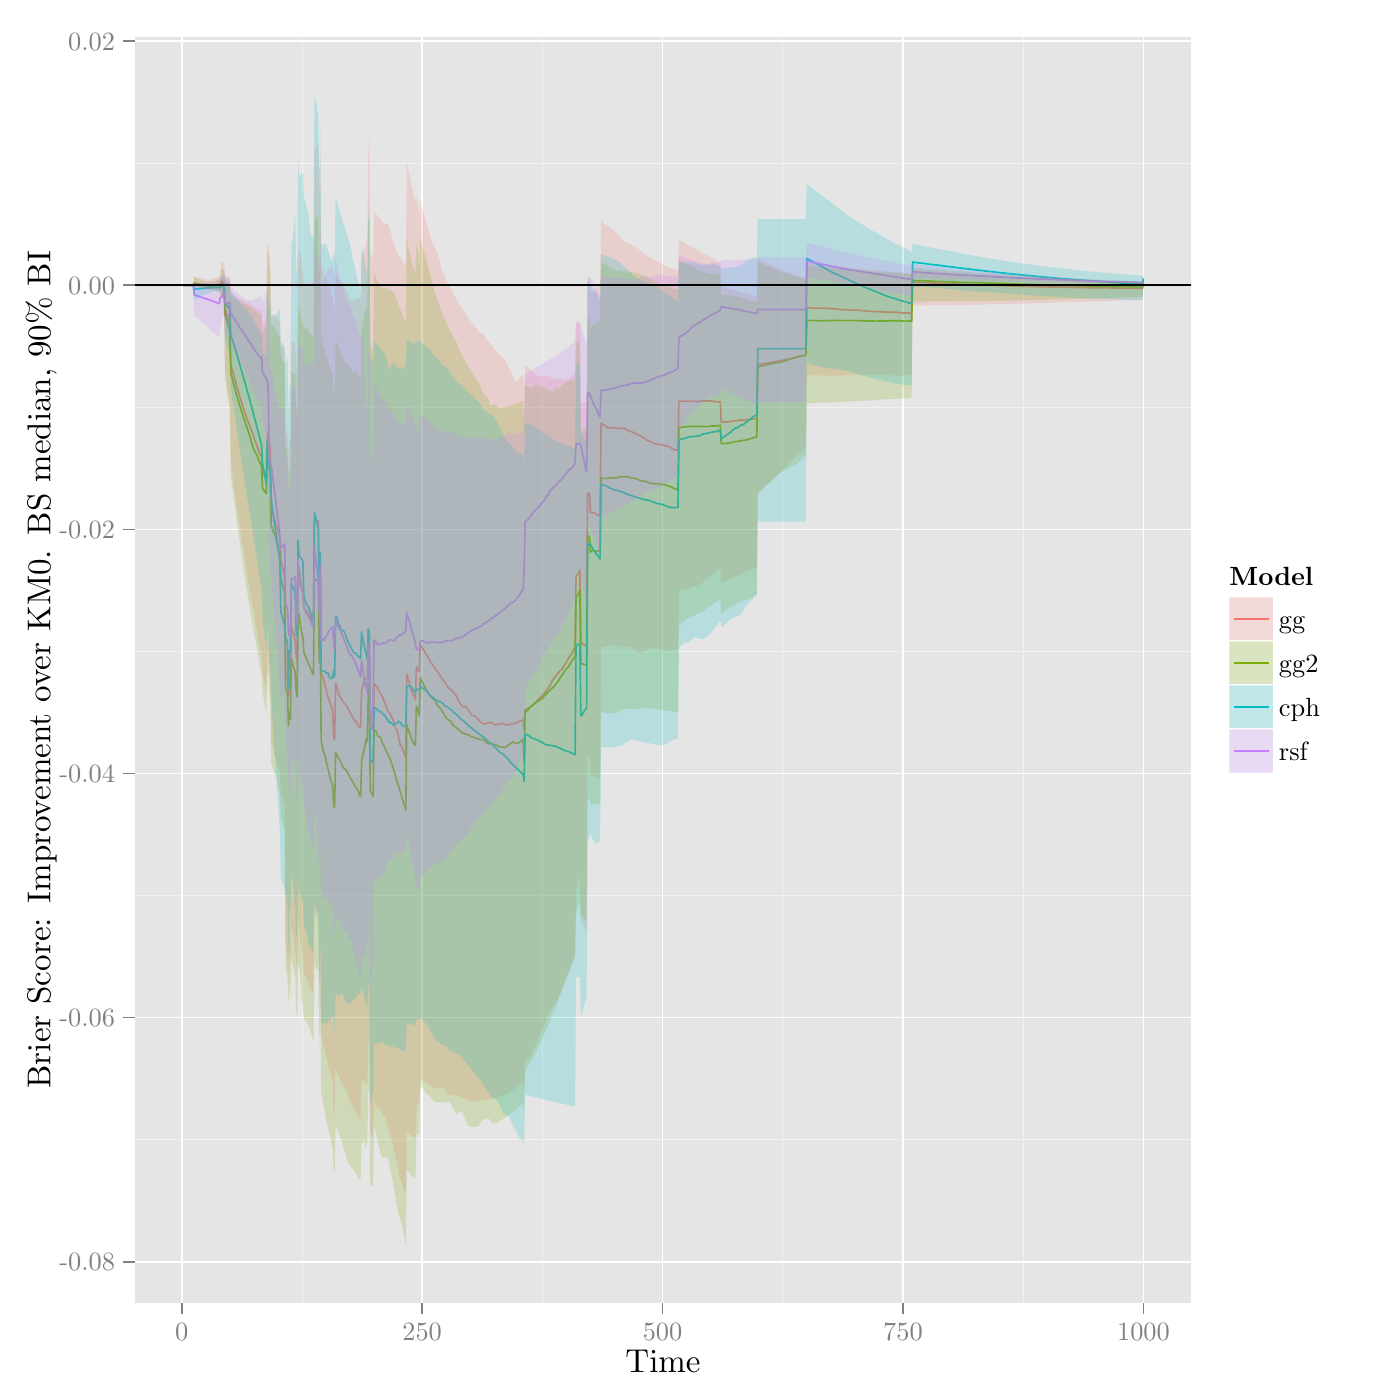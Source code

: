 % Created by tikzDevice version 0.7.0 on 2015-01-13 12:03:10
% !TEX encoding = UTF-8 Unicode
\documentclass[11pt]{memoir}
\nonstopmode

\usepackage{tikz}

\usepackage[active,tightpage,psfixbb]{preview}

\PreviewEnvironment{pgfpicture}

\setlength\PreviewBorder{0pt}

\usepackage{amsmath}
\newcommand{\SweaveOpts}[1]{}  % do not interfere with LaTeX
\newcommand{\SweaveInput}[1]{} % because they are not real TeX commands
\newcommand{\Sexpr}[1]{}       % will only be parsed by R


\usepackage{geometry}
\usepackage{amsmath}
\usepackage{lscape}
\geometry{verbose,tmargin=2.5cm,bmargin=2.5cm,lmargin=2.5cm,rmargin=2.5cm}


\begin{document}

\begin{tikzpicture}[x=1pt,y=1pt]
\definecolor[named]{fillColor}{rgb}{1.00,1.00,1.00}
\path[use as bounding box,fill=fillColor,fill opacity=0.00] (0,0) rectangle (505.89,505.89);
\begin{scope}
\path[clip] (  0.00,  0.00) rectangle (505.89,505.89);
\definecolor[named]{drawColor}{rgb}{1.00,1.00,1.00}
\definecolor[named]{fillColor}{rgb}{1.00,1.00,1.00}

\path[draw=drawColor,line width= 0.6pt,line join=round,line cap=round,fill=fillColor] (  0.00,  0.00) rectangle (505.89,505.89);
\end{scope}
\begin{scope}
\path[clip] ( 48.65, 35.17) rectangle (430.54,492.64);
\definecolor[named]{fillColor}{rgb}{0.90,0.90,0.90}

\path[fill=fillColor] ( 48.65, 35.17) rectangle (430.54,492.64);
\definecolor[named]{drawColor}{rgb}{0.95,0.95,0.95}

\path[draw=drawColor,line width= 0.3pt,line join=round] ( 48.65, 94.05) --
	(430.54, 94.05);

\path[draw=drawColor,line width= 0.3pt,line join=round] ( 48.65,182.27) --
	(430.54,182.27);

\path[draw=drawColor,line width= 0.3pt,line join=round] ( 48.65,270.49) --
	(430.54,270.49);

\path[draw=drawColor,line width= 0.3pt,line join=round] ( 48.65,358.72) --
	(430.54,358.72);

\path[draw=drawColor,line width= 0.3pt,line join=round] ( 48.65,446.94) --
	(430.54,446.94);

\path[draw=drawColor,line width= 0.3pt,line join=round] (109.10, 35.17) --
	(109.10,492.64);

\path[draw=drawColor,line width= 0.3pt,line join=round] (195.98, 35.17) --
	(195.98,492.64);

\path[draw=drawColor,line width= 0.3pt,line join=round] (282.86, 35.17) --
	(282.86,492.64);

\path[draw=drawColor,line width= 0.3pt,line join=round] (369.74, 35.17) --
	(369.74,492.64);
\definecolor[named]{drawColor}{rgb}{1.00,1.00,1.00}

\path[draw=drawColor,line width= 0.6pt,line join=round] ( 48.65, 49.93) --
	(430.54, 49.93);

\path[draw=drawColor,line width= 0.6pt,line join=round] ( 48.65,138.16) --
	(430.54,138.16);

\path[draw=drawColor,line width= 0.6pt,line join=round] ( 48.65,226.38) --
	(430.54,226.38);

\path[draw=drawColor,line width= 0.6pt,line join=round] ( 48.65,314.61) --
	(430.54,314.61);

\path[draw=drawColor,line width= 0.6pt,line join=round] ( 48.65,402.83) --
	(430.54,402.83);

\path[draw=drawColor,line width= 0.6pt,line join=round] ( 48.65,491.05) --
	(430.54,491.05);

\path[draw=drawColor,line width= 0.6pt,line join=round] ( 65.66, 35.17) --
	( 65.66,492.64);

\path[draw=drawColor,line width= 0.6pt,line join=round] (152.54, 35.17) --
	(152.54,492.64);

\path[draw=drawColor,line width= 0.6pt,line join=round] (239.42, 35.17) --
	(239.42,492.64);

\path[draw=drawColor,line width= 0.6pt,line join=round] (326.30, 35.17) --
	(326.30,492.64);

\path[draw=drawColor,line width= 0.6pt,line join=round] (413.18, 35.17) --
	(413.18,492.64);
\definecolor[named]{drawColor}{rgb}{0.97,0.46,0.43}

\path[draw=drawColor,line width= 0.6pt,line join=round] ( 66.01,402.83) --
	( 66.36,402.83) --
	( 66.71,402.83) --
	( 67.05,402.83) --
	( 67.40,402.83) --
	( 67.75,402.83) --
	( 68.10,402.83) --
	( 68.44,402.83) --
	( 68.79,402.83) --
	( 69.14,402.83) --
	( 69.49,402.83) --
	( 69.83,402.83) --
	( 70.18,403.58) --
	( 70.53,403.50) --
	( 70.88,403.42) --
	( 71.22,403.35) --
	( 71.57,403.28) --
	( 71.92,403.21) --
	( 72.27,403.14) --
	( 72.61,403.08) --
	( 72.96,403.03) --
	( 73.31,402.97) --
	( 73.66,402.93) --
	( 74.00,402.88) --
	( 74.35,402.84) --
	( 74.70,402.81) --
	( 75.05,402.79) --
	( 75.39,402.78) --
	( 75.74,402.78) --
	( 76.09,402.78) --
	( 76.44,402.81) --
	( 76.78,402.82) --
	( 77.13,402.83) --
	( 77.48,402.85) --
	( 77.83,402.92) --
	( 78.17,402.97) --
	( 78.52,403.01) --
	( 78.87,403.05) --
	( 79.22,403.13) --
	( 79.56,402.46) --
	( 79.91,404.24) --
	( 80.26,403.97) --
	( 80.61,403.64) --
	( 80.95,403.28) --
	( 81.30,394.52) --
	( 81.65,393.31) --
	( 82.00,392.25) --
	( 82.34,391.28) --
	( 82.69,390.22) --
	( 83.04,388.87) --
	( 83.39,373.92) --
	( 83.73,372.88) --
	( 84.08,371.62) --
	( 84.43,370.41) --
	( 84.78,369.16) --
	( 85.12,367.89) --
	( 85.47,366.61) --
	( 85.82,365.42) --
	( 86.17,364.18) --
	( 86.51,362.96) --
	( 86.86,361.82) --
	( 87.21,360.75) --
	( 87.56,359.61) --
	( 87.90,358.42) --
	( 88.25,357.27) --
	( 88.60,356.23) --
	( 88.95,355.42) --
	( 89.29,354.41) --
	( 89.64,353.55) --
	( 89.99,352.70) --
	( 90.34,351.76) --
	( 90.68,350.93) --
	( 91.03,350.04) --
	( 91.38,349.07) --
	( 91.73,347.99) --
	( 92.07,346.85) --
	( 92.42,345.95) --
	( 92.77,344.94) --
	( 93.12,344.01) --
	( 93.46,343.08) --
	( 93.81,342.24) --
	( 94.16,341.29) --
	( 94.51,340.97) --
	( 94.85,335.40) --
	( 95.20,334.74) --
	( 95.55,334.01) --
	( 95.90,333.63) --
	( 96.24,332.89) --
	( 96.59,347.65) --
	( 96.94,350.08) --
	( 97.29,345.64) --
	( 97.63,344.52) --
	( 97.98,322.14) --
	( 98.33,321.49) --
	( 98.68,320.01) --
	( 99.02,319.01) --
	( 99.37,317.91) --
	( 99.72,316.37) --
	(100.07,315.30) --
	(100.41,314.05) --
	(100.76,312.77) --
	(101.11,311.27) --
	(101.46,303.27) --
	(101.80,302.25) --
	(102.15,300.90) --
	(102.50,298.89) --
	(102.85,297.22) --
	(103.19,263.04) --
	(103.54,262.49) --
	(103.89,261.74) --
	(104.24,254.20) --
	(104.58,259.12) --
	(104.93,257.16) --
	(105.28,279.47) --
	(105.63,278.21) --
	(105.97,277.10) --
	(106.32,275.89) --
	(106.67,274.49) --
	(107.02,268.85) --
	(107.36,266.83) --
	(107.71,296.93) --
	(108.06,300.64) --
	(108.41,298.12) --
	(108.75,295.06) --
	(109.10,293.08) --
	(109.45,291.66) --
	(109.80,285.97) --
	(110.14,285.75) --
	(110.49,285.47) --
	(110.84,284.89) --
	(111.19,284.58) --
	(111.53,283.96) --
	(111.88,283.50) --
	(112.23,282.72) --
	(112.58,281.85) --
	(112.93,281.91) --
	(113.27,281.50) --
	(113.62,317.42) --
	(113.97,317.90) --
	(114.32,317.78) --
	(114.66,317.56) --
	(115.01,317.65) --
	(115.36,290.58) --
	(115.71,302.42) --
	(116.05,262.89) --
	(116.40,261.82) --
	(116.75,260.82) --
	(117.10,259.49) --
	(117.44,258.14) --
	(117.79,256.80) --
	(118.14,255.18) --
	(118.49,254.15) --
	(118.83,253.19) --
	(119.18,252.18) --
	(119.53,251.21) --
	(119.88,250.19) --
	(120.22,248.62) --
	(120.57,239.53) --
	(120.92,238.77) --
	(121.27,259.01) --
	(121.61,258.03) --
	(121.96,256.76) --
	(122.31,255.50) --
	(122.66,254.45) --
	(123.00,253.86) --
	(123.35,253.29) --
	(123.70,252.73) --
	(124.05,252.23) --
	(124.39,251.86) --
	(124.74,251.41) --
	(125.09,250.98) --
	(125.44,250.56) --
	(125.78,249.79) --
	(126.13,249.07) --
	(126.48,248.43) --
	(126.83,247.80) --
	(127.17,247.19) --
	(127.52,246.60) --
	(127.87,245.84) --
	(128.22,245.44) --
	(128.56,245.36) --
	(128.91,244.76) --
	(129.26,244.17) --
	(129.61,243.31) --
	(129.95,243.20) --
	(130.30,243.22) --
	(130.65,256.10) --
	(131.00,257.57) --
	(131.34,258.65) --
	(131.69,260.23) --
	(132.04,260.58) --
	(132.39,260.91) --
	(132.73,260.50) --
	(133.08,277.88) --
	(133.43,278.13) --
	(133.78,243.91) --
	(134.12,243.38) --
	(134.47,242.68) --
	(134.82,241.94) --
	(135.17,258.67) --
	(135.51,258.50) --
	(135.86,257.91) --
	(136.21,257.71) --
	(136.56,256.90) --
	(136.90,256.10) --
	(137.25,255.52) --
	(137.60,255.16) --
	(137.95,254.56) --
	(138.29,253.82) --
	(138.64,253.00) --
	(138.99,252.03) --
	(139.34,251.05) --
	(139.68,250.17) --
	(140.03,249.36) --
	(140.38,248.70) --
	(140.73,248.25) --
	(141.07,247.78) --
	(141.42,246.83) --
	(141.77,246.23) --
	(142.12,245.46) --
	(142.46,244.46) --
	(142.81,243.17) --
	(143.16,242.44) --
	(143.51,241.99) --
	(143.85,240.36) --
	(144.20,238.61) --
	(144.55,236.78) --
	(144.90,236.51) --
	(145.24,235.96) --
	(145.59,235.07) --
	(145.94,233.97) --
	(146.29,233.03) --
	(146.63,231.89) --
	(146.98,262.28) --
	(147.33,261.29) --
	(147.68,259.97) --
	(148.02,258.66) --
	(148.37,257.38) --
	(148.72,256.11) --
	(149.07,255.41) --
	(149.41,254.82) --
	(149.76,254.03) --
	(150.11,253.08) --
	(150.46,264.94) --
	(150.80,264.17) --
	(151.15,263.58) --
	(151.50,263.18) --
	(151.85,273.16) --
	(152.19,272.46) --
	(152.54,271.76) --
	(152.89,271.26) --
	(153.24,270.82) --
	(153.58,270.21) --
	(153.93,269.61) --
	(154.28,269.02) --
	(154.63,268.44) --
	(154.97,267.87) --
	(155.32,267.22) --
	(155.67,266.74) --
	(156.02,266.12) --
	(156.36,265.47) --
	(156.71,265.05) --
	(157.06,264.58) --
	(157.41,264.06) --
	(157.75,263.54) --
	(158.10,263.06) --
	(158.45,262.73) --
	(158.80,262.20) --
	(159.14,261.57) --
	(159.49,261.09) --
	(159.84,260.62) --
	(160.19,260.03) --
	(160.53,259.62) --
	(160.88,259.12) --
	(161.23,258.61) --
	(161.58,257.89) --
	(161.92,257.54) --
	(162.27,257.21) --
	(162.62,256.88) --
	(162.97,256.57) --
	(163.31,256.26) --
	(163.66,255.88) --
	(164.01,255.38) --
	(164.36,255.10) --
	(164.70,254.83) --
	(165.05,254.16) --
	(165.40,253.22) --
	(165.75,252.57) --
	(166.09,251.95) --
	(166.44,251.48) --
	(166.79,251.07) --
	(167.14,250.67) --
	(167.48,250.43) --
	(167.83,250.65) --
	(168.18,250.68) --
	(168.53,250.18) --
	(168.87,249.69) --
	(169.22,249.21) --
	(169.57,248.74) --
	(169.92,248.28) --
	(170.26,247.83) --
	(170.61,247.39) --
	(170.96,247.32) --
	(171.31,247.25) --
	(171.65,246.96) --
	(172.00,246.74) --
	(172.35,246.39) --
	(172.70,246.05) --
	(173.04,245.71) --
	(173.39,245.37) --
	(173.74,244.98) --
	(174.09,244.64) --
	(174.43,244.53) --
	(174.78,244.26) --
	(175.13,244.27) --
	(175.48,244.36) --
	(175.83,244.52) --
	(176.17,244.66) --
	(176.52,244.64) --
	(176.87,244.73) --
	(177.22,244.83) --
	(177.56,244.84) --
	(177.91,244.51) --
	(178.26,244.34) --
	(178.61,244.07) --
	(178.95,244.01) --
	(179.30,243.97) --
	(179.65,244.21) --
	(180.00,244.35) --
	(180.34,244.30) --
	(180.69,244.26) --
	(181.04,244.29) --
	(181.39,244.40) --
	(181.73,244.52) --
	(182.08,244.34) --
	(182.43,244.02) --
	(182.78,243.98) --
	(183.12,243.95) --
	(183.47,243.92) --
	(183.82,244.02) --
	(184.17,244.14) --
	(184.51,244.18) --
	(184.86,244.23) --
	(185.21,244.34) --
	(185.56,244.35) --
	(185.90,244.42) --
	(186.25,244.50) --
	(186.60,244.60) --
	(186.95,244.82) --
	(187.29,245.04) --
	(187.64,245.16) --
	(187.99,245.37) --
	(188.34,245.36) --
	(188.68,245.52) --
	(189.03,245.91) --
	(189.38,242.34) --
	(189.73,249.31) --
	(190.07,249.58) --
	(190.42,249.78) --
	(190.77,249.87) --
	(191.12,250.06) --
	(191.46,250.25) --
	(191.81,250.51) --
	(192.16,250.82) --
	(192.51,251.14) --
	(192.85,251.47) --
	(193.20,251.80) --
	(193.55,252.14) --
	(193.90,252.48) --
	(194.24,252.83) --
	(194.59,253.12) --
	(194.94,253.54) --
	(195.29,253.92) --
	(195.63,254.23) --
	(195.98,254.55) --
	(196.33,254.87) --
	(196.68,255.39) --
	(197.02,255.87) --
	(197.37,256.28) --
	(197.72,256.69) --
	(198.07,257.13) --
	(198.41,257.80) --
	(198.76,258.15) --
	(199.11,258.95) --
	(199.46,259.69) --
	(199.80,260.20) --
	(200.15,260.71) --
	(200.50,261.22) --
	(200.85,261.62) --
	(201.19,262.04) --
	(201.54,262.52) --
	(201.89,262.98) --
	(202.24,263.51) --
	(202.58,263.73) --
	(202.93,263.86) --
	(203.28,264.51) --
	(203.63,264.99) --
	(203.97,265.47) --
	(204.32,266.07) --
	(204.67,266.69) --
	(205.02,267.30) --
	(205.36,267.93) --
	(205.71,268.50) --
	(206.06,268.93) --
	(206.41,269.37) --
	(206.75,270.02) --
	(207.10,270.70) --
	(207.45,271.32) --
	(207.80,271.72) --
	(208.14,297.20) --
	(208.49,297.96) --
	(208.84,298.62) --
	(209.19,299.10) --
	(209.53,299.82) --
	(209.88,273.56) --
	(210.23,273.56) --
	(210.58,273.17) --
	(210.92,272.95) --
	(211.27,272.80) --
	(211.62,272.58) --
	(211.97,272.74) --
	(212.31,327.64) --
	(212.66,327.61) --
	(213.01,327.49) --
	(213.36,320.63) --
	(213.70,320.70) --
	(214.05,320.55) --
	(214.40,320.53) --
	(214.75,320.59) --
	(215.09,320.36) --
	(215.44,319.98) --
	(215.79,319.90) --
	(216.14,319.81) --
	(216.48,319.63) --
	(216.83,319.43) --
	(217.18,352.92) --
	(217.53,352.80) --
	(217.87,352.55) --
	(218.22,352.30) --
	(218.57,352.12) --
	(218.92,351.89) --
	(219.26,351.56) --
	(219.61,351.46) --
	(219.96,351.35) --
	(220.31,351.24) --
	(220.65,351.21) --
	(221.00,351.21) --
	(221.35,351.24) --
	(221.70,351.28) --
	(222.04,351.37) --
	(222.39,351.33) --
	(222.74,351.24) --
	(223.09,351.15) --
	(223.43,351.07) --
	(223.78,351.08) --
	(224.13,351.13) --
	(224.48,351.17) --
	(224.82,351.18) --
	(225.17,351.08) --
	(225.52,350.99) --
	(225.87,350.89) --
	(226.21,350.73) --
	(226.56,350.56) --
	(226.91,350.40) --
	(227.26,350.24) --
	(227.60,350.08) --
	(227.95,349.94) --
	(228.30,349.84) --
	(228.65,349.73) --
	(228.99,349.54) --
	(229.34,349.34) --
	(229.69,349.15) --
	(230.04,348.96) --
	(230.38,348.81) --
	(230.73,348.75) --
	(231.08,348.62) --
	(231.43,348.43) --
	(231.77,348.20) --
	(232.12,347.97) --
	(232.47,347.74) --
	(232.82,347.51) --
	(233.16,347.27) --
	(233.51,347.04) --
	(233.86,346.81) --
	(234.21,346.58) --
	(234.55,346.48) --
	(234.90,346.38) --
	(235.25,346.24) --
	(235.60,346.01) --
	(235.94,345.79) --
	(236.29,345.67) --
	(236.64,345.62) --
	(236.99,345.45) --
	(237.33,345.44) --
	(237.68,345.36) --
	(238.03,345.26) --
	(238.38,345.21) --
	(238.73,345.19) --
	(239.07,345.17) --
	(239.42,345.13) --
	(239.77,344.99) --
	(240.12,344.85) --
	(240.46,344.74) --
	(240.81,344.70) --
	(241.16,344.72) --
	(241.51,344.65) --
	(241.85,344.47) --
	(242.20,344.27) --
	(242.55,343.99) --
	(242.90,343.79) --
	(243.24,343.63) --
	(243.59,343.48) --
	(243.94,343.33) --
	(244.29,343.29) --
	(244.63,343.23) --
	(244.98,343.16) --
	(245.33,360.93) --
	(245.68,360.97) --
	(246.02,360.97) --
	(246.37,360.92) --
	(246.72,360.89) --
	(247.07,360.90) --
	(247.41,360.91) --
	(247.76,360.91) --
	(248.11,360.93) --
	(248.46,360.94) --
	(248.80,360.95) --
	(249.15,360.92) --
	(249.50,360.88) --
	(249.85,360.91) --
	(250.19,360.92) --
	(250.54,360.88) --
	(250.89,360.84) --
	(251.24,360.80) --
	(251.58,360.76) --
	(251.93,360.76) --
	(252.28,360.83) --
	(252.63,360.90) --
	(252.97,360.93) --
	(253.32,360.97) --
	(253.67,361.00) --
	(254.02,361.02) --
	(254.36,361.01) --
	(254.71,360.96) --
	(255.06,360.97) --
	(255.41,360.99) --
	(255.75,361.01) --
	(256.10,361.03) --
	(256.45,361.06) --
	(256.80,361.00) --
	(257.14,360.95) --
	(257.49,360.90) --
	(257.84,360.85) --
	(258.19,360.81) --
	(258.53,360.76) --
	(258.88,360.72) --
	(259.23,360.67) --
	(259.58,360.63) --
	(259.92,360.59) --
	(260.27,360.61) --
	(260.62,353.33) --
	(260.97,353.35) --
	(261.31,353.36) --
	(261.66,353.37) --
	(262.01,353.39) --
	(262.36,353.40) --
	(262.70,353.43) --
	(263.05,353.47) --
	(263.40,353.51) --
	(263.75,353.54) --
	(264.09,353.56) --
	(264.44,353.59) --
	(264.79,353.66) --
	(265.14,353.73) --
	(265.48,353.80) --
	(265.83,353.85) --
	(266.18,353.89) --
	(266.53,353.94) --
	(266.87,353.98) --
	(267.22,354.03) --
	(267.57,354.04) --
	(267.92,354.04) --
	(268.26,354.04) --
	(268.61,354.07) --
	(268.96,354.15) --
	(269.31,354.23) --
	(269.65,354.27) --
	(270.00,354.30) --
	(270.35,354.34) --
	(270.70,354.38) --
	(271.04,354.42) --
	(271.39,354.46) --
	(271.74,354.50) --
	(272.09,354.53) --
	(272.43,354.54) --
	(272.78,354.54) --
	(273.13,354.54) --
	(273.48,354.54) --
	(273.82,374.15) --
	(274.17,374.20) --
	(274.52,374.25) --
	(274.87,374.30) --
	(275.21,374.35) --
	(275.56,374.40) --
	(275.91,374.45) --
	(276.26,374.51) --
	(276.60,374.56) --
	(276.95,374.62) --
	(277.30,374.67) --
	(277.65,374.73) --
	(277.99,374.79) --
	(278.34,374.85) --
	(278.69,374.91) --
	(279.04,374.98) --
	(279.38,375.04) --
	(279.73,375.11) --
	(280.08,375.17) --
	(280.43,375.24) --
	(280.77,375.31) --
	(281.12,375.38) --
	(281.47,375.45) --
	(281.82,375.52) --
	(282.16,375.60) --
	(282.51,375.67) --
	(282.86,375.75) --
	(283.21,375.81) --
	(283.55,375.86) --
	(283.90,375.92) --
	(284.25,375.99) --
	(284.60,376.06) --
	(284.94,376.12) --
	(285.29,376.19) --
	(285.64,376.26) --
	(285.99,376.33) --
	(286.33,376.40) --
	(286.68,376.48) --
	(287.03,376.55) --
	(287.38,376.64) --
	(287.72,376.73) --
	(288.07,376.82) --
	(288.42,376.92) --
	(288.77,377.02) --
	(289.11,377.11) --
	(289.46,377.20) --
	(289.81,377.27) --
	(290.16,377.34) --
	(290.50,377.42) --
	(290.85,377.49) --
	(291.20,377.57) --
	(291.55,394.78) --
	(291.89,394.74) --
	(292.24,394.71) --
	(292.59,394.67) --
	(292.94,394.64) --
	(293.28,394.63) --
	(293.63,394.62) --
	(293.98,394.60) --
	(294.33,394.55) --
	(294.67,394.54) --
	(295.02,394.54) --
	(295.37,394.55) --
	(295.72,394.55) --
	(296.06,394.55) --
	(296.41,394.55) --
	(296.76,394.56) --
	(297.11,394.56) --
	(297.45,394.54) --
	(297.80,394.53) --
	(298.15,394.51) --
	(298.50,394.49) --
	(298.84,394.49) --
	(299.19,394.46) --
	(299.54,394.43) --
	(299.89,394.40) --
	(300.23,394.37) --
	(300.58,394.34) --
	(300.93,394.31) --
	(301.28,394.28) --
	(301.63,394.25) --
	(301.97,394.22) --
	(302.32,394.19) --
	(302.67,394.16) --
	(303.02,394.13) --
	(303.36,394.10) --
	(303.71,394.05) --
	(304.06,394.02) --
	(304.41,393.99) --
	(304.75,393.97) --
	(305.10,393.98) --
	(305.45,393.96) --
	(305.80,393.95) --
	(306.14,393.93) --
	(306.49,393.90) --
	(306.84,393.87) --
	(307.19,393.85) --
	(307.53,393.84) --
	(307.88,393.82) --
	(308.23,393.81) --
	(308.58,393.82) --
	(308.92,393.82) --
	(309.27,393.81) --
	(309.62,393.80) --
	(309.97,393.79) --
	(310.31,393.77) --
	(310.66,393.74) --
	(311.01,393.71) --
	(311.36,393.67) --
	(311.70,393.64) --
	(312.05,393.61) --
	(312.40,393.57) --
	(312.75,393.54) --
	(313.09,393.51) --
	(313.44,393.47) --
	(313.79,393.44) --
	(314.14,393.41) --
	(314.48,393.37) --
	(314.83,393.35) --
	(315.18,393.33) --
	(315.53,393.32) --
	(315.87,393.30) --
	(316.22,393.28) --
	(316.57,393.27) --
	(316.92,393.27) --
	(317.26,393.27) --
	(317.61,393.25) --
	(317.96,393.26) --
	(318.31,393.23) --
	(318.65,393.19) --
	(319.00,393.18) --
	(319.35,393.16) --
	(319.70,393.12) --
	(320.04,393.11) --
	(320.39,393.10) --
	(320.74,393.08) --
	(321.09,393.07) --
	(321.43,393.06) --
	(321.78,393.06) --
	(322.13,393.05) --
	(322.48,393.04) --
	(322.82,393.03) --
	(323.17,393.03) --
	(323.52,393.04) --
	(323.87,393.02) --
	(324.21,393.00) --
	(324.56,392.98) --
	(324.91,392.97) --
	(325.26,392.93) --
	(325.60,392.88) --
	(325.95,392.83) --
	(326.30,392.78) --
	(326.65,392.78) --
	(326.99,392.78) --
	(327.34,392.79) --
	(327.69,392.80) --
	(328.04,392.79) --
	(328.38,392.76) --
	(328.73,392.74) --
	(329.08,392.69) --
	(329.43,392.64) --
	(329.77,404.00) --
	(330.12,403.98) --
	(330.47,403.96) --
	(330.82,403.95) --
	(331.16,403.93) --
	(331.51,403.91) --
	(331.86,403.89) --
	(332.21,403.87) --
	(332.55,403.86) --
	(332.90,403.84) --
	(333.25,403.82) --
	(333.60,403.80) --
	(333.94,403.78) --
	(334.29,403.76) --
	(334.64,403.75) --
	(334.99,403.73) --
	(335.33,403.71) --
	(335.68,403.69) --
	(336.03,403.68) --
	(336.38,403.66) --
	(336.72,403.64) --
	(337.07,403.63) --
	(337.42,403.61) --
	(337.77,403.59) --
	(338.11,403.58) --
	(338.46,403.56) --
	(338.81,403.54) --
	(339.16,403.53) --
	(339.50,403.51) --
	(339.85,403.49) --
	(340.20,403.48) --
	(340.55,403.47) --
	(340.89,403.45) --
	(341.24,403.44) --
	(341.59,403.42) --
	(341.94,403.41) --
	(342.28,403.40) --
	(342.63,403.38) --
	(342.98,403.37) --
	(343.33,403.36) --
	(343.67,403.35) --
	(344.02,403.33) --
	(344.37,403.32) --
	(344.72,403.31) --
	(345.06,403.29) --
	(345.41,403.28) --
	(345.76,403.27) --
	(346.11,403.25) --
	(346.45,403.24) --
	(346.80,403.22) --
	(347.15,403.21) --
	(347.50,403.19) --
	(347.84,403.18) --
	(348.19,403.16) --
	(348.54,403.14) --
	(348.89,403.13) --
	(349.23,403.11) --
	(349.58,403.10) --
	(349.93,403.09) --
	(350.28,403.08) --
	(350.62,403.06) --
	(350.97,403.05) --
	(351.32,403.04) --
	(351.67,403.02) --
	(352.01,403.01) --
	(352.36,403.00) --
	(352.71,402.99) --
	(353.06,402.98) --
	(353.40,402.96) --
	(353.75,402.95) --
	(354.10,402.94) --
	(354.45,402.93) --
	(354.79,402.91) --
	(355.14,402.90) --
	(355.49,402.89) --
	(355.84,402.88) --
	(356.18,402.87) --
	(356.53,402.85) --
	(356.88,402.84) --
	(357.23,402.83) --
	(357.57,402.82) --
	(357.92,402.80) --
	(358.27,402.79) --
	(358.62,402.78) --
	(358.96,402.77) --
	(359.31,402.76) --
	(359.66,402.74) --
	(360.01,402.73) --
	(360.35,402.72) --
	(360.70,402.71) --
	(361.05,402.69) --
	(361.40,402.68) --
	(361.74,402.68) --
	(362.09,402.67) --
	(362.44,402.65) --
	(362.79,402.64) --
	(363.13,402.63) --
	(363.48,402.62) --
	(363.83,402.61) --
	(364.18,402.60) --
	(364.53,402.59) --
	(364.87,402.58) --
	(365.22,402.57) --
	(365.57,402.55) --
	(365.92,402.54) --
	(366.26,402.53) --
	(366.61,402.52) --
	(366.96,402.51) --
	(367.31,402.50) --
	(367.65,402.49) --
	(368.00,402.48) --
	(368.35,402.47) --
	(368.70,402.46) --
	(369.04,402.45) --
	(369.39,402.44) --
	(369.74,402.43) --
	(370.09,402.42) --
	(370.43,402.41) --
	(370.78,402.40) --
	(371.13,402.39) --
	(371.48,402.39) --
	(371.82,402.38) --
	(372.17,402.37) --
	(372.52,402.36) --
	(372.87,402.35) --
	(373.21,402.35) --
	(373.56,402.34) --
	(373.91,402.33) --
	(374.26,402.32) --
	(374.60,402.31) --
	(374.95,402.30) --
	(375.30,402.29) --
	(375.65,402.29) --
	(375.99,402.28) --
	(376.34,402.27) --
	(376.69,402.26) --
	(377.04,402.25) --
	(377.38,402.24) --
	(377.73,402.23) --
	(378.08,402.23) --
	(378.43,402.22) --
	(378.77,402.21) --
	(379.12,402.20) --
	(379.47,402.20) --
	(379.82,402.19) --
	(380.16,402.18) --
	(380.51,402.17) --
	(380.86,402.17) --
	(381.21,402.16) --
	(381.55,402.15) --
	(381.90,402.14) --
	(382.25,402.13) --
	(382.60,402.13) --
	(382.94,402.12) --
	(383.29,402.11) --
	(383.64,402.11) --
	(383.99,402.10) --
	(384.33,402.09) --
	(384.68,402.09) --
	(385.03,402.08) --
	(385.38,402.07) --
	(385.72,402.07) --
	(386.07,402.06) --
	(386.42,402.06) --
	(386.77,402.05) --
	(387.11,402.04) --
	(387.46,402.03) --
	(387.81,402.03) --
	(388.16,402.02) --
	(388.50,402.01) --
	(388.85,402.00) --
	(389.20,402.00) --
	(389.55,401.99) --
	(389.89,401.98) --
	(390.24,401.98) --
	(390.59,401.97) --
	(390.94,401.97) --
	(391.28,401.96) --
	(391.63,401.95) --
	(391.98,401.95) --
	(392.33,401.95) --
	(392.67,401.94) --
	(393.02,401.93) --
	(393.37,401.93) --
	(393.72,401.92) --
	(394.06,401.92) --
	(394.41,401.91) --
	(394.76,401.91) --
	(395.11,401.90) --
	(395.45,401.90) --
	(395.80,401.90) --
	(396.15,401.89) --
	(396.50,401.89) --
	(396.84,401.88) --
	(397.19,401.88) --
	(397.54,401.88) --
	(397.89,401.87) --
	(398.23,401.87) --
	(398.58,401.87) --
	(398.93,401.86) --
	(399.28,401.86) --
	(399.62,401.86) --
	(399.97,401.86) --
	(400.32,401.85) --
	(400.67,401.85) --
	(401.01,401.84) --
	(401.36,401.84) --
	(401.71,401.84) --
	(402.06,401.83) --
	(402.40,401.83) --
	(402.75,401.82) --
	(403.10,401.82) --
	(403.45,401.81) --
	(403.79,401.81) --
	(404.14,401.80) --
	(404.49,401.80) --
	(404.84,401.79) --
	(405.18,401.79) --
	(405.53,401.78) --
	(405.88,401.78) --
	(406.23,401.78) --
	(406.57,401.78) --
	(406.92,401.77) --
	(407.27,401.77) --
	(407.62,401.77) --
	(407.96,401.77) --
	(408.31,401.76) --
	(408.66,401.76) --
	(409.01,401.76) --
	(409.35,401.75) --
	(409.70,401.75) --
	(410.05,401.75) --
	(410.40,401.75) --
	(410.74,401.74) --
	(411.09,401.74) --
	(411.44,401.74) --
	(411.79,401.74) --
	(412.13,401.74) --
	(412.48,401.74) --
	(412.83,401.74) --
	(413.18,403.51);
\definecolor[named]{drawColor}{rgb}{0.49,0.68,0.00}

\path[draw=drawColor,line width= 0.6pt,line join=round] ( 66.01,402.83) --
	( 66.36,402.83) --
	( 66.71,402.83) --
	( 67.05,402.83) --
	( 67.40,402.83) --
	( 67.75,402.83) --
	( 68.10,402.83) --
	( 68.44,402.83) --
	( 68.79,402.83) --
	( 69.14,402.83) --
	( 69.49,402.83) --
	( 69.83,402.83) --
	( 70.18,403.51) --
	( 70.53,403.41) --
	( 70.88,403.31) --
	( 71.22,403.22) --
	( 71.57,403.13) --
	( 71.92,403.05) --
	( 72.27,402.97) --
	( 72.61,402.90) --
	( 72.96,402.84) --
	( 73.31,402.77) --
	( 73.66,402.71) --
	( 74.00,402.66) --
	( 74.35,402.61) --
	( 74.70,402.60) --
	( 75.05,402.60) --
	( 75.39,402.58) --
	( 75.74,402.59) --
	( 76.09,402.59) --
	( 76.44,402.61) --
	( 76.78,402.63) --
	( 77.13,402.66) --
	( 77.48,402.66) --
	( 77.83,402.68) --
	( 78.17,402.72) --
	( 78.52,402.75) --
	( 78.87,402.79) --
	( 79.22,402.83) --
	( 79.56,401.93) --
	( 79.91,403.11) --
	( 80.26,402.80) --
	( 80.61,402.42) --
	( 80.95,402.04) --
	( 81.30,392.30) --
	( 81.65,390.94) --
	( 82.00,389.98) --
	( 82.34,388.60) --
	( 82.69,387.63) --
	( 83.04,386.42) --
	( 83.39,371.14) --
	( 83.73,369.91) --
	( 84.08,368.40) --
	( 84.43,367.15) --
	( 84.78,365.82) --
	( 85.12,364.54) --
	( 85.47,363.29) --
	( 85.82,362.07) --
	( 86.17,360.89) --
	( 86.51,359.72) --
	( 86.86,358.56) --
	( 87.21,357.43) --
	( 87.56,356.36) --
	( 87.90,355.32) --
	( 88.25,354.25) --
	( 88.60,353.25) --
	( 88.95,352.26) --
	( 89.29,351.24) --
	( 89.64,350.23) --
	( 89.99,349.19) --
	( 90.34,348.05) --
	( 90.68,346.99) --
	( 91.03,345.58) --
	( 91.38,344.35) --
	( 91.73,343.44) --
	( 92.07,342.74) --
	( 92.42,342.10) --
	( 92.77,341.61) --
	( 93.12,340.68) --
	( 93.46,339.64) --
	( 93.81,338.99) --
	( 94.16,338.12) --
	( 94.51,337.50) --
	( 94.85,329.46) --
	( 95.20,328.95) --
	( 95.55,328.34) --
	( 95.90,327.92) --
	( 96.24,327.64) --
	( 96.59,343.36) --
	( 96.94,343.73) --
	( 97.29,337.76) --
	( 97.63,336.60) --
	( 97.98,316.03) --
	( 98.33,315.12) --
	( 98.68,313.90) --
	( 99.02,313.33) --
	( 99.37,312.40) --
	( 99.72,311.23) --
	(100.07,309.64) --
	(100.41,307.97) --
	(100.76,306.72) --
	(101.11,305.35) --
	(101.46,296.90) --
	(101.80,295.44) --
	(102.15,294.02) --
	(102.50,292.93) --
	(102.85,291.40) --
	(103.19,257.96) --
	(103.54,256.15) --
	(103.89,254.94) --
	(104.24,243.63) --
	(104.58,248.61) --
	(104.93,245.94) --
	(105.28,267.89) --
	(105.63,266.69) --
	(105.97,265.25) --
	(106.32,264.03) --
	(106.67,263.03) --
	(107.02,256.01) --
	(107.36,254.05) --
	(107.71,283.48) --
	(108.06,283.86) --
	(108.41,281.32) --
	(108.75,278.91) --
	(109.10,276.95) --
	(109.45,275.55) --
	(109.80,270.10) --
	(110.14,269.41) --
	(110.49,268.54) --
	(110.84,267.54) --
	(111.19,266.89) --
	(111.53,266.01) --
	(111.88,265.25) --
	(112.23,264.28) --
	(112.58,263.68) --
	(112.93,262.60) --
	(113.27,262.10) --
	(113.62,296.83) --
	(113.97,296.43) --
	(114.32,296.24) --
	(114.66,296.25) --
	(115.01,296.18) --
	(115.36,266.38) --
	(115.71,278.83) --
	(116.05,238.16) --
	(116.40,236.61) --
	(116.75,234.80) --
	(117.10,233.68) --
	(117.44,232.74) --
	(117.79,231.16) --
	(118.14,229.66) --
	(118.49,228.18) --
	(118.83,226.72) --
	(119.18,225.30) --
	(119.53,223.98) --
	(119.88,222.82) --
	(120.22,221.91) --
	(120.57,214.37) --
	(120.92,214.19) --
	(121.27,234.08) --
	(121.61,233.11) --
	(121.96,232.45) --
	(122.31,232.10) --
	(122.66,231.48) --
	(123.00,230.85) --
	(123.35,230.07) --
	(123.70,229.11) --
	(124.05,228.45) --
	(124.39,228.16) --
	(124.74,227.93) --
	(125.09,227.58) --
	(125.44,226.93) --
	(125.78,226.28) --
	(126.13,225.64) --
	(126.48,224.75) --
	(126.83,224.35) --
	(127.17,223.82) --
	(127.52,223.24) --
	(127.87,222.65) --
	(128.22,221.82) --
	(128.56,221.50) --
	(128.91,221.05) --
	(129.26,220.42) --
	(129.61,219.54) --
	(129.95,218.72) --
	(130.30,218.02) --
	(130.65,230.50) --
	(131.00,232.51) --
	(131.34,233.92) --
	(131.69,235.77) --
	(132.04,237.32) --
	(132.39,239.06) --
	(132.73,237.87) --
	(133.08,255.83) --
	(133.43,259.26) --
	(133.78,220.23) --
	(134.12,219.63) --
	(134.47,218.79) --
	(134.82,218.20) --
	(135.17,242.16) --
	(135.51,241.86) --
	(135.86,241.80) --
	(136.21,240.78) --
	(136.56,239.89) --
	(136.90,239.74) --
	(137.25,239.65) --
	(137.60,239.05) --
	(137.95,238.17) --
	(138.29,237.27) --
	(138.64,236.52) --
	(138.99,235.83) --
	(139.34,234.90) --
	(139.68,234.17) --
	(140.03,233.93) --
	(140.38,232.58) --
	(140.73,231.97) --
	(141.07,231.52) --
	(141.42,230.37) --
	(141.77,229.20) --
	(142.12,228.26) --
	(142.46,227.15) --
	(142.81,225.95) --
	(143.16,224.58) --
	(143.51,223.40) --
	(143.85,222.32) --
	(144.20,221.22) --
	(144.55,219.99) --
	(144.90,218.90) --
	(145.24,217.80) --
	(145.59,216.54) --
	(145.94,215.47) --
	(146.29,214.74) --
	(146.63,213.13) --
	(146.98,243.99) --
	(147.33,242.85) --
	(147.68,241.81) --
	(148.02,240.97) --
	(148.37,239.98) --
	(148.72,238.68) --
	(149.07,237.97) --
	(149.41,237.43) --
	(149.76,236.93) --
	(150.11,236.46) --
	(150.46,250.76) --
	(150.80,249.55) --
	(151.15,248.60) --
	(151.50,247.23) --
	(151.85,261.13) --
	(152.19,260.31) --
	(152.54,259.42) --
	(152.89,258.69) --
	(153.24,258.12) --
	(153.58,257.56) --
	(153.93,256.97) --
	(154.28,256.35) --
	(154.63,255.72) --
	(154.97,255.13) --
	(155.32,254.65) --
	(155.67,254.19) --
	(156.02,253.82) --
	(156.36,253.46) --
	(156.71,253.11) --
	(157.06,252.89) --
	(157.41,252.43) --
	(157.75,251.66) --
	(158.10,250.99) --
	(158.45,250.60) --
	(158.80,250.21) --
	(159.14,249.86) --
	(159.49,249.41) --
	(159.84,248.95) --
	(160.19,248.32) --
	(160.53,247.57) --
	(160.88,246.86) --
	(161.23,246.70) --
	(161.58,246.12) --
	(161.92,245.80) --
	(162.27,245.59) --
	(162.62,245.50) --
	(162.97,245.16) --
	(163.31,244.49) --
	(163.66,243.84) --
	(164.01,243.55) --
	(164.36,243.39) --
	(164.70,243.13) --
	(165.05,242.78) --
	(165.40,242.64) --
	(165.75,242.21) --
	(166.09,241.90) --
	(166.44,241.65) --
	(166.79,241.37) --
	(167.14,241.00) --
	(167.48,240.99) --
	(167.83,240.84) --
	(168.18,240.70) --
	(168.53,240.57) --
	(168.87,240.44) --
	(169.22,240.32) --
	(169.57,240.21) --
	(169.92,239.93) --
	(170.26,239.70) --
	(170.61,239.79) --
	(170.96,239.62) --
	(171.31,239.44) --
	(171.65,239.26) --
	(172.00,239.09) --
	(172.35,238.99) --
	(172.70,238.91) --
	(173.04,238.84) --
	(173.39,238.78) --
	(173.74,238.72) --
	(174.09,238.67) --
	(174.43,238.63) --
	(174.78,238.57) --
	(175.13,238.32) --
	(175.48,237.93) --
	(175.83,237.53) --
	(176.17,237.15) --
	(176.52,237.15) --
	(176.87,237.18) --
	(177.22,237.43) --
	(177.56,237.29) --
	(177.91,237.00) --
	(178.26,236.94) --
	(178.61,236.85) --
	(178.95,236.77) --
	(179.30,236.64) --
	(179.65,236.49) --
	(180.00,236.23) --
	(180.34,236.06) --
	(180.69,236.03) --
	(181.04,236.01) --
	(181.39,235.83) --
	(181.73,235.74) --
	(182.08,235.85) --
	(182.43,235.80) --
	(182.78,236.02) --
	(183.12,236.24) --
	(183.47,236.47) --
	(183.82,236.75) --
	(184.17,236.98) --
	(184.51,237.23) --
	(184.86,237.49) --
	(185.21,237.75) --
	(185.56,237.74) --
	(185.90,237.47) --
	(186.25,237.21) --
	(186.60,237.26) --
	(186.95,237.32) --
	(187.29,237.39) --
	(187.64,237.64) --
	(187.99,237.94) --
	(188.34,238.14) --
	(188.68,238.52) --
	(189.03,238.64) --
	(189.38,230.67) --
	(189.73,248.64) --
	(190.07,248.84) --
	(190.42,248.98) --
	(190.77,249.35) --
	(191.12,249.78) --
	(191.46,250.25) --
	(191.81,250.45) --
	(192.16,250.79) --
	(192.51,251.05) --
	(192.85,251.29) --
	(193.20,251.66) --
	(193.55,251.95) --
	(193.90,252.07) --
	(194.24,252.34) --
	(194.59,252.61) --
	(194.94,252.91) --
	(195.29,253.13) --
	(195.63,253.25) --
	(195.98,253.58) --
	(196.33,254.07) --
	(196.68,254.42) --
	(197.02,254.75) --
	(197.37,255.19) --
	(197.72,255.58) --
	(198.07,255.88) --
	(198.41,256.18) --
	(198.76,256.61) --
	(199.11,256.83) --
	(199.46,257.16) --
	(199.80,257.49) --
	(200.15,257.82) --
	(200.50,258.20) --
	(200.85,258.64) --
	(201.19,259.02) --
	(201.54,259.57) --
	(201.89,260.08) --
	(202.24,260.67) --
	(202.58,261.16) --
	(202.93,261.65) --
	(203.28,262.15) --
	(203.63,262.74) --
	(203.97,263.32) --
	(204.32,263.74) --
	(204.67,264.09) --
	(205.02,264.44) --
	(205.36,264.90) --
	(205.71,265.49) --
	(206.06,266.09) --
	(206.41,266.70) --
	(206.75,267.29) --
	(207.10,267.74) --
	(207.45,268.20) --
	(207.80,268.66) --
	(208.14,289.88) --
	(208.49,290.25) --
	(208.84,291.07) --
	(209.19,291.61) --
	(209.53,292.71) --
	(209.88,265.96) --
	(210.23,266.02) --
	(210.58,265.96) --
	(210.92,265.82) --
	(211.27,265.83) --
	(211.62,265.70) --
	(211.97,265.38) --
	(212.31,311.91) --
	(212.66,312.16) --
	(213.01,312.15) --
	(213.36,306.36) --
	(213.70,306.77) --
	(214.05,306.95) --
	(214.40,307.09) --
	(214.75,306.94) --
	(215.09,306.75) --
	(215.44,306.69) --
	(215.79,306.72) --
	(216.14,306.76) --
	(216.48,306.80) --
	(216.83,306.75) --
	(217.18,333.17) --
	(217.53,333.12) --
	(217.87,333.06) --
	(218.22,333.00) --
	(218.57,332.96) --
	(218.92,333.00) --
	(219.26,333.03) --
	(219.61,333.07) --
	(219.96,333.11) --
	(220.31,333.14) --
	(220.65,333.18) --
	(221.00,333.22) --
	(221.35,333.23) --
	(221.70,333.23) --
	(222.04,333.13) --
	(222.39,333.10) --
	(222.74,333.21) --
	(223.09,333.33) --
	(223.43,333.44) --
	(223.78,333.50) --
	(224.13,333.53) --
	(224.48,333.56) --
	(224.82,333.58) --
	(225.17,333.61) --
	(225.52,333.63) --
	(225.87,333.65) --
	(226.21,333.66) --
	(226.56,333.63) --
	(226.91,333.59) --
	(227.26,333.43) --
	(227.60,333.27) --
	(227.95,333.11) --
	(228.30,333.04) --
	(228.65,333.08) --
	(228.99,333.11) --
	(229.34,333.01) --
	(229.69,332.91) --
	(230.04,332.80) --
	(230.38,332.66) --
	(230.73,332.52) --
	(231.08,332.38) --
	(231.43,332.24) --
	(231.77,332.13) --
	(232.12,332.09) --
	(232.47,332.04) --
	(232.82,332.00) --
	(233.16,331.96) --
	(233.51,331.91) --
	(233.86,331.78) --
	(234.21,331.57) --
	(234.55,331.36) --
	(234.90,331.29) --
	(235.25,331.23) --
	(235.60,331.18) --
	(235.94,331.13) --
	(236.29,331.07) --
	(236.64,331.02) --
	(236.99,331.04) --
	(237.33,331.10) --
	(237.68,331.15) --
	(238.03,331.12) --
	(238.38,330.96) --
	(238.73,330.80) --
	(239.07,330.80) --
	(239.42,330.83) --
	(239.77,330.86) --
	(240.12,330.80) --
	(240.46,330.65) --
	(240.81,330.50) --
	(241.16,330.35) --
	(241.51,330.21) --
	(241.85,330.10) --
	(242.20,330.11) --
	(242.55,329.98) --
	(242.90,329.79) --
	(243.24,329.59) --
	(243.59,329.40) --
	(243.94,329.21) --
	(244.29,329.16) --
	(244.63,329.01) --
	(244.98,328.91) --
	(245.33,351.34) --
	(245.68,351.37) --
	(246.02,351.39) --
	(246.37,351.46) --
	(246.72,351.54) --
	(247.07,351.60) --
	(247.41,351.65) --
	(247.76,351.69) --
	(248.11,351.73) --
	(248.46,351.74) --
	(248.80,351.75) --
	(249.15,351.77) --
	(249.50,351.79) --
	(249.85,351.80) --
	(250.19,351.79) --
	(250.54,351.80) --
	(250.89,351.82) --
	(251.24,351.84) --
	(251.58,351.85) --
	(251.93,351.88) --
	(252.28,351.85) --
	(252.63,351.80) --
	(252.97,351.75) --
	(253.32,351.73) --
	(253.67,351.77) --
	(254.02,351.80) --
	(254.36,351.82) --
	(254.71,351.78) --
	(255.06,351.76) --
	(255.41,351.78) --
	(255.75,351.79) --
	(256.10,351.81) --
	(256.45,351.84) --
	(256.80,351.88) --
	(257.14,351.92) --
	(257.49,351.94) --
	(257.84,351.95) --
	(258.19,351.97) --
	(258.53,351.99) --
	(258.88,352.01) --
	(259.23,352.03) --
	(259.58,352.05) --
	(259.92,352.11) --
	(260.27,352.18) --
	(260.62,345.60) --
	(260.97,345.58) --
	(261.31,345.56) --
	(261.66,345.58) --
	(262.01,345.61) --
	(262.36,345.67) --
	(262.70,345.73) --
	(263.05,345.78) --
	(263.40,345.84) --
	(263.75,345.90) --
	(264.09,345.96) --
	(264.44,346.02) --
	(264.79,346.09) --
	(265.14,346.19) --
	(265.48,346.29) --
	(265.83,346.33) --
	(266.18,346.37) --
	(266.53,346.41) --
	(266.87,346.46) --
	(267.22,346.51) --
	(267.57,346.57) --
	(267.92,346.63) --
	(268.26,346.70) --
	(268.61,346.76) --
	(268.96,346.83) --
	(269.31,346.89) --
	(269.65,346.96) --
	(270.00,347.02) --
	(270.35,347.09) --
	(270.70,347.20) --
	(271.04,347.35) --
	(271.39,347.45) --
	(271.74,347.56) --
	(272.09,347.67) --
	(272.43,347.76) --
	(272.78,347.86) --
	(273.13,347.93) --
	(273.48,348.00) --
	(273.82,373.33) --
	(274.17,373.41) --
	(274.52,373.50) --
	(274.87,373.57) --
	(275.21,373.61) --
	(275.56,373.69) --
	(275.91,373.78) --
	(276.26,373.87) --
	(276.60,373.95) --
	(276.95,374.04) --
	(277.30,374.10) --
	(277.65,374.19) --
	(277.99,374.27) --
	(278.34,374.36) --
	(278.69,374.46) --
	(279.04,374.54) --
	(279.38,374.58) --
	(279.73,374.66) --
	(280.08,374.74) --
	(280.43,374.76) --
	(280.77,374.79) --
	(281.12,374.83) --
	(281.47,374.93) --
	(281.82,374.99) --
	(282.16,375.07) --
	(282.51,375.16) --
	(282.86,375.26) --
	(283.21,375.35) --
	(283.55,375.46) --
	(283.90,375.59) --
	(284.25,375.72) --
	(284.60,375.85) --
	(284.94,375.95) --
	(285.29,376.06) --
	(285.64,376.16) --
	(285.99,376.27) --
	(286.33,376.39) --
	(286.68,376.49) --
	(287.03,376.60) --
	(287.38,376.67) --
	(287.72,376.79) --
	(288.07,376.90) --
	(288.42,377.02) --
	(288.77,377.11) --
	(289.11,377.18) --
	(289.46,377.25) --
	(289.81,377.33) --
	(290.16,377.38) --
	(290.50,377.44) --
	(290.85,377.49) --
	(291.20,377.55) --
	(291.55,390.03) --
	(291.89,390.03) --
	(292.24,390.03) --
	(292.59,390.04) --
	(292.94,390.05) --
	(293.28,390.06) --
	(293.63,390.06) --
	(293.98,390.06) --
	(294.33,390.05) --
	(294.67,390.05) --
	(295.02,390.04) --
	(295.37,390.01) --
	(295.72,389.98) --
	(296.06,389.96) --
	(296.41,389.97) --
	(296.76,389.95) --
	(297.11,389.96) --
	(297.45,389.98) --
	(297.80,389.99) --
	(298.15,390.01) --
	(298.50,390.02) --
	(298.84,390.04) --
	(299.19,390.05) --
	(299.54,390.07) --
	(299.89,390.08) --
	(300.23,390.08) --
	(300.58,390.08) --
	(300.93,390.07) --
	(301.28,390.07) --
	(301.63,390.07) --
	(301.97,390.07) --
	(302.32,390.07) --
	(302.67,390.08) --
	(303.02,390.08) --
	(303.36,390.07) --
	(303.71,390.05) --
	(304.06,390.04) --
	(304.41,390.04) --
	(304.75,390.04) --
	(305.10,390.04) --
	(305.45,390.04) --
	(305.80,390.04) --
	(306.14,390.03) --
	(306.49,390.02) --
	(306.84,390.02) --
	(307.19,390.03) --
	(307.53,390.05) --
	(307.88,390.06) --
	(308.23,390.06) --
	(308.58,390.06) --
	(308.92,390.06) --
	(309.27,390.05) --
	(309.62,390.04) --
	(309.97,390.03) --
	(310.31,390.02) --
	(310.66,390.00) --
	(311.01,389.98) --
	(311.36,389.97) --
	(311.70,389.96) --
	(312.05,389.93) --
	(312.40,389.92) --
	(312.75,389.92) --
	(313.09,389.93) --
	(313.44,389.93) --
	(313.79,389.92) --
	(314.14,389.91) --
	(314.48,389.91) --
	(314.83,389.90) --
	(315.18,389.88) --
	(315.53,389.87) --
	(315.87,389.86) --
	(316.22,389.85) --
	(316.57,389.85) --
	(316.92,389.86) --
	(317.26,389.86) --
	(317.61,389.87) --
	(317.96,389.88) --
	(318.31,389.88) --
	(318.65,389.89) --
	(319.00,389.90) --
	(319.35,389.90) --
	(319.70,389.91) --
	(320.04,389.92) --
	(320.39,389.92) --
	(320.74,389.94) --
	(321.09,389.96) --
	(321.43,389.96) --
	(321.78,389.96) --
	(322.13,389.96) --
	(322.48,389.96) --
	(322.82,389.96) --
	(323.17,389.96) --
	(323.52,389.96) --
	(323.87,389.97) --
	(324.21,389.97) --
	(324.56,389.96) --
	(324.91,389.95) --
	(325.26,389.94) --
	(325.60,389.93) --
	(325.95,389.90) --
	(326.30,389.87) --
	(326.65,389.85) --
	(326.99,389.84) --
	(327.34,389.83) --
	(327.69,389.84) --
	(328.04,389.86) --
	(328.38,389.88) --
	(328.73,389.88) --
	(329.08,389.88) --
	(329.43,389.88) --
	(329.77,404.53) --
	(330.12,404.52) --
	(330.47,404.50) --
	(330.82,404.49) --
	(331.16,404.48) --
	(331.51,404.47) --
	(331.86,404.45) --
	(332.21,404.44) --
	(332.55,404.43) --
	(332.90,404.42) --
	(333.25,404.41) --
	(333.60,404.40) --
	(333.94,404.39) --
	(334.29,404.38) --
	(334.64,404.37) --
	(334.99,404.36) --
	(335.33,404.34) --
	(335.68,404.33) --
	(336.03,404.32) --
	(336.38,404.31) --
	(336.72,404.29) --
	(337.07,404.27) --
	(337.42,404.26) --
	(337.77,404.24) --
	(338.11,404.23) --
	(338.46,404.21) --
	(338.81,404.19) --
	(339.16,404.18) --
	(339.50,404.16) --
	(339.85,404.15) --
	(340.20,404.14) --
	(340.55,404.12) --
	(340.89,404.10) --
	(341.24,404.09) --
	(341.59,404.07) --
	(341.94,404.06) --
	(342.28,404.04) --
	(342.63,404.03) --
	(342.98,404.02) --
	(343.33,404.01) --
	(343.67,403.99) --
	(344.02,403.98) --
	(344.37,403.97) --
	(344.72,403.96) --
	(345.06,403.95) --
	(345.41,403.93) --
	(345.76,403.92) --
	(346.11,403.91) --
	(346.45,403.89) --
	(346.80,403.88) --
	(347.15,403.86) --
	(347.50,403.85) --
	(347.84,403.83) --
	(348.19,403.82) --
	(348.54,403.80) --
	(348.89,403.79) --
	(349.23,403.79) --
	(349.58,403.78) --
	(349.93,403.77) --
	(350.28,403.77) --
	(350.62,403.76) --
	(350.97,403.76) --
	(351.32,403.75) --
	(351.67,403.74) --
	(352.01,403.73) --
	(352.36,403.72) --
	(352.71,403.72) --
	(353.06,403.71) --
	(353.40,403.70) --
	(353.75,403.70) --
	(354.10,403.69) --
	(354.45,403.68) --
	(354.79,403.68) --
	(355.14,403.67) --
	(355.49,403.66) --
	(355.84,403.65) --
	(356.18,403.64) --
	(356.53,403.63) --
	(356.88,403.62) --
	(357.23,403.61) --
	(357.57,403.59) --
	(357.92,403.58) --
	(358.27,403.57) --
	(358.62,403.56) --
	(358.96,403.55) --
	(359.31,403.54) --
	(359.66,403.53) --
	(360.01,403.53) --
	(360.35,403.51) --
	(360.70,403.50) --
	(361.05,403.49) --
	(361.40,403.47) --
	(361.74,403.46) --
	(362.09,403.45) --
	(362.44,403.44) --
	(362.79,403.42) --
	(363.13,403.41) --
	(363.48,403.40) --
	(363.83,403.38) --
	(364.18,403.37) --
	(364.53,403.36) --
	(364.87,403.35) --
	(365.22,403.33) --
	(365.57,403.32) --
	(365.92,403.31) --
	(366.26,403.29) --
	(366.61,403.28) --
	(366.96,403.27) --
	(367.31,403.26) --
	(367.65,403.24) --
	(368.00,403.23) --
	(368.35,403.22) --
	(368.70,403.21) --
	(369.04,403.20) --
	(369.39,403.19) --
	(369.74,403.18) --
	(370.09,403.16) --
	(370.43,403.15) --
	(370.78,403.14) --
	(371.13,403.13) --
	(371.48,403.12) --
	(371.82,403.11) --
	(372.17,403.10) --
	(372.52,403.09) --
	(372.87,403.08) --
	(373.21,403.07) --
	(373.56,403.06) --
	(373.91,403.05) --
	(374.26,403.04) --
	(374.60,403.03) --
	(374.95,403.02) --
	(375.30,403.01) --
	(375.65,402.99) --
	(375.99,402.98) --
	(376.34,402.97) --
	(376.69,402.96) --
	(377.04,402.96) --
	(377.38,402.95) --
	(377.73,402.94) --
	(378.08,402.93) --
	(378.43,402.92) --
	(378.77,402.91) --
	(379.12,402.90) --
	(379.47,402.89) --
	(379.82,402.88) --
	(380.16,402.87) --
	(380.51,402.86) --
	(380.86,402.85) --
	(381.21,402.84) --
	(381.55,402.83) --
	(381.90,402.82) --
	(382.25,402.81) --
	(382.60,402.81) --
	(382.94,402.80) --
	(383.29,402.79) --
	(383.64,402.78) --
	(383.99,402.77) --
	(384.33,402.76) --
	(384.68,402.75) --
	(385.03,402.74) --
	(385.38,402.73) --
	(385.72,402.72) --
	(386.07,402.72) --
	(386.42,402.71) --
	(386.77,402.70) --
	(387.11,402.69) --
	(387.46,402.68) --
	(387.81,402.67) --
	(388.16,402.66) --
	(388.50,402.65) --
	(388.85,402.65) --
	(389.20,402.64) --
	(389.55,402.63) --
	(389.89,402.62) --
	(390.24,402.61) --
	(390.59,402.60) --
	(390.94,402.60) --
	(391.28,402.59) --
	(391.63,402.58) --
	(391.98,402.57) --
	(392.33,402.57) --
	(392.67,402.56) --
	(393.02,402.55) --
	(393.37,402.55) --
	(393.72,402.54) --
	(394.06,402.53) --
	(394.41,402.53) --
	(394.76,402.52) --
	(395.11,402.52) --
	(395.45,402.51) --
	(395.80,402.50) --
	(396.15,402.49) --
	(396.50,402.49) --
	(396.84,402.48) --
	(397.19,402.48) --
	(397.54,402.47) --
	(397.89,402.46) --
	(398.23,402.46) --
	(398.58,402.45) --
	(398.93,402.45) --
	(399.28,402.44) --
	(399.62,402.43) --
	(399.97,402.43) --
	(400.32,402.42) --
	(400.67,402.42) --
	(401.01,402.41) --
	(401.36,402.41) --
	(401.71,402.40) --
	(402.06,402.40) --
	(402.40,402.39) --
	(402.75,402.38) --
	(403.10,402.38) --
	(403.45,402.37) --
	(403.79,402.37) --
	(404.14,402.36) --
	(404.49,402.35) --
	(404.84,402.35) --
	(405.18,402.34) --
	(405.53,402.34) --
	(405.88,402.33) --
	(406.23,402.33) --
	(406.57,402.32) --
	(406.92,402.32) --
	(407.27,402.31) --
	(407.62,402.31) --
	(407.96,402.30) --
	(408.31,402.30) --
	(408.66,402.29) --
	(409.01,402.29) --
	(409.35,402.28) --
	(409.70,402.28) --
	(410.05,402.27) --
	(410.40,402.27) --
	(410.74,402.27) --
	(411.09,402.26) --
	(411.44,402.26) --
	(411.79,402.26) --
	(412.13,402.25) --
	(412.48,402.25) --
	(412.83,402.25) --
	(413.18,403.69);
\definecolor[named]{drawColor}{rgb}{0.00,0.75,0.77}

\path[draw=drawColor,line width= 0.6pt,line join=round] ( 66.01,402.83) --
	( 66.36,402.83) --
	( 66.71,402.83) --
	( 67.05,402.83) --
	( 67.40,402.83) --
	( 67.75,402.83) --
	( 68.10,402.83) --
	( 68.44,402.83) --
	( 68.79,402.83) --
	( 69.14,402.83) --
	( 69.49,402.83) --
	( 69.83,402.83) --
	( 70.18,401.39) --
	( 70.53,401.42) --
	( 70.88,401.45) --
	( 71.22,401.49) --
	( 71.57,401.52) --
	( 71.92,401.56) --
	( 72.27,401.59) --
	( 72.61,401.62) --
	( 72.96,401.65) --
	( 73.31,401.68) --
	( 73.66,401.72) --
	( 74.00,401.75) --
	( 74.35,401.78) --
	( 74.70,401.81) --
	( 75.05,401.84) --
	( 75.39,401.88) --
	( 75.74,401.88) --
	( 76.09,401.91) --
	( 76.44,401.92) --
	( 76.78,401.92) --
	( 77.13,401.93) --
	( 77.48,401.94) --
	( 77.83,401.94) --
	( 78.17,401.95) --
	( 78.52,401.97) --
	( 78.87,401.97) --
	( 79.22,401.98) --
	( 79.56,401.93) --
	( 79.91,402.68) --
	( 80.26,402.62) --
	( 80.61,402.56) --
	( 80.95,402.48) --
	( 81.30,396.63) --
	( 81.65,396.08) --
	( 82.00,395.58) --
	( 82.34,395.08) --
	( 82.69,394.54) --
	( 83.04,394.19) --
	( 83.39,384.92) --
	( 83.73,383.85) --
	( 84.08,382.69) --
	( 84.43,381.59) --
	( 84.78,380.48) --
	( 85.12,379.29) --
	( 85.47,378.20) --
	( 85.82,377.02) --
	( 86.17,375.71) --
	( 86.51,374.53) --
	( 86.86,373.36) --
	( 87.21,372.11) --
	( 87.56,370.89) --
	( 87.90,369.66) --
	( 88.25,368.51) --
	( 88.60,367.35) --
	( 88.95,366.01) --
	( 89.29,364.71) --
	( 89.64,363.61) --
	( 89.99,362.39) --
	( 90.34,361.09) --
	( 90.68,359.68) --
	( 91.03,358.38) --
	( 91.38,357.12) --
	( 91.73,355.83) --
	( 92.07,354.53) --
	( 92.42,353.15) --
	( 92.77,351.78) --
	( 93.12,350.40) --
	( 93.46,349.20) --
	( 93.81,347.89) --
	( 94.16,346.44) --
	( 94.51,345.00) --
	( 94.85,338.53) --
	( 95.20,336.67) --
	( 95.55,334.80) --
	( 95.90,332.92) --
	( 96.24,331.01) --
	( 96.59,346.40) --
	( 96.94,343.79) --
	( 97.29,336.19) --
	( 97.63,336.19) --
	( 97.98,326.29) --
	( 98.33,323.10) --
	( 98.68,320.38) --
	( 99.02,317.82) --
	( 99.37,314.99) --
	( 99.72,313.22) --
	(100.07,310.89) --
	(100.41,308.27) --
	(100.76,305.88) --
	(101.11,303.29) --
	(101.46,284.82) --
	(101.80,283.71) --
	(102.15,282.57) --
	(102.50,281.15) --
	(102.85,279.88) --
	(103.19,275.67) --
	(103.54,274.78) --
	(103.89,273.84) --
	(104.24,256.97) --
	(104.58,270.82) --
	(104.93,270.82) --
	(105.28,295.00) --
	(105.63,294.13) --
	(105.97,293.78) --
	(106.32,292.69) --
	(106.67,291.23) --
	(107.02,276.21) --
	(107.36,275.93) --
	(107.71,310.78) --
	(108.06,304.87) --
	(108.41,304.72) --
	(108.75,304.33) --
	(109.10,303.89) --
	(109.45,303.02) --
	(109.80,290.62) --
	(110.14,289.29) --
	(110.49,288.15) --
	(110.84,287.32) --
	(111.19,286.81) --
	(111.53,286.61) --
	(111.88,285.28) --
	(112.23,284.43) --
	(112.58,283.64) --
	(112.93,282.06) --
	(113.27,281.02) --
	(113.62,320.74) --
	(113.97,319.44) --
	(114.32,317.78) --
	(114.66,316.28) --
	(115.01,314.91) --
	(115.36,285.35) --
	(115.71,306.25) --
	(116.05,264.02) --
	(116.40,263.48) --
	(116.75,263.30) --
	(117.10,263.31) --
	(117.44,263.31) --
	(117.79,262.79) --
	(118.14,262.70) --
	(118.49,262.78) --
	(118.83,261.61) --
	(119.18,260.97) --
	(119.53,260.67) --
	(119.88,260.80) --
	(120.22,261.02) --
	(120.57,263.75) --
	(120.92,261.28) --
	(121.27,283.17) --
	(121.61,283.19) --
	(121.96,281.95) --
	(122.31,280.31) --
	(122.66,279.87) --
	(123.00,278.83) --
	(123.35,278.30) --
	(123.70,278.10) --
	(124.05,277.98) --
	(124.39,277.63) --
	(124.74,276.80) --
	(125.09,275.68) --
	(125.44,274.57) --
	(125.78,274.10) --
	(126.13,273.22) --
	(126.48,272.63) --
	(126.83,271.84) --
	(127.17,271.29) --
	(127.52,270.53) --
	(127.87,270.03) --
	(128.22,269.88) --
	(128.56,269.86) --
	(128.91,269.27) --
	(129.26,268.71) --
	(129.61,268.74) --
	(129.95,268.12) --
	(130.30,268.04) --
	(130.65,277.55) --
	(131.00,275.59) --
	(131.34,273.89) --
	(131.69,272.15) --
	(132.04,270.62) --
	(132.39,269.33) --
	(132.73,267.57) --
	(133.08,278.74) --
	(133.43,276.32) --
	(133.78,231.44) --
	(134.12,230.94) --
	(134.47,230.47) --
	(134.82,231.00) --
	(135.17,250.05) --
	(135.51,250.09) --
	(135.86,249.79) --
	(136.21,249.82) --
	(136.56,249.32) --
	(136.90,248.63) --
	(137.25,248.79) --
	(137.60,248.78) --
	(137.95,248.52) --
	(138.29,247.96) --
	(138.64,247.47) --
	(138.99,247.58) --
	(139.34,246.86) --
	(139.68,246.12) --
	(140.03,246.02) --
	(140.38,245.14) --
	(140.73,244.70) --
	(141.07,244.97) --
	(141.42,244.55) --
	(141.77,244.41) --
	(142.12,243.78) --
	(142.46,244.10) --
	(142.81,244.36) --
	(143.16,244.44) --
	(143.51,244.56) --
	(143.85,245.31) --
	(144.20,245.16) --
	(144.55,244.86) --
	(144.90,244.53) --
	(145.24,243.90) --
	(145.59,243.40) --
	(145.94,243.33) --
	(146.29,243.48) --
	(146.63,243.55) --
	(146.98,257.72) --
	(147.33,257.80) --
	(147.68,258.03) --
	(148.02,258.09) --
	(148.37,257.87) --
	(148.72,257.41) --
	(149.07,256.95) --
	(149.41,256.49) --
	(149.76,256.03) --
	(150.11,255.69) --
	(150.46,256.75) --
	(150.80,256.75) --
	(151.15,256.75) --
	(151.50,256.75) --
	(151.85,258.03) --
	(152.19,257.50) --
	(152.54,257.32) --
	(152.89,257.12) --
	(153.24,256.82) --
	(153.58,256.52) --
	(153.93,256.22) --
	(154.28,255.93) --
	(154.63,255.57) --
	(154.97,255.08) --
	(155.32,254.63) --
	(155.67,254.39) --
	(156.02,254.16) --
	(156.36,253.92) --
	(156.71,253.68) --
	(157.06,253.32) --
	(157.41,253.01) --
	(157.75,252.83) --
	(158.10,252.73) --
	(158.45,252.49) --
	(158.80,252.34) --
	(159.14,252.19) --
	(159.49,252.04) --
	(159.84,251.89) --
	(160.19,251.64) --
	(160.53,251.10) --
	(160.88,250.86) --
	(161.23,250.71) --
	(161.58,250.51) --
	(161.92,250.20) --
	(162.27,249.95) --
	(162.62,249.67) --
	(162.97,249.46) --
	(163.31,249.25) --
	(163.66,248.76) --
	(164.01,248.49) --
	(164.36,248.18) --
	(164.70,247.86) --
	(165.05,247.56) --
	(165.40,247.25) --
	(165.75,246.93) --
	(166.09,246.56) --
	(166.44,246.20) --
	(166.79,245.84) --
	(167.14,245.61) --
	(167.48,245.37) --
	(167.83,245.11) --
	(168.18,244.80) --
	(168.53,244.49) --
	(168.87,244.11) --
	(169.22,243.79) --
	(169.57,243.48) --
	(169.92,243.19) --
	(170.26,242.90) --
	(170.61,242.62) --
	(170.96,242.34) --
	(171.31,242.05) --
	(171.65,241.77) --
	(172.00,241.51) --
	(172.35,241.20) --
	(172.70,240.95) --
	(173.04,240.69) --
	(173.39,240.43) --
	(173.74,240.20) --
	(174.09,239.95) --
	(174.43,239.70) --
	(174.78,239.44) --
	(175.13,239.19) --
	(175.48,238.94) --
	(175.83,238.58) --
	(176.17,238.20) --
	(176.52,237.83) --
	(176.87,237.49) --
	(177.22,237.21) --
	(177.56,237.03) --
	(177.91,236.75) --
	(178.26,236.41) --
	(178.61,236.07) --
	(178.95,235.77) --
	(179.30,235.46) --
	(179.65,235.09) --
	(180.00,234.71) --
	(180.34,234.34) --
	(180.69,233.97) --
	(181.04,233.79) --
	(181.39,233.65) --
	(181.73,233.45) --
	(182.08,233.08) --
	(182.43,232.73) --
	(182.78,232.39) --
	(183.12,232.05) --
	(183.47,231.72) --
	(183.82,231.35) --
	(184.17,230.85) --
	(184.51,230.40) --
	(184.86,230.02) --
	(185.21,229.70) --
	(185.56,229.37) --
	(185.90,229.05) --
	(186.25,228.73) --
	(186.60,228.41) --
	(186.95,228.09) --
	(187.29,227.74) --
	(187.64,227.38) --
	(187.99,227.03) --
	(188.34,226.68) --
	(188.68,226.38) --
	(189.03,226.09) --
	(189.38,223.55) --
	(189.73,240.66) --
	(190.07,240.54) --
	(190.42,240.39) --
	(190.77,240.24) --
	(191.12,240.07) --
	(191.46,239.76) --
	(191.81,239.46) --
	(192.16,239.23) --
	(192.51,239.09) --
	(192.85,238.97) --
	(193.20,238.86) --
	(193.55,238.74) --
	(193.90,238.63) --
	(194.24,238.50) --
	(194.59,238.33) --
	(194.94,238.20) --
	(195.29,238.00) --
	(195.63,237.75) --
	(195.98,237.51) --
	(196.33,237.32) --
	(196.68,237.13) --
	(197.02,236.93) --
	(197.37,236.74) --
	(197.72,236.69) --
	(198.07,236.64) --
	(198.41,236.60) --
	(198.76,236.55) --
	(199.11,236.50) --
	(199.46,236.45) --
	(199.80,236.40) --
	(200.15,236.36) --
	(200.50,236.31) --
	(200.85,236.19) --
	(201.19,236.03) --
	(201.54,235.87) --
	(201.89,235.71) --
	(202.24,235.55) --
	(202.58,235.39) --
	(202.93,235.23) --
	(203.28,235.07) --
	(203.63,234.91) --
	(203.97,234.75) --
	(204.32,234.59) --
	(204.67,234.44) --
	(205.02,234.32) --
	(205.36,234.29) --
	(205.71,234.21) --
	(206.06,234.01) --
	(206.41,233.81) --
	(206.75,233.69) --
	(207.10,233.54) --
	(207.45,233.33) --
	(207.80,233.13) --
	(208.14,273.01) --
	(208.49,273.01) --
	(208.84,273.01) --
	(209.19,273.01) --
	(209.53,273.01) --
	(209.88,247.37) --
	(210.23,247.24) --
	(210.58,248.10) --
	(210.92,248.51) --
	(211.27,249.39) --
	(211.62,249.42) --
	(211.97,250.16) --
	(212.31,308.78) --
	(212.66,309.03) --
	(213.01,309.52) --
	(213.36,309.22) --
	(213.70,308.49) --
	(214.05,307.91) --
	(214.40,307.32) --
	(214.75,306.76) --
	(215.09,306.20) --
	(215.44,305.91) --
	(215.79,305.44) --
	(216.14,304.98) --
	(216.48,304.45) --
	(216.83,303.94) --
	(217.18,330.80) --
	(217.53,330.75) --
	(217.87,330.70) --
	(218.22,330.61) --
	(218.57,330.47) --
	(218.92,330.32) --
	(219.26,330.15) --
	(219.61,329.98) --
	(219.96,329.73) --
	(220.31,329.51) --
	(220.65,329.41) --
	(221.00,329.32) --
	(221.35,329.16) --
	(221.70,329.00) --
	(222.04,328.88) --
	(222.39,328.80) --
	(222.74,328.73) --
	(223.09,328.64) --
	(223.43,328.55) --
	(223.78,328.44) --
	(224.13,328.38) --
	(224.48,328.26) --
	(224.82,328.12) --
	(225.17,327.93) --
	(225.52,327.80) --
	(225.87,327.62) --
	(226.21,327.44) --
	(226.56,327.33) --
	(226.91,327.21) --
	(227.26,327.09) --
	(227.60,326.97) --
	(227.95,326.85) --
	(228.30,326.74) --
	(228.65,326.49) --
	(228.99,326.46) --
	(229.34,326.40) --
	(229.69,326.29) --
	(230.04,326.18) --
	(230.38,326.07) --
	(230.73,325.97) --
	(231.08,325.86) --
	(231.43,325.76) --
	(231.77,325.66) --
	(232.12,325.57) --
	(232.47,325.47) --
	(232.82,325.42) --
	(233.16,325.34) --
	(233.51,325.27) --
	(233.86,325.20) --
	(234.21,325.12) --
	(234.55,325.05) --
	(234.90,324.91) --
	(235.25,324.73) --
	(235.60,324.62) --
	(235.94,324.51) --
	(236.29,324.40) --
	(236.64,324.29) --
	(236.99,324.09) --
	(237.33,323.99) --
	(237.68,323.92) --
	(238.03,323.84) --
	(238.38,323.78) --
	(238.73,323.74) --
	(239.07,323.68) --
	(239.42,323.56) --
	(239.77,323.42) --
	(240.12,323.28) --
	(240.46,323.14) --
	(240.81,323.00) --
	(241.16,322.87) --
	(241.51,322.74) --
	(241.85,322.62) --
	(242.20,322.55) --
	(242.55,322.50) --
	(242.90,322.49) --
	(243.24,322.49) --
	(243.59,322.48) --
	(243.94,322.48) --
	(244.29,322.47) --
	(244.63,322.47) --
	(244.98,322.47) --
	(245.33,346.82) --
	(245.68,346.98) --
	(246.02,347.24) --
	(246.37,347.32) --
	(246.72,347.34) --
	(247.07,347.37) --
	(247.41,347.46) --
	(247.76,347.58) --
	(248.11,347.71) --
	(248.46,347.83) --
	(248.80,347.95) --
	(249.15,348.08) --
	(249.50,348.11) --
	(249.85,348.12) --
	(250.19,348.19) --
	(250.54,348.18) --
	(250.89,348.15) --
	(251.24,348.21) --
	(251.58,348.28) --
	(251.93,348.34) --
	(252.28,348.34) --
	(252.63,348.44) --
	(252.97,348.48) --
	(253.32,348.61) --
	(253.67,348.82) --
	(254.02,349.02) --
	(254.36,349.16) --
	(254.71,349.19) --
	(255.06,349.21) --
	(255.41,349.24) --
	(255.75,349.36) --
	(256.10,349.45) --
	(256.45,349.53) --
	(256.80,349.62) --
	(257.14,349.70) --
	(257.49,349.80) --
	(257.84,349.90) --
	(258.19,349.88) --
	(258.53,349.88) --
	(258.88,349.96) --
	(259.23,350.10) --
	(259.58,350.24) --
	(259.92,350.26) --
	(260.27,350.30) --
	(260.62,347.38) --
	(260.97,347.60) --
	(261.31,347.81) --
	(261.66,348.11) --
	(262.01,348.40) --
	(262.36,348.58) --
	(262.70,348.72) --
	(263.05,349.04) --
	(263.40,349.31) --
	(263.75,349.51) --
	(264.09,349.84) --
	(264.44,350.18) --
	(264.79,350.47) --
	(265.14,350.78) --
	(265.48,351.10) --
	(265.83,351.25) --
	(266.18,351.20) --
	(266.53,351.34) --
	(266.87,351.62) --
	(267.22,351.96) --
	(267.57,352.14) --
	(267.92,352.32) --
	(268.26,352.35) --
	(268.61,352.39) --
	(268.96,352.77) --
	(269.31,353.17) --
	(269.65,353.40) --
	(270.00,353.58) --
	(270.35,353.80) --
	(270.70,354.07) --
	(271.04,354.34) --
	(271.39,354.61) --
	(271.74,355.04) --
	(272.09,355.35) --
	(272.43,355.47) --
	(272.78,355.60) --
	(273.13,355.73) --
	(273.48,355.89) --
	(273.82,379.90) --
	(274.17,379.90) --
	(274.52,379.90) --
	(274.87,379.90) --
	(275.21,379.90) --
	(275.56,379.90) --
	(275.91,379.90) --
	(276.26,379.90) --
	(276.60,379.90) --
	(276.95,379.90) --
	(277.30,379.90) --
	(277.65,379.90) --
	(277.99,379.90) --
	(278.34,379.90) --
	(278.69,379.90) --
	(279.04,379.90) --
	(279.38,379.90) --
	(279.73,379.90) --
	(280.08,379.90) --
	(280.43,379.90) --
	(280.77,379.90) --
	(281.12,379.90) --
	(281.47,379.90) --
	(281.82,379.90) --
	(282.16,379.90) --
	(282.51,379.90) --
	(282.86,379.90) --
	(283.21,379.90) --
	(283.55,379.90) --
	(283.90,379.90) --
	(284.25,379.90) --
	(284.60,379.90) --
	(284.94,379.90) --
	(285.29,379.90) --
	(285.64,379.90) --
	(285.99,379.90) --
	(286.33,379.90) --
	(286.68,379.90) --
	(287.03,379.90) --
	(287.38,379.90) --
	(287.72,379.90) --
	(288.07,379.90) --
	(288.42,379.90) --
	(288.77,379.90) --
	(289.11,379.90) --
	(289.46,379.90) --
	(289.81,379.90) --
	(290.16,379.90) --
	(290.50,379.90) --
	(290.85,379.90) --
	(291.20,379.90) --
	(291.55,412.49) --
	(291.89,412.30) --
	(292.24,412.11) --
	(292.59,411.93) --
	(292.94,411.74) --
	(293.28,411.55) --
	(293.63,411.37) --
	(293.98,411.19) --
	(294.33,411.01) --
	(294.67,410.82) --
	(295.02,410.64) --
	(295.37,410.45) --
	(295.72,410.25) --
	(296.06,410.06) --
	(296.41,409.87) --
	(296.76,409.67) --
	(297.11,409.51) --
	(297.45,409.32) --
	(297.80,409.12) --
	(298.15,408.92) --
	(298.50,408.72) --
	(298.84,408.53) --
	(299.19,408.33) --
	(299.54,408.14) --
	(299.89,407.95) --
	(300.23,407.76) --
	(300.58,407.58) --
	(300.93,407.39) --
	(301.28,407.23) --
	(301.63,407.08) --
	(301.97,406.93) --
	(302.32,406.78) --
	(302.67,406.61) --
	(303.02,406.44) --
	(303.36,406.28) --
	(303.71,406.11) --
	(304.06,405.95) --
	(304.41,405.79) --
	(304.75,405.63) --
	(305.10,405.47) --
	(305.45,405.31) --
	(305.80,405.15) --
	(306.14,404.99) --
	(306.49,404.84) --
	(306.84,404.68) --
	(307.19,404.51) --
	(307.53,404.34) --
	(307.88,404.16) --
	(308.23,404.01) --
	(308.58,403.87) --
	(308.92,403.71) --
	(309.27,403.55) --
	(309.62,403.40) --
	(309.97,403.24) --
	(310.31,403.09) --
	(310.66,402.93) --
	(311.01,402.77) --
	(311.36,402.61) --
	(311.70,402.45) --
	(312.05,402.29) --
	(312.40,402.14) --
	(312.75,402.00) --
	(313.09,401.86) --
	(313.44,401.72) --
	(313.79,401.58) --
	(314.14,401.44) --
	(314.48,401.31) --
	(314.83,401.17) --
	(315.18,401.04) --
	(315.53,400.90) --
	(315.87,400.77) --
	(316.22,400.62) --
	(316.57,400.47) --
	(316.92,400.33) --
	(317.26,400.18) --
	(317.61,400.03) --
	(317.96,399.89) --
	(318.31,399.74) --
	(318.65,399.58) --
	(319.00,399.44) --
	(319.35,399.32) --
	(319.70,399.18) --
	(320.04,399.04) --
	(320.39,398.92) --
	(320.74,398.80) --
	(321.09,398.68) --
	(321.43,398.57) --
	(321.78,398.45) --
	(322.13,398.33) --
	(322.48,398.24) --
	(322.82,398.14) --
	(323.17,398.05) --
	(323.52,397.96) --
	(323.87,397.86) --
	(324.21,397.75) --
	(324.56,397.61) --
	(324.91,397.47) --
	(325.26,397.36) --
	(325.60,397.26) --
	(325.95,397.17) --
	(326.30,397.09) --
	(326.65,397.01) --
	(326.99,396.90) --
	(327.34,396.81) --
	(327.69,396.68) --
	(328.04,396.56) --
	(328.38,396.44) --
	(328.73,396.32) --
	(329.08,396.22) --
	(329.43,396.13) --
	(329.77,411.18) --
	(330.12,411.13) --
	(330.47,411.09) --
	(330.82,411.04) --
	(331.16,411.00) --
	(331.51,410.96) --
	(331.86,410.92) --
	(332.21,410.88) --
	(332.55,410.84) --
	(332.90,410.80) --
	(333.25,410.76) --
	(333.60,410.72) --
	(333.94,410.68) --
	(334.29,410.63) --
	(334.64,410.58) --
	(334.99,410.53) --
	(335.33,410.48) --
	(335.68,410.44) --
	(336.03,410.40) --
	(336.38,410.36) --
	(336.72,410.32) --
	(337.07,410.27) --
	(337.42,410.23) --
	(337.77,410.19) --
	(338.11,410.15) --
	(338.46,410.11) --
	(338.81,410.07) --
	(339.16,410.03) --
	(339.50,409.99) --
	(339.85,409.95) --
	(340.20,409.91) --
	(340.55,409.86) --
	(340.89,409.81) --
	(341.24,409.76) --
	(341.59,409.71) --
	(341.94,409.67) --
	(342.28,409.62) --
	(342.63,409.57) --
	(342.98,409.54) --
	(343.33,409.50) --
	(343.67,409.47) --
	(344.02,409.42) --
	(344.37,409.38) --
	(344.72,409.33) --
	(345.06,409.28) --
	(345.41,409.23) --
	(345.76,409.19) --
	(346.11,409.16) --
	(346.45,409.11) --
	(346.80,409.07) --
	(347.15,409.03) --
	(347.50,408.98) --
	(347.84,408.94) --
	(348.19,408.89) --
	(348.54,408.85) --
	(348.89,408.80) --
	(349.23,408.76) --
	(349.58,408.72) --
	(349.93,408.69) --
	(350.28,408.65) --
	(350.62,408.61) --
	(350.97,408.56) --
	(351.32,408.51) --
	(351.67,408.47) --
	(352.01,408.42) --
	(352.36,408.38) --
	(352.71,408.34) --
	(353.06,408.30) --
	(353.40,408.26) --
	(353.75,408.22) --
	(354.10,408.18) --
	(354.45,408.14) --
	(354.79,408.11) --
	(355.14,408.07) --
	(355.49,408.02) --
	(355.84,407.98) --
	(356.18,407.94) --
	(356.53,407.91) --
	(356.88,407.88) --
	(357.23,407.84) --
	(357.57,407.81) --
	(357.92,407.77) --
	(358.27,407.73) --
	(358.62,407.68) --
	(358.96,407.64) --
	(359.31,407.60) --
	(359.66,407.55) --
	(360.01,407.51) --
	(360.35,407.47) --
	(360.70,407.43) --
	(361.05,407.39) --
	(361.40,407.35) --
	(361.74,407.32) --
	(362.09,407.29) --
	(362.44,407.25) --
	(362.79,407.22) --
	(363.13,407.18) --
	(363.48,407.14) --
	(363.83,407.10) --
	(364.18,407.06) --
	(364.53,407.02) --
	(364.87,406.99) --
	(365.22,406.96) --
	(365.57,406.92) --
	(365.92,406.89) --
	(366.26,406.86) --
	(366.61,406.82) --
	(366.96,406.78) --
	(367.31,406.75) --
	(367.65,406.71) --
	(368.00,406.67) --
	(368.35,406.63) --
	(368.70,406.60) --
	(369.04,406.56) --
	(369.39,406.53) --
	(369.74,406.49) --
	(370.09,406.46) --
	(370.43,406.43) --
	(370.78,406.40) --
	(371.13,406.37) --
	(371.48,406.33) --
	(371.82,406.30) --
	(372.17,406.27) --
	(372.52,406.24) --
	(372.87,406.20) --
	(373.21,406.16) --
	(373.56,406.12) --
	(373.91,406.08) --
	(374.26,406.04) --
	(374.60,406.01) --
	(374.95,405.99) --
	(375.30,405.96) --
	(375.65,405.93) --
	(375.99,405.90) --
	(376.34,405.87) --
	(376.69,405.83) --
	(377.04,405.80) --
	(377.38,405.77) --
	(377.73,405.74) --
	(378.08,405.70) --
	(378.43,405.67) --
	(378.77,405.63) --
	(379.12,405.59) --
	(379.47,405.56) --
	(379.82,405.53) --
	(380.16,405.51) --
	(380.51,405.47) --
	(380.86,405.44) --
	(381.21,405.41) --
	(381.55,405.37) --
	(381.90,405.34) --
	(382.25,405.31) --
	(382.60,405.28) --
	(382.94,405.24) --
	(383.29,405.21) --
	(383.64,405.18) --
	(383.99,405.15) --
	(384.33,405.11) --
	(384.68,405.09) --
	(385.03,405.07) --
	(385.38,405.04) --
	(385.72,405.02) --
	(386.07,405.00) --
	(386.42,404.97) --
	(386.77,404.95) --
	(387.11,404.91) --
	(387.46,404.88) --
	(387.81,404.86) --
	(388.16,404.84) --
	(388.50,404.82) --
	(388.85,404.80) --
	(389.20,404.77) --
	(389.55,404.74) --
	(389.89,404.72) --
	(390.24,404.70) --
	(390.59,404.68) --
	(390.94,404.66) --
	(391.28,404.63) --
	(391.63,404.60) --
	(391.98,404.58) --
	(392.33,404.56) --
	(392.67,404.53) --
	(393.02,404.50) --
	(393.37,404.47) --
	(393.72,404.44) --
	(394.06,404.41) --
	(394.41,404.39) --
	(394.76,404.37) --
	(395.11,404.34) --
	(395.45,404.30) --
	(395.80,404.27) --
	(396.15,404.24) --
	(396.50,404.22) --
	(396.84,404.19) --
	(397.19,404.16) --
	(397.54,404.14) --
	(397.89,404.11) --
	(398.23,404.09) --
	(398.58,404.07) --
	(398.93,404.04) --
	(399.28,404.02) --
	(399.62,403.99) --
	(399.97,403.97) --
	(400.32,403.94) --
	(400.67,403.91) --
	(401.01,403.89) --
	(401.36,403.87) --
	(401.71,403.85) --
	(402.06,403.84) --
	(402.40,403.82) --
	(402.75,403.80) --
	(403.10,403.78) --
	(403.45,403.76) --
	(403.79,403.73) --
	(404.14,403.71) --
	(404.49,403.68) --
	(404.84,403.65) --
	(405.18,403.62) --
	(405.53,403.60) --
	(405.88,403.58) --
	(406.23,403.55) --
	(406.57,403.53) --
	(406.92,403.50) --
	(407.27,403.48) --
	(407.62,403.45) --
	(407.96,403.43) --
	(408.31,403.41) --
	(408.66,403.39) --
	(409.01,403.37) --
	(409.35,403.35) --
	(409.70,403.33) --
	(410.05,403.31) --
	(410.40,403.29) --
	(410.74,403.27) --
	(411.09,403.25) --
	(411.44,403.23) --
	(411.79,403.21) --
	(412.13,403.20) --
	(412.48,403.18) --
	(412.83,403.16) --
	(413.18,405.28);
\definecolor[named]{drawColor}{rgb}{0.78,0.49,1.00}

\path[draw=drawColor,line width= 0.6pt,line join=round] ( 66.01,402.83) --
	( 66.36,402.83) --
	( 66.71,402.83) --
	( 67.05,402.83) --
	( 67.40,402.83) --
	( 67.75,402.83) --
	( 68.10,402.83) --
	( 68.44,402.83) --
	( 68.79,402.83) --
	( 69.14,402.83) --
	( 69.49,402.83) --
	( 69.83,402.83) --
	( 70.18,399.36) --
	( 70.53,399.24) --
	( 70.88,399.13) --
	( 71.22,399.01) --
	( 71.57,398.89) --
	( 71.92,398.78) --
	( 72.27,398.66) --
	( 72.61,398.53) --
	( 72.96,398.40) --
	( 73.31,398.29) --
	( 73.66,398.17) --
	( 74.00,398.07) --
	( 74.35,397.97) --
	( 74.70,397.85) --
	( 75.05,397.71) --
	( 75.39,397.61) --
	( 75.74,397.52) --
	( 76.09,397.40) --
	( 76.44,397.26) --
	( 76.78,397.12) --
	( 77.13,396.99) --
	( 77.48,396.86) --
	( 77.83,396.73) --
	( 78.17,396.59) --
	( 78.52,396.45) --
	( 78.87,396.30) --
	( 79.22,396.20) --
	( 79.56,398.36) --
	( 79.91,398.44) --
	( 80.26,398.92) --
	( 80.61,399.51) --
	( 80.95,400.08) --
	( 81.30,396.40) --
	( 81.65,396.36) --
	( 82.00,396.35) --
	( 82.34,396.34) --
	( 82.69,396.41) --
	( 83.04,396.61) --
	( 83.39,392.62) --
	( 83.73,392.09) --
	( 84.08,391.58) --
	( 84.43,391.15) --
	( 84.78,390.55) --
	( 85.12,390.03) --
	( 85.47,389.42) --
	( 85.82,388.89) --
	( 86.17,388.32) --
	( 86.51,387.73) --
	( 86.86,387.09) --
	( 87.21,386.71) --
	( 87.56,386.21) --
	( 87.90,385.78) --
	( 88.25,385.22) --
	( 88.60,384.68) --
	( 88.95,384.10) --
	( 89.29,383.52) --
	( 89.64,383.04) --
	( 89.99,382.45) --
	( 90.34,382.03) --
	( 90.68,381.50) --
	( 91.03,380.92) --
	( 91.38,380.39) --
	( 91.73,379.87) --
	( 92.07,379.40) --
	( 92.42,378.84) --
	( 92.77,378.39) --
	( 93.12,377.92) --
	( 93.46,377.38) --
	( 93.81,376.92) --
	( 94.16,376.43) --
	( 94.51,376.87) --
	( 94.85,371.41) --
	( 95.20,370.83) --
	( 95.55,370.27) --
	( 95.90,369.59) --
	( 96.24,369.00) --
	( 96.59,368.17) --
	( 96.94,364.51) --
	( 97.29,339.09) --
	( 97.63,339.09) --
	( 97.98,337.82) --
	( 98.33,335.37) --
	( 98.68,332.51) --
	( 99.02,329.77) --
	( 99.37,327.19) --
	( 99.72,324.27) --
	(100.07,320.90) --
	(100.41,318.84) --
	(100.76,315.95) --
	(101.11,312.25) --
	(101.46,307.87) --
	(101.80,308.06) --
	(102.15,308.61) --
	(102.50,308.87) --
	(102.85,309.36) --
	(103.19,287.57) --
	(103.54,286.48) --
	(103.89,286.06) --
	(104.24,277.46) --
	(104.58,276.01) --
	(104.93,276.01) --
	(105.28,297.02) --
	(105.63,296.58) --
	(105.97,296.87) --
	(106.32,296.66) --
	(106.67,297.51) --
	(107.02,282.80) --
	(107.36,279.90) --
	(107.71,304.23) --
	(108.06,294.51) --
	(108.41,294.25) --
	(108.75,293.74) --
	(109.10,293.09) --
	(109.45,292.25) --
	(109.80,286.38) --
	(110.14,285.97) --
	(110.49,284.43) --
	(110.84,283.76) --
	(111.19,283.28) --
	(111.53,282.96) --
	(111.88,282.29) --
	(112.23,281.54) --
	(112.58,280.28) --
	(112.93,279.76) --
	(113.27,279.34) --
	(113.62,308.47) --
	(113.97,305.31) --
	(114.32,302.15) --
	(114.66,298.72) --
	(115.01,295.23) --
	(115.36,285.13) --
	(115.71,301.62) --
	(116.05,274.05) --
	(116.40,275.13) --
	(116.75,274.87) --
	(117.10,274.43) --
	(117.44,275.21) --
	(117.79,275.83) --
	(118.14,276.35) --
	(118.49,277.13) --
	(118.83,277.67) --
	(119.18,278.17) --
	(119.53,278.67) --
	(119.88,279.15) --
	(120.22,279.37) --
	(120.57,273.98) --
	(120.92,270.89) --
	(121.27,282.26) --
	(121.61,281.04) --
	(121.96,280.11) --
	(122.31,279.39) --
	(122.66,278.62) --
	(123.00,277.82) --
	(123.35,277.21) --
	(123.70,276.43) --
	(124.05,275.43) --
	(124.39,274.47) --
	(124.74,273.54) --
	(125.09,272.97) --
	(125.44,271.83) --
	(125.78,270.83) --
	(126.13,270.19) --
	(126.48,269.45) --
	(126.83,269.03) --
	(127.17,268.80) --
	(127.52,268.22) --
	(127.87,267.49) --
	(128.22,266.76) --
	(128.56,266.04) --
	(128.91,265.03) --
	(129.26,264.30) --
	(129.61,263.38) --
	(129.95,262.31) --
	(130.30,261.16) --
	(130.65,267.19) --
	(131.00,264.88) --
	(131.34,262.38) --
	(131.69,259.98) --
	(132.04,258.46) --
	(132.39,257.22) --
	(132.73,255.19) --
	(133.08,273.12) --
	(133.43,270.25) --
	(133.78,242.92) --
	(134.12,244.82) --
	(134.47,248.37) --
	(134.82,251.38) --
	(135.17,274.60) --
	(135.51,274.47) --
	(135.86,273.82) --
	(136.21,273.21) --
	(136.56,272.97) --
	(136.90,273.15) --
	(137.25,273.17) --
	(137.60,273.14) --
	(137.95,273.56) --
	(138.29,273.41) --
	(138.64,273.55) --
	(138.99,273.35) --
	(139.34,273.47) --
	(139.68,273.79) --
	(140.03,274.22) --
	(140.38,274.42) --
	(140.73,274.53) --
	(141.07,274.67) --
	(141.42,274.71) --
	(141.77,274.53) --
	(142.12,274.26) --
	(142.46,274.42) --
	(142.81,274.70) --
	(143.16,275.25) --
	(143.51,275.58) --
	(143.85,275.98) --
	(144.20,276.39) --
	(144.55,276.25) --
	(144.90,276.31) --
	(145.24,276.73) --
	(145.59,276.93) --
	(145.94,277.14) --
	(146.29,277.43) --
	(146.63,277.87) --
	(146.98,284.47) --
	(147.33,283.45) --
	(147.68,282.25) --
	(148.02,280.99) --
	(148.37,279.63) --
	(148.72,278.34) --
	(149.07,277.14) --
	(149.41,276.05) --
	(149.76,274.75) --
	(150.11,273.46) --
	(150.46,271.13) --
	(150.80,271.13) --
	(151.15,271.13) --
	(151.50,271.13) --
	(151.85,274.26) --
	(152.19,274.42) --
	(152.54,274.44) --
	(152.89,274.31) --
	(153.24,274.09) --
	(153.58,274.00) --
	(153.93,273.80) --
	(154.28,273.57) --
	(154.63,273.52) --
	(154.97,273.61) --
	(155.32,273.73) --
	(155.67,273.85) --
	(156.02,273.86) --
	(156.36,273.85) --
	(156.71,273.84) --
	(157.06,273.84) --
	(157.41,273.78) --
	(157.75,273.75) --
	(158.10,273.73) --
	(158.45,273.71) --
	(158.80,273.69) --
	(159.14,273.67) --
	(159.49,273.66) --
	(159.84,273.76) --
	(160.19,273.94) --
	(160.53,274.08) --
	(160.88,274.21) --
	(161.23,274.27) --
	(161.58,274.32) --
	(161.92,274.38) --
	(162.27,274.39) --
	(162.62,274.40) --
	(162.97,274.42) --
	(163.31,274.44) --
	(163.66,274.50) --
	(164.01,274.73) --
	(164.36,274.96) --
	(164.70,275.20) --
	(165.05,275.28) --
	(165.40,275.31) --
	(165.75,275.36) --
	(166.09,275.49) --
	(166.44,275.43) --
	(166.79,275.57) --
	(167.14,275.80) --
	(167.48,276.05) --
	(167.83,276.31) --
	(168.18,276.54) --
	(168.53,276.77) --
	(168.87,277.01) --
	(169.22,277.25) --
	(169.57,277.47) --
	(169.92,277.70) --
	(170.26,277.92) --
	(170.61,278.14) --
	(170.96,278.36) --
	(171.31,278.47) --
	(171.65,278.59) --
	(172.00,278.78) --
	(172.35,279.00) --
	(172.70,279.15) --
	(173.04,279.31) --
	(173.39,279.48) --
	(173.74,279.65) --
	(174.09,279.83) --
	(174.43,280.12) --
	(174.78,280.48) --
	(175.13,280.76) --
	(175.48,280.96) --
	(175.83,281.14) --
	(176.17,281.36) --
	(176.52,281.61) --
	(176.87,281.85) --
	(177.22,282.10) --
	(177.56,282.33) --
	(177.91,282.54) --
	(178.26,282.80) --
	(178.61,283.04) --
	(178.95,283.35) --
	(179.30,283.67) --
	(179.65,283.84) --
	(180.00,284.04) --
	(180.34,284.34) --
	(180.69,284.57) --
	(181.04,284.84) --
	(181.39,285.11) --
	(181.73,285.39) --
	(182.08,285.71) --
	(182.43,285.97) --
	(182.78,286.28) --
	(183.12,286.61) --
	(183.47,287.03) --
	(183.82,287.36) --
	(184.17,287.71) --
	(184.51,288.01) --
	(184.86,288.15) --
	(185.21,288.20) --
	(185.56,288.34) --
	(185.90,288.68) --
	(186.25,289.02) --
	(186.60,289.49) --
	(186.95,289.89) --
	(187.29,290.41) --
	(187.64,290.94) --
	(187.99,291.41) --
	(188.34,291.96) --
	(188.68,292.49) --
	(189.03,292.89) --
	(189.38,299.06) --
	(189.73,317.21) --
	(190.07,317.62) --
	(190.42,317.87) --
	(190.77,318.19) --
	(191.12,318.63) --
	(191.46,319.03) --
	(191.81,319.44) --
	(192.16,319.98) --
	(192.51,320.47) --
	(192.85,321.01) --
	(193.20,321.41) --
	(193.55,321.69) --
	(193.90,321.93) --
	(194.24,322.33) --
	(194.59,322.62) --
	(194.94,323.02) --
	(195.29,323.58) --
	(195.63,323.95) --
	(195.98,324.30) --
	(196.33,324.62) --
	(196.68,325.10) --
	(197.02,325.63) --
	(197.37,326.28) --
	(197.72,326.72) --
	(198.07,327.07) --
	(198.41,327.79) --
	(198.76,328.48) --
	(199.11,328.84) --
	(199.46,329.17) --
	(199.80,329.53) --
	(200.15,329.96) --
	(200.50,330.22) --
	(200.85,330.40) --
	(201.19,330.84) --
	(201.54,331.40) --
	(201.89,331.75) --
	(202.24,332.02) --
	(202.58,332.22) --
	(202.93,332.70) --
	(203.28,333.15) --
	(203.63,333.58) --
	(203.97,334.00) --
	(204.32,334.45) --
	(204.67,334.86) --
	(205.02,335.30) --
	(205.36,335.75) --
	(205.71,336.07) --
	(206.06,336.37) --
	(206.41,336.60) --
	(206.75,336.93) --
	(207.10,337.57) --
	(207.45,337.98) --
	(207.80,338.34) --
	(208.14,345.49) --
	(208.49,345.49) --
	(208.84,345.49) --
	(209.19,345.49) --
	(209.53,345.49) --
	(209.88,344.90) --
	(210.23,343.31) --
	(210.58,341.49) --
	(210.92,340.19) --
	(211.27,338.14) --
	(211.62,336.13) --
	(211.97,335.38) --
	(212.31,363.75) --
	(212.66,363.96) --
	(213.01,363.58) --
	(213.36,362.92) --
	(213.70,361.90) --
	(214.05,361.05) --
	(214.40,360.21) --
	(214.75,359.53) --
	(215.09,358.91) --
	(215.44,358.30) --
	(215.79,357.50) --
	(216.14,356.46) --
	(216.48,355.86) --
	(216.83,355.03) --
	(217.18,364.89) --
	(217.53,364.90) --
	(217.87,364.92) --
	(218.22,364.92) --
	(218.57,364.96) --
	(218.92,364.98) --
	(219.26,365.03) --
	(219.61,365.08) --
	(219.96,365.14) --
	(220.31,365.20) --
	(220.65,365.26) --
	(221.00,365.34) --
	(221.35,365.46) --
	(221.70,365.58) --
	(222.04,365.71) --
	(222.39,365.79) --
	(222.74,365.84) --
	(223.09,365.95) --
	(223.43,366.05) --
	(223.78,366.17) --
	(224.13,366.28) --
	(224.48,366.40) --
	(224.82,366.47) --
	(225.17,366.53) --
	(225.52,366.59) --
	(225.87,366.66) --
	(226.21,366.69) --
	(226.56,366.75) --
	(226.91,366.86) --
	(227.26,366.98) --
	(227.60,367.10) --
	(227.95,367.22) --
	(228.30,367.33) --
	(228.65,367.39) --
	(228.99,367.45) --
	(229.34,367.50) --
	(229.69,367.52) --
	(230.04,367.50) --
	(230.38,367.49) --
	(230.73,367.48) --
	(231.08,367.47) --
	(231.43,367.49) --
	(231.77,367.54) --
	(232.12,367.54) --
	(232.47,367.55) --
	(232.82,367.65) --
	(233.16,367.77) --
	(233.51,367.94) --
	(233.86,368.07) --
	(234.21,368.21) --
	(234.55,368.35) --
	(234.90,368.49) --
	(235.25,368.64) --
	(235.60,368.78) --
	(235.94,368.92) --
	(236.29,369.07) --
	(236.64,369.22) --
	(236.99,369.37) --
	(237.33,369.52) --
	(237.68,369.67) --
	(238.03,369.82) --
	(238.38,369.93) --
	(238.73,370.01) --
	(239.07,370.09) --
	(239.42,370.18) --
	(239.77,370.26) --
	(240.12,370.40) --
	(240.46,370.58) --
	(240.81,370.77) --
	(241.16,370.93) --
	(241.51,371.01) --
	(241.85,371.15) --
	(242.20,371.24) --
	(242.55,371.34) --
	(242.90,371.52) --
	(243.24,371.70) --
	(243.59,371.89) --
	(243.94,372.07) --
	(244.29,372.26) --
	(244.63,372.49) --
	(244.98,372.74) --
	(245.33,384.14) --
	(245.68,384.15) --
	(246.02,384.39) --
	(246.37,384.54) --
	(246.72,384.81) --
	(247.07,384.98) --
	(247.41,385.31) --
	(247.76,385.64) --
	(248.11,385.81) --
	(248.46,385.99) --
	(248.80,386.27) --
	(249.15,386.72) --
	(249.50,386.99) --
	(249.85,387.44) --
	(250.19,387.80) --
	(250.54,388.10) --
	(250.89,388.30) --
	(251.24,388.50) --
	(251.58,388.70) --
	(251.93,388.91) --
	(252.28,389.10) --
	(252.63,389.32) --
	(252.97,389.52) --
	(253.32,389.62) --
	(253.67,389.96) --
	(254.02,390.31) --
	(254.36,390.36) --
	(254.71,390.50) --
	(255.06,390.79) --
	(255.41,391.06) --
	(255.75,391.26) --
	(256.10,391.46) --
	(256.45,391.68) --
	(256.80,391.91) --
	(257.14,392.13) --
	(257.49,392.26) --
	(257.84,392.44) --
	(258.19,392.63) --
	(258.53,392.78) --
	(258.88,392.99) --
	(259.23,393.15) --
	(259.58,393.37) --
	(259.92,393.47) --
	(260.27,393.77) --
	(260.62,395.07) --
	(260.97,395.01) --
	(261.31,394.97) --
	(261.66,394.91) --
	(262.01,394.79) --
	(262.36,394.74) --
	(262.70,394.67) --
	(263.05,394.61) --
	(263.40,394.56) --
	(263.75,394.50) --
	(264.09,394.44) --
	(264.44,394.38) --
	(264.79,394.30) --
	(265.14,394.28) --
	(265.48,394.21) --
	(265.83,394.15) --
	(266.18,394.10) --
	(266.53,394.05) --
	(266.87,394.01) --
	(267.22,393.95) --
	(267.57,393.87) --
	(267.92,393.75) --
	(268.26,393.64) --
	(268.61,393.57) --
	(268.96,393.49) --
	(269.31,393.39) --
	(269.65,393.32) --
	(270.00,393.26) --
	(270.35,393.21) --
	(270.70,393.15) --
	(271.04,393.04) --
	(271.39,392.97) --
	(271.74,392.92) --
	(272.09,392.84) --
	(272.43,392.77) --
	(272.78,392.69) --
	(273.13,392.60) --
	(273.48,392.52) --
	(273.82,394.03) --
	(274.17,394.03) --
	(274.52,394.03) --
	(274.87,394.03) --
	(275.21,394.03) --
	(275.56,394.03) --
	(275.91,394.03) --
	(276.26,394.03) --
	(276.60,394.03) --
	(276.95,394.03) --
	(277.30,394.03) --
	(277.65,394.03) --
	(277.99,394.03) --
	(278.34,394.03) --
	(278.69,394.03) --
	(279.04,394.03) --
	(279.38,394.03) --
	(279.73,394.03) --
	(280.08,394.03) --
	(280.43,394.03) --
	(280.77,394.03) --
	(281.12,394.03) --
	(281.47,394.03) --
	(281.82,394.03) --
	(282.16,394.03) --
	(282.51,394.03) --
	(282.86,394.03) --
	(283.21,394.03) --
	(283.55,394.03) --
	(283.90,394.03) --
	(284.25,394.03) --
	(284.60,394.03) --
	(284.94,394.03) --
	(285.29,394.03) --
	(285.64,394.03) --
	(285.99,394.03) --
	(286.33,394.03) --
	(286.68,394.03) --
	(287.03,394.03) --
	(287.38,394.03) --
	(287.72,394.03) --
	(288.07,394.03) --
	(288.42,394.03) --
	(288.77,394.03) --
	(289.11,394.03) --
	(289.46,394.03) --
	(289.81,394.03) --
	(290.16,394.03) --
	(290.50,394.03) --
	(290.85,394.03) --
	(291.20,394.03) --
	(291.55,411.60) --
	(291.89,411.51) --
	(292.24,411.42) --
	(292.59,411.35) --
	(292.94,411.28) --
	(293.28,411.22) --
	(293.63,411.12) --
	(293.98,411.04) --
	(294.33,410.98) --
	(294.67,410.91) --
	(295.02,410.83) --
	(295.37,410.75) --
	(295.72,410.68) --
	(296.06,410.61) --
	(296.41,410.53) --
	(296.76,410.45) --
	(297.11,410.37) --
	(297.45,410.31) --
	(297.80,410.25) --
	(298.15,410.19) --
	(298.50,410.12) --
	(298.84,410.05) --
	(299.19,409.98) --
	(299.54,409.90) --
	(299.89,409.81) --
	(300.23,409.72) --
	(300.58,409.64) --
	(300.93,409.58) --
	(301.28,409.52) --
	(301.63,409.46) --
	(301.97,409.38) --
	(302.32,409.31) --
	(302.67,409.23) --
	(303.02,409.16) --
	(303.36,409.07) --
	(303.71,409.03) --
	(304.06,408.96) --
	(304.41,408.89) --
	(304.75,408.82) --
	(305.10,408.76) --
	(305.45,408.70) --
	(305.80,408.62) --
	(306.14,408.56) --
	(306.49,408.51) --
	(306.84,408.46) --
	(307.19,408.40) --
	(307.53,408.33) --
	(307.88,408.28) --
	(308.23,408.24) --
	(308.58,408.19) --
	(308.92,408.15) --
	(309.27,408.10) --
	(309.62,408.04) --
	(309.97,407.96) --
	(310.31,407.91) --
	(310.66,407.86) --
	(311.01,407.80) --
	(311.36,407.73) --
	(311.70,407.68) --
	(312.05,407.63) --
	(312.40,407.58) --
	(312.75,407.54) --
	(313.09,407.47) --
	(313.44,407.43) --
	(313.79,407.37) --
	(314.14,407.29) --
	(314.48,407.24) --
	(314.83,407.20) --
	(315.18,407.15) --
	(315.53,407.10) --
	(315.87,407.05) --
	(316.22,406.99) --
	(316.57,406.93) --
	(316.92,406.86) --
	(317.26,406.81) --
	(317.61,406.75) --
	(317.96,406.70) --
	(318.31,406.63) --
	(318.65,406.58) --
	(319.00,406.53) --
	(319.35,406.48) --
	(319.70,406.43) --
	(320.04,406.38) --
	(320.39,406.31) --
	(320.74,406.24) --
	(321.09,406.19) --
	(321.43,406.14) --
	(321.78,406.08) --
	(322.13,406.03) --
	(322.48,405.97) --
	(322.82,405.92) --
	(323.17,405.88) --
	(323.52,405.83) --
	(323.87,405.79) --
	(324.21,405.75) --
	(324.56,405.70) --
	(324.91,405.63) --
	(325.26,405.58) --
	(325.60,405.52) --
	(325.95,405.45) --
	(326.30,405.40) --
	(326.65,405.33) --
	(326.99,405.28) --
	(327.34,405.24) --
	(327.69,405.18) --
	(328.04,405.13) --
	(328.38,405.08) --
	(328.73,405.04) --
	(329.08,405.00) --
	(329.43,404.98) --
	(329.77,407.65) --
	(330.12,407.62) --
	(330.47,407.60) --
	(330.82,407.57) --
	(331.16,407.55) --
	(331.51,407.53) --
	(331.86,407.50) --
	(332.21,407.48) --
	(332.55,407.45) --
	(332.90,407.43) --
	(333.25,407.40) --
	(333.60,407.38) --
	(333.94,407.36) --
	(334.29,407.33) --
	(334.64,407.31) --
	(334.99,407.28) --
	(335.33,407.26) --
	(335.68,407.24) --
	(336.03,407.21) --
	(336.38,407.19) --
	(336.72,407.17) --
	(337.07,407.14) --
	(337.42,407.12) --
	(337.77,407.10) --
	(338.11,407.07) --
	(338.46,407.05) --
	(338.81,407.03) --
	(339.16,407.00) --
	(339.50,406.98) --
	(339.85,406.96) --
	(340.20,406.94) --
	(340.55,406.91) --
	(340.89,406.89) --
	(341.24,406.87) --
	(341.59,406.85) --
	(341.94,406.83) --
	(342.28,406.81) --
	(342.63,406.79) --
	(342.98,406.77) --
	(343.33,406.75) --
	(343.67,406.73) --
	(344.02,406.71) --
	(344.37,406.69) --
	(344.72,406.67) --
	(345.06,406.65) --
	(345.41,406.63) --
	(345.76,406.61) --
	(346.11,406.59) --
	(346.45,406.57) --
	(346.80,406.54) --
	(347.15,406.53) --
	(347.50,406.51) --
	(347.84,406.49) --
	(348.19,406.47) --
	(348.54,406.45) --
	(348.89,406.43) --
	(349.23,406.41) --
	(349.58,406.39) --
	(349.93,406.37) --
	(350.28,406.36) --
	(350.62,406.34) --
	(350.97,406.32) --
	(351.32,406.30) --
	(351.67,406.28) --
	(352.01,406.26) --
	(352.36,406.25) --
	(352.71,406.23) --
	(353.06,406.20) --
	(353.40,406.18) --
	(353.75,406.17) --
	(354.10,406.15) --
	(354.45,406.13) --
	(354.79,406.11) --
	(355.14,406.10) --
	(355.49,406.08) --
	(355.84,406.06) --
	(356.18,406.04) --
	(356.53,406.02) --
	(356.88,406.00) --
	(357.23,405.98) --
	(357.57,405.97) --
	(357.92,405.95) --
	(358.27,405.93) --
	(358.62,405.91) --
	(358.96,405.89) --
	(359.31,405.88) --
	(359.66,405.86) --
	(360.01,405.85) --
	(360.35,405.83) --
	(360.70,405.81) --
	(361.05,405.79) --
	(361.40,405.77) --
	(361.74,405.76) --
	(362.09,405.74) --
	(362.44,405.72) --
	(362.79,405.70) --
	(363.13,405.68) --
	(363.48,405.66) --
	(363.83,405.65) --
	(364.18,405.63) --
	(364.53,405.61) --
	(364.87,405.59) --
	(365.22,405.57) --
	(365.57,405.55) --
	(365.92,405.53) --
	(366.26,405.52) --
	(366.61,405.50) --
	(366.96,405.49) --
	(367.31,405.47) --
	(367.65,405.46) --
	(368.00,405.44) --
	(368.35,405.43) --
	(368.70,405.41) --
	(369.04,405.39) --
	(369.39,405.38) --
	(369.74,405.36) --
	(370.09,405.34) --
	(370.43,405.33) --
	(370.78,405.31) --
	(371.13,405.29) --
	(371.48,405.27) --
	(371.82,405.26) --
	(372.17,405.24) --
	(372.52,405.22) --
	(372.87,405.21) --
	(373.21,405.19) --
	(373.56,405.17) --
	(373.91,405.16) --
	(374.26,405.14) --
	(374.60,405.12) --
	(374.95,405.11) --
	(375.30,405.09) --
	(375.65,405.07) --
	(375.99,405.06) --
	(376.34,405.04) --
	(376.69,405.03) --
	(377.04,405.01) --
	(377.38,405.00) --
	(377.73,404.98) --
	(378.08,404.97) --
	(378.43,404.95) --
	(378.77,404.94) --
	(379.12,404.92) --
	(379.47,404.91) --
	(379.82,404.89) --
	(380.16,404.88) --
	(380.51,404.87) --
	(380.86,404.86) --
	(381.21,404.84) --
	(381.55,404.83) --
	(381.90,404.82) --
	(382.25,404.80) --
	(382.60,404.79) --
	(382.94,404.77) --
	(383.29,404.76) --
	(383.64,404.75) --
	(383.99,404.74) --
	(384.33,404.72) --
	(384.68,404.71) --
	(385.03,404.69) --
	(385.38,404.68) --
	(385.72,404.67) --
	(386.07,404.65) --
	(386.42,404.64) --
	(386.77,404.63) --
	(387.11,404.62) --
	(387.46,404.61) --
	(387.81,404.59) --
	(388.16,404.58) --
	(388.50,404.56) --
	(388.85,404.55) --
	(389.20,404.54) --
	(389.55,404.53) --
	(389.89,404.51) --
	(390.24,404.50) --
	(390.59,404.49) --
	(390.94,404.48) --
	(391.28,404.46) --
	(391.63,404.45) --
	(391.98,404.44) --
	(392.33,404.43) --
	(392.67,404.42) --
	(393.02,404.40) --
	(393.37,404.39) --
	(393.72,404.37) --
	(394.06,404.36) --
	(394.41,404.35) --
	(394.76,404.34) --
	(395.11,404.32) --
	(395.45,404.31) --
	(395.80,404.30) --
	(396.15,404.29) --
	(396.50,404.28) --
	(396.84,404.27) --
	(397.19,404.26) --
	(397.54,404.25) --
	(397.89,404.24) --
	(398.23,404.23) --
	(398.58,404.21) --
	(398.93,404.20) --
	(399.28,404.19) --
	(399.62,404.19) --
	(399.97,404.17) --
	(400.32,404.16) --
	(400.67,404.15) --
	(401.01,404.14) --
	(401.36,404.13) --
	(401.71,404.12) --
	(402.06,404.11) --
	(402.40,404.10) --
	(402.75,404.09) --
	(403.10,404.08) --
	(403.45,404.07) --
	(403.79,404.06) --
	(404.14,404.05) --
	(404.49,404.04) --
	(404.84,404.03) --
	(405.18,404.02) --
	(405.53,404.01) --
	(405.88,404.00) --
	(406.23,403.99) --
	(406.57,403.98) --
	(406.92,403.97) --
	(407.27,403.96) --
	(407.62,403.95) --
	(407.96,403.93) --
	(408.31,403.92) --
	(408.66,403.92) --
	(409.01,403.90) --
	(409.35,403.89) --
	(409.70,403.89) --
	(410.05,403.88) --
	(410.40,403.87) --
	(410.74,403.86) --
	(411.09,403.85) --
	(411.44,403.84) --
	(411.79,403.83) --
	(412.13,403.82) --
	(412.48,403.81) --
	(412.83,403.80) --
	(413.18,403.72);
\definecolor[named]{fillColor}{rgb}{0.97,0.46,0.43}

\path[fill=fillColor,fill opacity=0.20] ( 66.01,402.83) --
	( 66.36,402.83) --
	( 66.71,402.83) --
	( 67.05,402.83) --
	( 67.40,402.83) --
	( 67.75,402.83) --
	( 68.10,402.83) --
	( 68.44,402.83) --
	( 68.79,402.83) --
	( 69.14,402.83) --
	( 69.49,402.83) --
	( 69.83,402.83) --
	( 70.18,405.96) --
	( 70.53,405.86) --
	( 70.88,405.77) --
	( 71.22,405.68) --
	( 71.57,405.59) --
	( 71.92,405.51) --
	( 72.27,405.43) --
	( 72.61,405.35) --
	( 72.96,405.27) --
	( 73.31,405.20) --
	( 73.66,405.13) --
	( 74.00,405.06) --
	( 74.35,404.99) --
	( 74.70,404.93) --
	( 75.05,404.87) --
	( 75.39,404.83) --
	( 75.74,404.86) --
	( 76.09,404.89) --
	( 76.44,404.97) --
	( 76.78,405.08) --
	( 77.13,405.16) --
	( 77.48,405.20) --
	( 77.83,405.31) --
	( 78.17,405.44) --
	( 78.52,405.54) --
	( 78.87,405.67) --
	( 79.22,405.80) --
	( 79.56,406.40) --
	( 79.91,411.15) --
	( 80.26,411.18) --
	( 80.61,411.15) --
	( 80.95,411.19) --
	( 81.30,407.19) --
	( 81.65,406.67) --
	( 82.00,406.09) --
	( 82.34,405.79) --
	( 82.69,405.55) --
	( 83.04,405.58) --
	( 83.39,400.58) --
	( 83.73,400.17) --
	( 84.08,399.83) --
	( 84.43,399.55) --
	( 84.78,399.25) --
	( 85.12,398.86) --
	( 85.47,398.72) --
	( 85.82,398.44) --
	( 86.17,398.27) --
	( 86.51,398.09) --
	( 86.86,397.89) --
	( 87.21,397.58) --
	( 87.56,397.27) --
	( 87.90,397.43) --
	( 88.25,397.24) --
	( 88.60,396.99) --
	( 88.95,396.74) --
	( 89.29,396.53) --
	( 89.64,396.47) --
	( 89.99,396.42) --
	( 90.34,396.07) --
	( 90.68,395.72) --
	( 91.03,395.37) --
	( 91.38,395.17) --
	( 91.73,394.97) --
	( 92.07,394.79) --
	( 92.42,394.61) --
	( 92.77,394.43) --
	( 93.12,394.25) --
	( 93.46,394.07) --
	( 93.81,393.91) --
	( 94.16,393.74) --
	( 94.51,394.45) --
	( 94.85,388.33) --
	( 95.20,388.95) --
	( 95.55,389.71) --
	( 95.90,390.54) --
	( 96.24,391.42) --
	( 96.59,417.50) --
	( 96.94,418.69) --
	( 97.29,413.09) --
	( 97.63,414.04) --
	( 97.98,391.85) --
	( 98.33,392.09) --
	( 98.68,392.28) --
	( 99.02,391.62) --
	( 99.37,391.32) --
	( 99.72,391.38) --
	(100.07,391.19) --
	(100.41,390.92) --
	(100.76,389.99) --
	(101.11,389.11) --
	(101.46,381.35) --
	(101.80,380.95) --
	(102.15,380.80) --
	(102.50,380.35) --
	(102.85,379.84) --
	(103.19,349.99) --
	(103.54,349.38) --
	(103.89,348.50) --
	(104.24,342.95) --
	(104.58,347.07) --
	(104.93,346.05) --
	(105.28,382.62) --
	(105.63,382.49) --
	(105.97,382.36) --
	(106.32,382.21) --
	(106.67,382.06) --
	(107.02,372.93) --
	(107.36,371.06) --
	(107.71,408.13) --
	(108.06,416.39) --
	(108.41,414.86) --
	(108.75,413.42) --
	(109.10,410.71) --
	(109.45,407.27) --
	(109.80,403.05) --
	(110.14,402.82) --
	(110.49,402.56) --
	(110.84,402.68) --
	(111.19,402.92) --
	(111.53,403.14) --
	(111.88,403.34) --
	(112.23,403.52) --
	(112.58,403.65) --
	(112.93,403.75) --
	(113.27,403.83) --
	(113.62,451.72) --
	(113.97,451.43) --
	(114.32,452.01) --
	(114.66,453.80) --
	(115.01,454.50) --
	(115.36,431.52) --
	(115.71,451.51) --
	(116.05,410.05) --
	(116.40,408.81) --
	(116.75,407.85) --
	(117.10,406.91) --
	(117.44,406.00) --
	(117.79,405.11) --
	(118.14,404.24) --
	(118.49,402.66) --
	(118.83,402.30) --
	(119.18,401.50) --
	(119.53,399.89) --
	(119.88,398.76) --
	(120.22,397.99) --
	(120.57,394.07) --
	(120.92,394.16) --
	(121.27,407.25) --
	(121.61,406.89) --
	(121.96,406.20) --
	(122.31,405.51) --
	(122.66,404.84) --
	(123.00,404.16) --
	(123.35,403.53) --
	(123.70,403.41) --
	(124.05,402.35) --
	(124.39,402.04) --
	(124.74,401.75) --
	(125.09,401.16) --
	(125.44,400.40) --
	(125.78,399.65) --
	(126.13,398.92) --
	(126.48,398.21) --
	(126.83,397.63) --
	(127.17,397.18) --
	(127.52,397.29) --
	(127.87,397.41) --
	(128.22,397.55) --
	(128.56,397.71) --
	(128.91,397.89) --
	(129.26,398.10) --
	(129.61,398.08) --
	(129.95,397.80) --
	(130.30,396.71) --
	(130.65,411.11) --
	(131.00,414.74) --
	(131.34,414.77) --
	(131.69,415.87) --
	(132.04,416.92) --
	(132.39,418.50) --
	(132.73,420.33) --
	(133.08,451.73) --
	(133.43,456.53) --
	(133.78,414.77) --
	(134.12,414.07) --
	(134.47,413.20) --
	(134.82,411.93) --
	(135.17,429.54) --
	(135.51,429.12) --
	(135.86,428.34) --
	(136.21,428.31) --
	(136.56,427.89) --
	(136.90,427.44) --
	(137.25,426.97) --
	(137.60,426.48) --
	(137.95,425.96) --
	(138.29,425.43) --
	(138.64,424.87) --
	(138.99,424.96) --
	(139.34,425.12) --
	(139.68,425.22) --
	(140.03,425.29) --
	(140.38,424.24) --
	(140.73,423.46) --
	(141.07,422.30) --
	(141.42,421.12) --
	(141.77,419.91) --
	(142.12,418.68) --
	(142.46,417.42) --
	(142.81,416.30) --
	(143.16,415.46) --
	(143.51,414.59) --
	(143.85,414.05) --
	(144.20,413.55) --
	(144.55,413.02) --
	(144.90,412.46) --
	(145.24,411.88) --
	(145.59,411.29) --
	(145.94,410.67) --
	(146.29,410.03) --
	(146.63,409.36) --
	(146.98,447.27) --
	(147.33,445.59) --
	(147.68,443.92) --
	(148.02,442.27) --
	(148.37,440.65) --
	(148.72,439.01) --
	(149.07,437.32) --
	(149.41,435.65) --
	(149.76,434.00) --
	(150.11,432.37) --
	(150.46,435.18) --
	(150.80,432.86) --
	(151.15,430.87) --
	(151.50,427.85) --
	(151.85,433.46) --
	(152.19,432.18) --
	(152.54,430.92) --
	(152.89,429.67) --
	(153.24,428.42) --
	(153.58,427.19) --
	(153.93,425.96) --
	(154.28,424.75) --
	(154.63,423.54) --
	(154.97,422.35) --
	(155.32,421.15) --
	(155.67,419.95) --
	(156.02,418.76) --
	(156.36,418.00) --
	(156.71,417.26) --
	(157.06,416.61) --
	(157.41,415.93) --
	(157.75,415.12) --
	(158.10,414.43) --
	(158.45,413.29) --
	(158.80,411.90) --
	(159.14,410.52) --
	(159.49,409.14) --
	(159.84,407.78) --
	(160.19,406.85) --
	(160.53,406.15) --
	(160.88,405.45) --
	(161.23,404.73) --
	(161.58,404.02) --
	(161.92,403.31) --
	(162.27,402.61) --
	(162.62,402.02) --
	(162.97,401.27) --
	(163.31,400.64) --
	(163.66,400.02) --
	(164.01,399.41) --
	(164.36,398.81) --
	(164.70,398.21) --
	(165.05,397.63) --
	(165.40,397.05) --
	(165.75,396.48) --
	(166.09,395.92) --
	(166.44,395.36) --
	(166.79,394.79) --
	(167.14,394.23) --
	(167.48,393.71) --
	(167.83,393.20) --
	(168.18,392.69) --
	(168.53,391.99) --
	(168.87,391.48) --
	(169.22,390.98) --
	(169.57,390.49) --
	(169.92,390.01) --
	(170.26,389.53) --
	(170.61,389.06) --
	(170.96,388.60) --
	(171.31,388.15) --
	(171.65,387.71) --
	(172.00,387.27) --
	(172.35,387.04) --
	(172.70,386.42) --
	(173.04,386.02) --
	(173.39,385.62) --
	(173.74,385.40) --
	(174.09,385.47) --
	(174.43,385.17) --
	(174.78,384.69) --
	(175.13,384.21) --
	(175.48,383.75) --
	(175.83,383.28) --
	(176.17,382.81) --
	(176.52,382.35) --
	(176.87,381.91) --
	(177.22,381.48) --
	(177.56,381.06) --
	(177.91,380.65) --
	(178.26,380.24) --
	(178.61,379.85) --
	(178.95,379.45) --
	(179.30,379.05) --
	(179.65,378.66) --
	(180.00,378.13) --
	(180.34,377.93) --
	(180.69,377.59) --
	(181.04,377.25) --
	(181.39,376.91) --
	(181.73,376.58) --
	(182.08,376.24) --
	(182.43,375.61) --
	(182.78,375.15) --
	(183.12,374.65) --
	(183.47,373.89) --
	(183.82,373.14) --
	(184.17,372.39) --
	(184.51,371.66) --
	(184.86,370.93) --
	(185.21,370.21) --
	(185.56,369.50) --
	(185.90,368.80) --
	(186.25,368.30) --
	(186.60,368.26) --
	(186.95,368.57) --
	(187.29,368.87) --
	(187.64,369.19) --
	(187.99,369.50) --
	(188.34,369.83) --
	(188.68,370.16) --
	(189.03,370.49) --
	(189.38,364.50) --
	(189.73,374.18) --
	(190.07,373.83) --
	(190.42,373.49) --
	(190.77,373.16) --
	(191.12,372.83) --
	(191.46,372.51) --
	(191.81,372.20) --
	(192.16,371.89) --
	(192.51,371.58) --
	(192.85,371.29) --
	(193.20,371.00) --
	(193.55,370.71) --
	(193.90,370.43) --
	(194.24,370.16) --
	(194.59,370.03) --
	(194.94,369.91) --
	(195.29,369.80) --
	(195.63,369.71) --
	(195.98,369.91) --
	(196.33,370.12) --
	(196.68,370.32) --
	(197.02,370.20) --
	(197.37,370.08) --
	(197.72,369.97) --
	(198.07,369.86) --
	(198.41,369.77) --
	(198.76,369.67) --
	(199.11,369.57) --
	(199.46,369.46) --
	(199.80,369.36) --
	(200.15,369.27) --
	(200.50,369.18) --
	(200.85,369.10) --
	(201.19,369.03) --
	(201.54,368.96) --
	(201.89,368.90) --
	(202.24,368.85) --
	(202.58,368.80) --
	(202.93,368.76) --
	(203.28,368.72) --
	(203.63,368.66) --
	(203.97,368.68) --
	(204.32,368.68) --
	(204.67,368.73) --
	(205.02,368.79) --
	(205.36,368.90) --
	(205.71,369.20) --
	(206.06,369.50) --
	(206.41,369.80) --
	(206.75,370.11) --
	(207.10,370.42) --
	(207.45,370.75) --
	(207.80,371.07) --
	(208.14,389.71) --
	(208.49,389.66) --
	(208.84,389.63) --
	(209.19,389.59) --
	(209.53,389.54) --
	(209.88,359.92) --
	(210.23,360.10) --
	(210.58,360.26) --
	(210.92,360.41) --
	(211.27,360.54) --
	(211.62,360.65) --
	(211.97,360.76) --
	(212.31,404.97) --
	(212.66,405.30) --
	(213.01,405.41) --
	(213.36,399.52) --
	(213.70,399.78) --
	(214.05,400.02) --
	(214.40,400.30) --
	(214.75,400.82) --
	(215.09,401.32) --
	(215.44,401.81) --
	(215.79,402.28) --
	(216.14,402.65) --
	(216.48,402.44) --
	(216.83,402.21) --
	(217.18,426.48) --
	(217.53,426.10) --
	(217.87,425.71) --
	(218.22,425.33) --
	(218.57,424.94) --
	(218.92,424.62) --
	(219.26,424.39) --
	(219.61,424.17) --
	(219.96,423.94) --
	(220.31,423.71) --
	(220.65,423.48) --
	(221.00,423.25) --
	(221.35,423.02) --
	(221.70,422.79) --
	(222.04,422.43) --
	(222.39,422.06) --
	(222.74,421.70) --
	(223.09,421.33) --
	(223.43,420.95) --
	(223.78,420.58) --
	(224.13,420.21) --
	(224.48,419.84) --
	(224.82,419.47) --
	(225.17,419.09) --
	(225.52,418.73) --
	(225.87,418.54) --
	(226.21,418.35) --
	(226.56,418.08) --
	(226.91,417.98) --
	(227.26,417.80) --
	(227.60,417.63) --
	(227.95,417.45) --
	(228.30,417.27) --
	(228.65,417.09) --
	(228.99,416.91) --
	(229.34,416.73) --
	(229.69,416.54) --
	(230.04,416.35) --
	(230.38,416.15) --
	(230.73,415.96) --
	(231.08,415.64) --
	(231.43,415.31) --
	(231.77,414.99) --
	(232.12,414.67) --
	(232.47,414.34) --
	(232.82,414.02) --
	(233.16,413.79) --
	(233.51,413.60) --
	(233.86,413.40) --
	(234.21,413.21) --
	(234.55,413.02) --
	(234.90,412.83) --
	(235.25,412.64) --
	(235.60,412.45) --
	(235.94,412.26) --
	(236.29,412.07) --
	(236.64,411.88) --
	(236.99,411.69) --
	(237.33,411.50) --
	(237.68,411.31) --
	(238.03,411.12) --
	(238.38,410.93) --
	(238.73,410.74) --
	(239.07,410.55) --
	(239.42,410.36) --
	(239.77,410.17) --
	(240.12,409.98) --
	(240.46,409.79) --
	(240.81,409.60) --
	(241.16,409.42) --
	(241.51,409.23) --
	(241.85,409.04) --
	(242.20,408.86) --
	(242.55,408.73) --
	(242.90,408.67) --
	(243.24,408.62) --
	(243.59,408.55) --
	(243.94,408.49) --
	(244.29,408.42) --
	(244.63,408.33) --
	(244.98,408.14) --
	(245.33,419.36) --
	(245.68,419.14) --
	(246.02,418.92) --
	(246.37,418.70) --
	(246.72,418.49) --
	(247.07,418.27) --
	(247.41,418.06) --
	(247.76,417.85) --
	(248.11,417.64) --
	(248.46,417.43) --
	(248.80,417.23) --
	(249.15,417.02) --
	(249.50,416.83) --
	(249.85,416.65) --
	(250.19,416.46) --
	(250.54,416.28) --
	(250.89,416.11) --
	(251.24,415.93) --
	(251.58,415.75) --
	(251.93,415.58) --
	(252.28,415.41) --
	(252.63,415.24) --
	(252.97,415.04) --
	(253.32,414.82) --
	(253.67,414.60) --
	(254.02,414.38) --
	(254.36,414.16) --
	(254.71,413.97) --
	(255.06,413.80) --
	(255.41,413.62) --
	(255.75,413.45) --
	(256.10,413.28) --
	(256.45,413.10) --
	(256.80,412.93) --
	(257.14,412.76) --
	(257.49,412.59) --
	(257.84,412.35) --
	(258.19,412.12) --
	(258.53,411.89) --
	(258.88,411.66) --
	(259.23,411.47) --
	(259.58,411.39) --
	(259.92,411.30) --
	(260.27,411.22) --
	(260.62,402.66) --
	(260.97,402.50) --
	(261.31,402.34) --
	(261.66,402.18) --
	(262.01,402.02) --
	(262.36,401.86) --
	(262.70,401.71) --
	(263.05,401.56) --
	(263.40,401.46) --
	(263.75,401.36) --
	(264.09,401.26) --
	(264.44,401.17) --
	(264.79,401.07) --
	(265.14,400.97) --
	(265.48,400.87) --
	(265.83,400.78) --
	(266.18,400.68) --
	(266.53,400.58) --
	(266.87,400.49) --
	(267.22,400.39) --
	(267.57,400.30) --
	(267.92,400.20) --
	(268.26,400.11) --
	(268.61,400.02) --
	(268.96,399.92) --
	(269.31,399.83) --
	(269.65,399.74) --
	(270.00,399.65) --
	(270.35,399.56) --
	(270.70,399.47) --
	(271.04,399.37) --
	(271.39,399.28) --
	(271.74,399.19) --
	(272.09,399.10) --
	(272.43,399.01) --
	(272.78,398.92) --
	(273.13,398.83) --
	(273.48,398.75) --
	(273.82,412.18) --
	(274.17,412.02) --
	(274.52,411.86) --
	(274.87,411.70) --
	(275.21,411.54) --
	(275.56,411.38) --
	(275.91,411.23) --
	(276.26,411.07) --
	(276.60,410.92) --
	(276.95,410.76) --
	(277.30,410.61) --
	(277.65,410.46) --
	(277.99,410.30) --
	(278.34,410.15) --
	(278.69,410.01) --
	(279.04,409.86) --
	(279.38,409.71) --
	(279.73,409.56) --
	(280.08,409.42) --
	(280.43,409.27) --
	(280.77,409.13) --
	(281.12,408.99) --
	(281.47,408.85) --
	(281.82,408.71) --
	(282.16,408.57) --
	(282.51,408.43) --
	(282.86,408.29) --
	(283.21,408.15) --
	(283.55,408.02) --
	(283.90,407.88) --
	(284.25,407.75) --
	(284.60,407.62) --
	(284.94,407.48) --
	(285.29,407.35) --
	(285.64,407.22) --
	(285.99,407.10) --
	(286.33,406.97) --
	(286.68,406.84) --
	(287.03,406.71) --
	(287.38,406.57) --
	(287.72,406.44) --
	(288.07,406.32) --
	(288.42,406.22) --
	(288.77,406.10) --
	(289.11,405.98) --
	(289.46,405.84) --
	(289.81,405.71) --
	(290.16,405.58) --
	(290.50,405.44) --
	(290.85,405.31) --
	(291.20,405.19) --
	(291.55,411.05) --
	(291.89,411.01) --
	(292.24,410.98) --
	(292.59,410.94) --
	(292.94,410.91) --
	(293.28,410.87) --
	(293.63,410.81) --
	(293.98,410.76) --
	(294.33,410.70) --
	(294.67,410.64) --
	(295.02,410.57) --
	(295.37,410.52) --
	(295.72,410.48) --
	(296.06,410.42) --
	(296.41,410.38) --
	(296.76,410.34) --
	(297.11,410.31) --
	(297.45,410.27) --
	(297.80,410.24) --
	(298.15,410.17) --
	(298.50,410.11) --
	(298.84,410.04) --
	(299.19,409.98) --
	(299.54,409.92) --
	(299.89,409.88) --
	(300.23,409.85) --
	(300.58,409.82) --
	(300.93,409.79) --
	(301.28,409.76) --
	(301.63,409.73) --
	(301.97,409.70) --
	(302.32,409.67) --
	(302.67,409.64) --
	(303.02,409.61) --
	(303.36,409.58) --
	(303.71,409.55) --
	(304.06,409.52) --
	(304.41,409.48) --
	(304.75,409.44) --
	(305.10,409.37) --
	(305.45,409.32) --
	(305.80,409.27) --
	(306.14,409.21) --
	(306.49,409.16) --
	(306.84,409.10) --
	(307.19,409.05) --
	(307.53,409.01) --
	(307.88,408.99) --
	(308.23,408.96) --
	(308.58,408.93) --
	(308.92,408.90) --
	(309.27,408.87) --
	(309.62,408.84) --
	(309.97,408.81) --
	(310.31,408.78) --
	(310.66,408.75) --
	(311.01,408.72) --
	(311.36,408.69) --
	(311.70,408.66) --
	(312.05,408.63) --
	(312.40,408.60) --
	(312.75,408.57) --
	(313.09,408.54) --
	(313.44,408.51) --
	(313.79,408.48) --
	(314.14,408.45) --
	(314.48,408.42) --
	(314.83,408.39) --
	(315.18,408.36) --
	(315.53,408.33) --
	(315.87,408.30) --
	(316.22,408.27) --
	(316.57,408.24) --
	(316.92,408.21) --
	(317.26,408.18) --
	(317.61,408.15) --
	(317.96,408.12) --
	(318.31,408.09) --
	(318.65,408.06) --
	(319.00,408.03) --
	(319.35,408.00) --
	(319.70,407.98) --
	(320.04,407.95) --
	(320.39,407.92) --
	(320.74,407.89) --
	(321.09,407.86) --
	(321.43,407.83) --
	(321.78,407.81) --
	(322.13,407.77) --
	(322.48,407.74) --
	(322.82,407.70) --
	(323.17,407.67) --
	(323.52,407.64) --
	(323.87,407.60) --
	(324.21,407.57) --
	(324.56,407.53) --
	(324.91,407.50) --
	(325.26,407.46) --
	(325.60,407.43) --
	(325.95,407.40) --
	(326.30,407.36) --
	(326.65,407.32) --
	(326.99,407.27) --
	(327.34,407.24) --
	(327.69,407.20) --
	(328.04,407.17) --
	(328.38,407.15) --
	(328.73,407.12) --
	(329.08,407.09) --
	(329.43,407.05) --
	(329.77,408.46) --
	(330.12,408.44) --
	(330.47,408.41) --
	(330.82,408.39) --
	(331.16,408.36) --
	(331.51,408.34) --
	(331.86,408.31) --
	(332.21,408.29) --
	(332.55,408.26) --
	(332.90,408.23) --
	(333.25,408.21) --
	(333.60,408.18) --
	(333.94,408.15) --
	(334.29,408.12) --
	(334.64,408.10) --
	(334.99,408.07) --
	(335.33,408.04) --
	(335.68,408.02) --
	(336.03,407.99) --
	(336.38,407.96) --
	(336.72,407.94) --
	(337.07,407.91) --
	(337.42,407.88) --
	(337.77,407.85) --
	(338.11,407.82) --
	(338.46,407.79) --
	(338.81,407.77) --
	(339.16,407.74) --
	(339.50,407.71) --
	(339.85,407.68) --
	(340.20,407.65) --
	(340.55,407.62) --
	(340.89,407.59) --
	(341.24,407.56) --
	(341.59,407.53) --
	(341.94,407.51) --
	(342.28,407.48) --
	(342.63,407.45) --
	(342.98,407.42) --
	(343.33,407.39) --
	(343.67,407.36) --
	(344.02,407.34) --
	(344.37,407.32) --
	(344.72,407.29) --
	(345.06,407.27) --
	(345.41,407.24) --
	(345.76,407.21) --
	(346.11,407.19) --
	(346.45,407.16) --
	(346.80,407.13) --
	(347.15,407.11) --
	(347.50,407.09) --
	(347.84,407.06) --
	(348.19,407.04) --
	(348.54,407.02) --
	(348.89,406.99) --
	(349.23,406.97) --
	(349.58,406.95) --
	(349.93,406.92) --
	(350.28,406.90) --
	(350.62,406.88) --
	(350.97,406.86) --
	(351.32,406.83) --
	(351.67,406.81) --
	(352.01,406.79) --
	(352.36,406.76) --
	(352.71,406.74) --
	(353.06,406.72) --
	(353.40,406.70) --
	(353.75,406.68) --
	(354.10,406.65) --
	(354.45,406.63) --
	(354.79,406.61) --
	(355.14,406.59) --
	(355.49,406.56) --
	(355.84,406.54) --
	(356.18,406.52) --
	(356.53,406.50) --
	(356.88,406.48) --
	(357.23,406.46) --
	(357.57,406.43) --
	(357.92,406.41) --
	(358.27,406.39) --
	(358.62,406.37) --
	(358.96,406.35) --
	(359.31,406.33) --
	(359.66,406.31) --
	(360.01,406.29) --
	(360.35,406.26) --
	(360.70,406.24) --
	(361.05,406.22) --
	(361.40,406.20) --
	(361.74,406.18) --
	(362.09,406.16) --
	(362.44,406.14) --
	(362.79,406.12) --
	(363.13,406.10) --
	(363.48,406.08) --
	(363.83,406.06) --
	(364.18,406.04) --
	(364.53,406.02) --
	(364.87,406.00) --
	(365.22,405.98) --
	(365.57,405.96) --
	(365.92,405.94) --
	(366.26,405.92) --
	(366.61,405.90) --
	(366.96,405.88) --
	(367.31,405.86) --
	(367.65,405.84) --
	(368.00,405.82) --
	(368.35,405.79) --
	(368.70,405.77) --
	(369.04,405.75) --
	(369.39,405.73) --
	(369.74,405.71) --
	(370.09,405.69) --
	(370.43,405.67) --
	(370.78,405.65) --
	(371.13,405.63) --
	(371.48,405.61) --
	(371.82,405.59) --
	(372.17,405.57) --
	(372.52,405.55) --
	(372.87,405.53) --
	(373.21,405.51) --
	(373.56,405.49) --
	(373.91,405.47) --
	(374.26,405.45) --
	(374.60,405.43) --
	(374.95,405.42) --
	(375.30,405.40) --
	(375.65,405.38) --
	(375.99,405.36) --
	(376.34,405.34) --
	(376.69,405.32) --
	(377.04,405.31) --
	(377.38,405.29) --
	(377.73,405.27) --
	(378.08,405.25) --
	(378.43,405.23) --
	(378.77,405.22) --
	(379.12,405.20) --
	(379.47,405.19) --
	(379.82,405.17) --
	(380.16,405.15) --
	(380.51,405.14) --
	(380.86,405.12) --
	(381.21,405.10) --
	(381.55,405.09) --
	(381.90,405.07) --
	(382.25,405.05) --
	(382.60,405.03) --
	(382.94,405.01) --
	(383.29,404.99) --
	(383.64,404.98) --
	(383.99,404.96) --
	(384.33,404.94) --
	(384.68,404.92) --
	(385.03,404.91) --
	(385.38,404.89) --
	(385.72,404.87) --
	(386.07,404.85) --
	(386.42,404.84) --
	(386.77,404.82) --
	(387.11,404.81) --
	(387.46,404.79) --
	(387.81,404.77) --
	(388.16,404.76) --
	(388.50,404.74) --
	(388.85,404.73) --
	(389.20,404.71) --
	(389.55,404.70) --
	(389.89,404.68) --
	(390.24,404.67) --
	(390.59,404.65) --
	(390.94,404.64) --
	(391.28,404.62) --
	(391.63,404.61) --
	(391.98,404.59) --
	(392.33,404.58) --
	(392.67,404.56) --
	(393.02,404.54) --
	(393.37,404.53) --
	(393.72,404.51) --
	(394.06,404.49) --
	(394.41,404.47) --
	(394.76,404.46) --
	(395.11,404.44) --
	(395.45,404.42) --
	(395.80,404.41) --
	(396.15,404.40) --
	(396.50,404.38) --
	(396.84,404.37) --
	(397.19,404.36) --
	(397.54,404.34) --
	(397.89,404.33) --
	(398.23,404.32) --
	(398.58,404.30) --
	(398.93,404.29) --
	(399.28,404.28) --
	(399.62,404.27) --
	(399.97,404.25) --
	(400.32,404.24) --
	(400.67,404.23) --
	(401.01,404.22) --
	(401.36,404.20) --
	(401.71,404.19) --
	(402.06,404.18) --
	(402.40,404.17) --
	(402.75,404.15) --
	(403.10,404.14) --
	(403.45,404.13) --
	(403.79,404.12) --
	(404.14,404.10) --
	(404.49,404.09) --
	(404.84,404.08) --
	(405.18,404.06) --
	(405.53,404.05) --
	(405.88,404.04) --
	(406.23,404.03) --
	(406.57,404.01) --
	(406.92,404.00) --
	(407.27,403.99) --
	(407.62,403.98) --
	(407.96,403.96) --
	(408.31,403.95) --
	(408.66,403.94) --
	(409.01,403.93) --
	(409.35,403.91) --
	(409.70,403.91) --
	(410.05,403.90) --
	(410.40,403.89) --
	(410.74,403.88) --
	(411.09,403.87) --
	(411.44,403.86) --
	(411.79,403.85) --
	(412.13,403.84) --
	(412.48,403.83) --
	(412.83,403.82) --
	(413.18,403.93) --
	(413.18,403.13) --
	(412.83,397.67) --
	(412.48,397.65) --
	(412.13,397.64) --
	(411.79,397.62) --
	(411.44,397.61) --
	(411.09,397.59) --
	(410.74,397.58) --
	(410.40,397.57) --
	(410.05,397.55) --
	(409.70,397.54) --
	(409.35,397.52) --
	(409.01,397.51) --
	(408.66,397.49) --
	(408.31,397.48) --
	(407.96,397.46) --
	(407.62,397.45) --
	(407.27,397.43) --
	(406.92,397.42) --
	(406.57,397.41) --
	(406.23,397.39) --
	(405.88,397.38) --
	(405.53,397.36) --
	(405.18,397.35) --
	(404.84,397.33) --
	(404.49,397.32) --
	(404.14,397.30) --
	(403.79,397.29) --
	(403.45,397.27) --
	(403.10,397.26) --
	(402.75,397.25) --
	(402.40,397.23) --
	(402.06,397.22) --
	(401.71,397.21) --
	(401.36,397.19) --
	(401.01,397.18) --
	(400.67,397.17) --
	(400.32,397.16) --
	(399.97,397.14) --
	(399.62,397.13) --
	(399.28,397.12) --
	(398.93,397.10) --
	(398.58,397.09) --
	(398.23,397.08) --
	(397.89,397.06) --
	(397.54,397.05) --
	(397.19,397.04) --
	(396.84,397.03) --
	(396.50,397.02) --
	(396.15,397.01) --
	(395.80,397.00) --
	(395.45,396.99) --
	(395.11,396.98) --
	(394.76,396.97) --
	(394.41,396.96) --
	(394.06,396.94) --
	(393.72,396.93) --
	(393.37,396.92) --
	(393.02,396.91) --
	(392.67,396.90) --
	(392.33,396.89) --
	(391.98,396.88) --
	(391.63,396.87) --
	(391.28,396.85) --
	(390.94,396.84) --
	(390.59,396.83) --
	(390.24,396.82) --
	(389.89,396.81) --
	(389.55,396.80) --
	(389.20,396.79) --
	(388.85,396.78) --
	(388.50,396.77) --
	(388.16,396.76) --
	(387.81,396.75) --
	(387.46,396.74) --
	(387.11,396.73) --
	(386.77,396.71) --
	(386.42,396.70) --
	(386.07,396.69) --
	(385.72,396.68) --
	(385.38,396.67) --
	(385.03,396.66) --
	(384.68,396.65) --
	(384.33,396.64) --
	(383.99,396.62) --
	(383.64,396.61) --
	(383.29,396.60) --
	(382.94,396.59) --
	(382.60,396.58) --
	(382.25,396.57) --
	(381.90,396.56) --
	(381.55,396.54) --
	(381.21,396.53) --
	(380.86,396.52) --
	(380.51,396.51) --
	(380.16,396.50) --
	(379.82,396.49) --
	(379.47,396.48) --
	(379.12,396.47) --
	(378.77,396.46) --
	(378.43,396.45) --
	(378.08,396.43) --
	(377.73,396.42) --
	(377.38,396.41) --
	(377.04,396.40) --
	(376.69,396.39) --
	(376.34,396.38) --
	(375.99,396.37) --
	(375.65,396.36) --
	(375.30,396.35) --
	(374.95,396.34) --
	(374.60,396.33) --
	(374.26,396.32) --
	(373.91,396.31) --
	(373.56,396.30) --
	(373.21,396.29) --
	(372.87,396.28) --
	(372.52,396.27) --
	(372.17,396.26) --
	(371.82,396.25) --
	(371.48,396.24) --
	(371.13,396.23) --
	(370.78,396.22) --
	(370.43,396.21) --
	(370.09,396.20) --
	(369.74,396.19) --
	(369.39,396.18) --
	(369.04,396.17) --
	(368.70,396.16) --
	(368.35,396.15) --
	(368.00,396.14) --
	(367.65,396.13) --
	(367.31,396.12) --
	(366.96,396.11) --
	(366.61,396.10) --
	(366.26,396.09) --
	(365.92,396.09) --
	(365.57,396.08) --
	(365.22,396.07) --
	(364.87,396.06) --
	(364.53,396.05) --
	(364.18,396.04) --
	(363.83,396.03) --
	(363.48,396.03) --
	(363.13,396.02) --
	(362.79,396.01) --
	(362.44,396.00) --
	(362.09,395.99) --
	(361.74,395.99) --
	(361.40,395.98) --
	(361.05,395.97) --
	(360.70,395.96) --
	(360.35,395.96) --
	(360.01,395.95) --
	(359.66,395.94) --
	(359.31,395.93) --
	(358.96,395.93) --
	(358.62,395.92) --
	(358.27,395.91) --
	(357.92,395.90) --
	(357.57,395.90) --
	(357.23,395.89) --
	(356.88,395.88) --
	(356.53,395.88) --
	(356.18,395.87) --
	(355.84,395.86) --
	(355.49,395.85) --
	(355.14,395.85) --
	(354.79,395.84) --
	(354.45,395.83) --
	(354.10,395.83) --
	(353.75,395.82) --
	(353.40,395.81) --
	(353.06,395.81) --
	(352.71,395.80) --
	(352.36,395.79) --
	(352.01,395.79) --
	(351.67,395.78) --
	(351.32,395.78) --
	(350.97,395.77) --
	(350.62,395.76) --
	(350.28,395.76) --
	(349.93,395.75) --
	(349.58,395.75) --
	(349.23,395.74) --
	(348.89,395.73) --
	(348.54,395.73) --
	(348.19,395.72) --
	(347.84,395.72) --
	(347.50,395.71) --
	(347.15,395.70) --
	(346.80,395.70) --
	(346.45,395.69) --
	(346.11,395.68) --
	(345.76,395.68) --
	(345.41,395.67) --
	(345.06,395.66) --
	(344.72,395.66) --
	(344.37,395.65) --
	(344.02,395.64) --
	(343.67,395.64) --
	(343.33,395.63) --
	(342.98,395.63) --
	(342.63,395.62) --
	(342.28,395.61) --
	(341.94,395.61) --
	(341.59,395.60) --
	(341.24,395.60) --
	(340.89,395.59) --
	(340.55,395.58) --
	(340.20,395.58) --
	(339.85,395.57) --
	(339.50,395.57) --
	(339.16,395.56) --
	(338.81,395.55) --
	(338.46,395.55) --
	(338.11,395.54) --
	(337.77,395.54) --
	(337.42,395.53) --
	(337.07,395.53) --
	(336.72,395.52) --
	(336.38,395.52) --
	(336.03,395.51) --
	(335.68,395.51) --
	(335.33,395.50) --
	(334.99,395.49) --
	(334.64,395.49) --
	(334.29,395.48) --
	(333.94,395.48) --
	(333.60,395.47) --
	(333.25,395.47) --
	(332.90,395.46) --
	(332.55,395.46) --
	(332.21,395.45) --
	(331.86,395.45) --
	(331.51,395.44) --
	(331.16,395.44) --
	(330.82,395.44) --
	(330.47,395.43) --
	(330.12,395.43) --
	(329.77,395.42) --
	(329.43,370.42) --
	(329.08,370.39) --
	(328.73,370.36) --
	(328.38,370.32) --
	(328.04,370.29) --
	(327.69,370.26) --
	(327.34,370.22) --
	(326.99,370.19) --
	(326.65,370.16) --
	(326.30,370.12) --
	(325.95,370.09) --
	(325.60,370.06) --
	(325.26,370.04) --
	(324.91,370.04) --
	(324.56,370.07) --
	(324.21,370.10) --
	(323.87,370.13) --
	(323.52,370.15) --
	(323.17,370.18) --
	(322.82,370.21) --
	(322.48,370.24) --
	(322.13,370.26) --
	(321.78,370.29) --
	(321.43,370.32) --
	(321.09,370.35) --
	(320.74,370.38) --
	(320.39,370.41) --
	(320.04,370.44) --
	(319.70,370.47) --
	(319.35,370.48) --
	(319.00,370.47) --
	(318.65,370.45) --
	(318.31,370.44) --
	(317.96,370.42) --
	(317.61,370.41) --
	(317.26,370.39) --
	(316.92,370.38) --
	(316.57,370.36) --
	(316.22,370.35) --
	(315.87,370.33) --
	(315.53,370.32) --
	(315.18,370.30) --
	(314.83,370.29) --
	(314.48,370.27) --
	(314.14,370.28) --
	(313.79,370.29) --
	(313.44,370.30) --
	(313.09,370.30) --
	(312.75,370.31) --
	(312.40,370.32) --
	(312.05,370.33) --
	(311.70,370.33) --
	(311.36,370.34) --
	(311.01,370.35) --
	(310.66,370.36) --
	(310.31,370.37) --
	(309.97,370.37) --
	(309.62,370.38) --
	(309.27,370.39) --
	(308.92,370.40) --
	(308.58,370.41) --
	(308.23,370.40) --
	(307.88,370.38) --
	(307.53,370.36) --
	(307.19,370.35) --
	(306.84,370.33) --
	(306.49,370.31) --
	(306.14,370.30) --
	(305.80,370.28) --
	(305.45,370.26) --
	(305.10,370.25) --
	(304.75,370.23) --
	(304.41,370.21) --
	(304.06,370.20) --
	(303.71,370.18) --
	(303.36,370.16) --
	(303.02,370.15) --
	(302.67,370.13) --
	(302.32,370.11) --
	(301.97,370.12) --
	(301.63,370.12) --
	(301.28,370.13) --
	(300.93,370.13) --
	(300.58,370.14) --
	(300.23,370.14) --
	(299.89,370.15) --
	(299.54,370.15) --
	(299.19,370.16) --
	(298.84,370.16) --
	(298.50,370.17) --
	(298.15,370.18) --
	(297.80,370.18) --
	(297.45,370.19) --
	(297.11,370.19) --
	(296.76,370.20) --
	(296.41,370.20) --
	(296.06,370.21) --
	(295.72,370.22) --
	(295.37,370.22) --
	(295.02,370.23) --
	(294.67,370.23) --
	(294.33,370.24) --
	(293.98,370.24) --
	(293.63,370.25) --
	(293.28,370.24) --
	(292.94,370.23) --
	(292.59,370.22) --
	(292.24,370.21) --
	(291.89,370.20) --
	(291.55,370.19) --
	(291.20,344.42) --
	(290.85,344.05) --
	(290.50,343.69) --
	(290.16,343.34) --
	(289.81,342.98) --
	(289.46,342.63) --
	(289.11,342.28) --
	(288.77,341.95) --
	(288.42,341.59) --
	(288.07,341.23) --
	(287.72,340.87) --
	(287.38,340.51) --
	(287.03,340.16) --
	(286.68,339.81) --
	(286.33,339.47) --
	(285.99,339.12) --
	(285.64,338.77) --
	(285.29,338.43) --
	(284.94,338.08) --
	(284.60,337.74) --
	(284.25,337.40) --
	(283.90,337.05) --
	(283.55,336.71) --
	(283.21,336.37) --
	(282.86,336.03) --
	(282.51,335.70) --
	(282.16,335.36) --
	(281.82,335.02) --
	(281.47,334.69) --
	(281.12,334.35) --
	(280.77,334.02) --
	(280.43,333.69) --
	(280.08,333.36) --
	(279.73,333.03) --
	(279.38,332.70) --
	(279.04,332.37) --
	(278.69,332.04) --
	(278.34,331.72) --
	(277.99,331.39) --
	(277.65,331.07) --
	(277.30,330.74) --
	(276.95,330.42) --
	(276.60,330.10) --
	(276.26,329.78) --
	(275.91,329.46) --
	(275.56,329.14) --
	(275.21,328.82) --
	(274.87,328.51) --
	(274.52,328.19) --
	(274.17,327.88) --
	(273.82,327.56) --
	(273.48,300.85) --
	(273.13,300.64) --
	(272.78,300.47) --
	(272.43,300.34) --
	(272.09,300.23) --
	(271.74,300.13) --
	(271.39,300.02) --
	(271.04,299.92) --
	(270.70,299.81) --
	(270.35,299.71) --
	(270.00,299.61) --
	(269.65,299.51) --
	(269.31,299.41) --
	(268.96,299.27) --
	(268.61,299.01) --
	(268.26,298.75) --
	(267.92,298.49) --
	(267.57,298.23) --
	(267.22,298.07) --
	(266.87,297.92) --
	(266.53,297.77) --
	(266.18,297.62) --
	(265.83,297.47) --
	(265.48,297.32) --
	(265.14,297.17) --
	(264.79,297.03) --
	(264.44,296.89) --
	(264.09,296.75) --
	(263.75,296.61) --
	(263.40,296.47) --
	(263.05,296.33) --
	(262.70,296.19) --
	(262.36,296.05) --
	(262.01,295.91) --
	(261.66,295.78) --
	(261.31,295.64) --
	(260.97,295.51) --
	(260.62,295.37) --
	(260.27,300.46) --
	(259.92,300.30) --
	(259.58,300.08) --
	(259.23,299.78) --
	(258.88,299.48) --
	(258.53,299.19) --
	(258.19,298.89) --
	(257.84,298.60) --
	(257.49,298.31) --
	(257.14,298.02) --
	(256.80,297.73) --
	(256.45,297.44) --
	(256.10,297.15) --
	(255.75,296.86) --
	(255.41,296.58) --
	(255.06,296.30) --
	(254.71,296.02) --
	(254.36,295.75) --
	(254.02,295.47) --
	(253.67,295.20) --
	(253.32,294.93) --
	(252.97,294.66) --
	(252.63,294.53) --
	(252.28,294.41) --
	(251.93,294.30) --
	(251.58,294.19) --
	(251.24,294.08) --
	(250.89,293.97) --
	(250.54,293.86) --
	(250.19,293.75) --
	(249.85,293.65) --
	(249.50,293.55) --
	(249.15,293.45) --
	(248.80,293.26) --
	(248.46,293.17) --
	(248.11,293.08) --
	(247.76,293.00) --
	(247.41,292.91) --
	(247.07,292.83) --
	(246.72,292.75) --
	(246.37,292.65) --
	(246.02,292.56) --
	(245.68,292.45) --
	(245.33,292.23) --
	(244.98,271.20) --
	(244.63,271.16) --
	(244.29,271.13) --
	(243.94,271.08) --
	(243.59,271.02) --
	(243.24,270.96) --
	(242.90,270.89) --
	(242.55,270.82) --
	(242.20,270.76) --
	(241.85,270.74) --
	(241.51,270.78) --
	(241.16,270.73) --
	(240.81,270.67) --
	(240.46,270.62) --
	(240.12,270.57) --
	(239.77,270.76) --
	(239.42,270.97) --
	(239.07,271.18) --
	(238.73,271.39) --
	(238.38,271.50) --
	(238.03,271.57) --
	(237.68,271.65) --
	(237.33,271.74) --
	(236.99,271.83) --
	(236.64,271.91) --
	(236.29,271.81) --
	(235.94,271.67) --
	(235.60,271.52) --
	(235.25,271.57) --
	(234.90,271.45) --
	(234.55,271.32) --
	(234.21,271.19) --
	(233.86,271.06) --
	(233.51,270.93) --
	(233.16,270.80) --
	(232.82,270.67) --
	(232.47,270.55) --
	(232.12,270.43) --
	(231.77,270.31) --
	(231.43,270.19) --
	(231.08,270.17) --
	(230.73,270.18) --
	(230.38,270.38) --
	(230.04,270.59) --
	(229.69,270.81) --
	(229.34,271.03) --
	(228.99,271.25) --
	(228.65,271.46) --
	(228.30,271.68) --
	(227.95,271.90) --
	(227.60,272.11) --
	(227.26,272.08) --
	(226.91,272.06) --
	(226.56,272.03) --
	(226.21,272.01) --
	(225.87,271.99) --
	(225.52,271.97) --
	(225.17,271.94) --
	(224.82,271.92) --
	(224.48,271.89) --
	(224.13,271.87) --
	(223.78,271.96) --
	(223.43,272.14) --
	(223.09,272.32) --
	(222.74,272.49) --
	(222.39,272.67) --
	(222.04,272.79) --
	(221.70,272.74) --
	(221.35,272.68) --
	(221.00,272.63) --
	(220.65,272.57) --
	(220.31,272.51) --
	(219.96,272.45) --
	(219.61,272.40) --
	(219.26,272.34) --
	(218.92,272.28) --
	(218.57,272.22) --
	(218.22,272.16) --
	(217.87,272.10) --
	(217.53,272.04) --
	(217.18,271.98) --
	(216.83,224.48) --
	(216.48,224.68) --
	(216.14,224.86) --
	(215.79,225.04) --
	(215.44,225.19) --
	(215.09,225.34) --
	(214.75,225.47) --
	(214.40,225.59) --
	(214.05,225.70) --
	(213.70,225.79) --
	(213.36,225.87) --
	(213.01,232.51) --
	(212.66,233.13) --
	(212.31,233.74) --
	(211.97,169.84) --
	(211.62,169.96) --
	(211.27,170.67) --
	(210.92,171.41) --
	(210.58,172.13) --
	(210.23,172.85) --
	(209.88,173.53) --
	(209.53,189.71) --
	(209.19,188.70) --
	(208.84,187.04) --
	(208.49,185.50) --
	(208.14,184.76) --
	(207.80,160.70) --
	(207.45,159.38) --
	(207.10,158.44) --
	(206.75,157.51) --
	(206.41,156.58) --
	(206.06,155.65) --
	(205.71,154.74) --
	(205.36,153.85) --
	(205.02,152.98) --
	(204.67,152.11) --
	(204.32,151.27) --
	(203.97,150.43) --
	(203.63,149.60) --
	(203.28,148.77) --
	(202.93,147.95) --
	(202.58,147.14) --
	(202.24,146.33) --
	(201.89,145.53) --
	(201.54,144.73) --
	(201.19,143.94) --
	(200.85,143.44) --
	(200.50,143.01) --
	(200.15,142.58) --
	(199.80,142.16) --
	(199.46,141.75) --
	(199.11,141.35) --
	(198.76,140.92) --
	(198.41,140.04) --
	(198.07,139.16) --
	(197.72,138.29) --
	(197.37,137.43) --
	(197.02,136.57) --
	(196.68,135.72) --
	(196.33,134.87) --
	(195.98,134.04) --
	(195.63,133.20) --
	(195.29,132.38) --
	(194.94,131.56) --
	(194.59,130.75) --
	(194.24,129.94) --
	(193.90,129.14) --
	(193.55,128.35) --
	(193.20,127.56) --
	(192.85,126.78) --
	(192.51,126.01) --
	(192.16,125.24) --
	(191.81,124.48) --
	(191.46,123.91) --
	(191.12,123.72) --
	(190.77,123.53) --
	(190.42,123.36) --
	(190.07,122.66) --
	(189.73,121.77) --
	(189.38,112.69) --
	(189.03,115.13) --
	(188.68,114.78) --
	(188.34,114.45) --
	(187.99,114.12) --
	(187.64,113.80) --
	(187.29,113.49) --
	(186.95,113.19) --
	(186.60,112.90) --
	(186.25,112.62) --
	(185.90,112.36) --
	(185.56,112.11) --
	(185.21,111.87) --
	(184.86,111.64) --
	(184.51,111.41) --
	(184.17,111.20) --
	(183.82,111.00) --
	(183.47,110.81) --
	(183.12,110.63) --
	(182.78,110.45) --
	(182.43,110.29) --
	(182.08,110.14) --
	(181.73,110.00) --
	(181.39,109.86) --
	(181.04,109.75) --
	(180.69,109.64) --
	(180.34,109.54) --
	(180.00,109.46) --
	(179.65,109.38) --
	(179.30,109.31) --
	(178.95,109.26) --
	(178.61,109.21) --
	(178.26,109.15) --
	(177.91,109.03) --
	(177.56,108.92) --
	(177.22,108.82) --
	(176.87,108.70) --
	(176.52,108.58) --
	(176.17,108.47) --
	(175.83,108.36) --
	(175.48,108.27) --
	(175.13,108.19) --
	(174.78,108.13) --
	(174.43,108.10) --
	(174.09,108.48) --
	(173.74,108.64) --
	(173.39,108.22) --
	(173.04,107.98) --
	(172.70,108.01) --
	(172.35,108.15) --
	(172.00,108.29) --
	(171.65,108.26) --
	(171.31,108.05) --
	(170.96,108.07) --
	(170.61,107.97) --
	(170.26,107.71) --
	(169.92,107.92) --
	(169.57,108.29) --
	(169.22,108.37) --
	(168.87,108.45) --
	(168.53,108.55) --
	(168.18,108.65) --
	(167.83,108.77) --
	(167.48,108.89) --
	(167.14,109.03) --
	(166.79,109.19) --
	(166.44,109.36) --
	(166.09,109.54) --
	(165.75,109.74) --
	(165.40,109.94) --
	(165.05,110.16) --
	(164.70,110.23) --
	(164.36,110.23) --
	(164.01,110.20) --
	(163.66,110.18) --
	(163.31,110.16) --
	(162.97,110.16) --
	(162.62,110.15) --
	(162.27,110.48) --
	(161.92,110.78) --
	(161.58,110.87) --
	(161.23,111.19) --
	(160.88,112.08) --
	(160.53,112.50) --
	(160.19,112.88) --
	(159.84,112.81) --
	(159.49,112.75) --
	(159.14,112.69) --
	(158.80,112.65) --
	(158.45,112.61) --
	(158.10,112.58) --
	(157.75,112.56) --
	(157.41,112.55) --
	(157.06,112.73) --
	(156.71,112.91) --
	(156.36,113.10) --
	(156.02,113.30) --
	(155.67,113.50) --
	(155.32,113.72) --
	(154.97,113.95) --
	(154.63,114.19) --
	(154.28,114.44) --
	(153.93,114.70) --
	(153.58,114.96) --
	(153.24,115.23) --
	(152.89,115.50) --
	(152.54,115.79) --
	(152.19,115.87) --
	(151.85,116.38) --
	(151.50,107.31) --
	(151.15,107.00) --
	(150.80,106.73) --
	(150.46,106.50) --
	(150.11, 94.24) --
	(149.76, 94.70) --
	(149.41, 95.04) --
	(149.07, 95.29) --
	(148.72, 95.57) --
	(148.37, 95.87) --
	(148.02, 96.19) --
	(147.68, 96.54) --
	(147.33, 96.91) --
	(146.98, 97.30) --
	(146.63, 73.37) --
	(146.29, 74.90) --
	(145.94, 75.94) --
	(145.59, 76.96) --
	(145.24, 77.96) --
	(144.90, 79.13) --
	(144.55, 80.09) --
	(144.20, 81.56) --
	(143.85, 83.42) --
	(143.51, 85.26) --
	(143.16, 87.07) --
	(142.81, 88.61) --
	(142.46, 90.22) --
	(142.12, 91.94) --
	(141.77, 93.57) --
	(141.42, 94.63) --
	(141.07, 95.68) --
	(140.73, 96.71) --
	(140.38, 97.71) --
	(140.03, 98.98) --
	(139.68,100.48) --
	(139.34,101.95) --
	(138.99,102.45) --
	(138.64,102.41) --
	(138.29,103.27) --
	(137.95,103.76) --
	(137.60,104.46) --
	(137.25,105.16) --
	(136.90,105.83) --
	(136.56,105.80) --
	(136.21,105.35) --
	(135.86,106.17) --
	(135.51,107.76) --
	(135.17,109.15) --
	(134.82, 95.01) --
	(134.47, 95.55) --
	(134.12, 96.11) --
	(133.78, 97.15) --
	(133.43,129.82) --
	(133.08,128.60) --
	(132.73,113.59) --
	(132.39,114.34) --
	(132.04,114.45) --
	(131.69,115.40) --
	(131.34,115.60) --
	(131.00,115.08) --
	(130.65,115.29) --
	(130.30,101.72) --
	(129.95,102.19) --
	(129.61,102.26) --
	(129.26,102.99) --
	(128.91,103.56) --
	(128.56,104.07) --
	(128.22,104.60) --
	(127.87,105.15) --
	(127.52,105.73) --
	(127.17,106.33) --
	(126.83,106.94) --
	(126.48,107.56) --
	(126.13,108.53) --
	(125.78,109.58) --
	(125.44,110.64) --
	(125.09,111.68) --
	(124.74,112.30) --
	(124.39,112.94) --
	(124.05,113.60) --
	(123.70,114.27) --
	(123.35,114.96) --
	(123.00,115.67) --
	(122.66,116.40) --
	(122.31,117.14) --
	(121.96,117.93) --
	(121.61,119.04) --
	(121.27,120.14) --
	(120.92,103.07) --
	(120.57,103.86) --
	(120.22,115.58) --
	(119.88,116.26) --
	(119.53,116.99) --
	(119.18,118.02) --
	(118.83,119.68) --
	(118.49,121.37) --
	(118.14,123.07) --
	(117.79,124.56) --
	(117.44,125.85) --
	(117.10,127.17) --
	(116.75,128.52) --
	(116.40,129.90) --
	(116.05,131.31) --
	(115.71,156.72) --
	(115.36,150.45) --
	(115.01,176.08) --
	(114.66,176.12) --
	(114.32,175.60) --
	(113.97,175.25) --
	(113.62,175.69) --
	(113.27,146.99) --
	(112.93,147.36) --
	(112.58,147.72) --
	(112.23,148.11) --
	(111.88,149.13) --
	(111.53,150.15) --
	(111.19,151.18) --
	(110.84,152.24) --
	(110.49,152.98) --
	(110.14,153.28) --
	(109.80,154.22) --
	(109.45,158.68) --
	(109.10,163.67) --
	(108.75,164.71) --
	(108.41,167.96) --
	(108.06,171.72) --
	(107.71,169.45) --
	(107.36,154.56) --
	(107.02,157.65) --
	(106.67,162.37) --
	(106.32,165.11) --
	(105.97,167.83) --
	(105.63,169.78) --
	(105.28,170.77) --
	(104.93,157.74) --
	(104.58,162.81) --
	(104.24,154.03) --
	(103.89,157.76) --
	(103.54,161.34) --
	(103.19,164.98) --
	(102.85,214.18) --
	(102.50,215.76) --
	(102.15,217.35) --
	(101.80,218.17) --
	(101.46,219.38) --
	(101.11,227.23) --
	(100.76,228.69) --
	(100.41,229.09) --
	(100.07,230.27) --
	( 99.72,231.81) --
	( 99.37,232.71) --
	( 99.02,233.46) --
	( 98.68,235.11) --
	( 98.33,236.69) --
	( 97.98,238.19) --
	( 97.63,262.49) --
	( 97.29,264.31) --
	( 96.94,269.88) --
	( 96.59,269.73) --
	( 96.24,255.60) --
	( 95.90,257.32) --
	( 95.55,259.07) --
	( 95.20,261.09) --
	( 94.85,262.75) --
	( 94.51,269.51) --
	( 94.16,270.21) --
	( 93.81,271.99) --
	( 93.46,274.16) --
	( 93.12,276.35) --
	( 92.77,278.36) --
	( 92.42,280.31) --
	( 92.07,282.59) --
	( 91.73,284.54) --
	( 91.38,286.53) --
	( 91.03,288.54) --
	( 90.68,290.57) --
	( 90.34,292.62) --
	( 89.99,294.70) --
	( 89.64,296.79) --
	( 89.29,298.90) --
	( 88.95,301.02) --
	( 88.60,303.15) --
	( 88.25,305.33) --
	( 87.90,307.60) --
	( 87.56,309.84) --
	( 87.21,312.01) --
	( 86.86,314.18) --
	( 86.51,316.41) --
	( 86.17,318.74) --
	( 85.82,321.04) --
	( 85.47,323.24) --
	( 85.12,325.60) --
	( 84.78,328.22) --
	( 84.43,330.90) --
	( 84.08,333.60) --
	( 83.73,336.31) --
	( 83.39,339.05) --
	( 83.04,360.76) --
	( 82.69,362.30) --
	( 82.34,365.14) --
	( 82.00,367.12) --
	( 81.65,369.61) --
	( 81.30,371.93) --
	( 80.95,397.24) --
	( 80.61,397.83) --
	( 80.26,398.51) --
	( 79.91,399.18) --
	( 79.56,399.31) --
	( 79.22,400.72) --
	( 78.87,400.77) --
	( 78.52,400.82) --
	( 78.17,400.92) --
	( 77.83,400.96) --
	( 77.48,401.01) --
	( 77.13,401.07) --
	( 76.78,401.12) --
	( 76.44,401.17) --
	( 76.09,401.23) --
	( 75.74,401.29) --
	( 75.39,401.35) --
	( 75.05,401.41) --
	( 74.70,401.47) --
	( 74.35,401.53) --
	( 74.00,401.59) --
	( 73.66,401.66) --
	( 73.31,401.72) --
	( 72.96,401.79) --
	( 72.61,401.86) --
	( 72.27,401.93) --
	( 71.92,402.01) --
	( 71.57,402.08) --
	( 71.22,402.15) --
	( 70.88,402.23) --
	( 70.53,402.31) --
	( 70.18,402.39) --
	( 69.83,402.83) --
	( 69.49,402.83) --
	( 69.14,402.83) --
	( 68.79,402.83) --
	( 68.44,402.83) --
	( 68.10,402.83) --
	( 67.75,402.83) --
	( 67.40,402.83) --
	( 67.05,402.83) --
	( 66.71,402.83) --
	( 66.36,402.83) --
	( 66.01,402.83) --
	cycle;
\definecolor[named]{fillColor}{rgb}{0.49,0.68,0.00}

\path[fill=fillColor,fill opacity=0.20] ( 66.01,402.83) --
	( 66.36,402.83) --
	( 66.71,402.83) --
	( 67.05,402.83) --
	( 67.40,402.83) --
	( 67.75,402.83) --
	( 68.10,402.83) --
	( 68.44,402.83) --
	( 68.79,402.83) --
	( 69.14,402.83) --
	( 69.49,402.83) --
	( 69.83,402.83) --
	( 70.18,405.73) --
	( 70.53,405.57) --
	( 70.88,405.43) --
	( 71.22,405.28) --
	( 71.57,405.14) --
	( 71.92,405.00) --
	( 72.27,404.87) --
	( 72.61,404.73) --
	( 72.96,404.61) --
	( 73.31,404.48) --
	( 73.66,404.36) --
	( 74.00,404.25) --
	( 74.35,404.13) --
	( 74.70,404.08) --
	( 75.05,404.06) --
	( 75.39,404.10) --
	( 75.74,404.11) --
	( 76.09,404.14) --
	( 76.44,404.14) --
	( 76.78,404.17) --
	( 77.13,404.24) --
	( 77.48,404.30) --
	( 77.83,404.41) --
	( 78.17,404.56) --
	( 78.52,404.74) --
	( 78.87,404.84) --
	( 79.22,404.98) --
	( 79.56,404.98) --
	( 79.91,408.77) --
	( 80.26,408.75) --
	( 80.61,408.58) --
	( 80.95,408.61) --
	( 81.30,405.08) --
	( 81.65,404.56) --
	( 82.00,404.33) --
	( 82.34,404.03) --
	( 82.69,404.11) --
	( 83.04,404.25) --
	( 83.39,398.93) --
	( 83.73,398.72) --
	( 84.08,398.50) --
	( 84.43,398.28) --
	( 84.78,398.05) --
	( 85.12,397.83) --
	( 85.47,397.61) --
	( 85.82,397.38) --
	( 86.17,397.17) --
	( 86.51,396.95) --
	( 86.86,396.73) --
	( 87.21,396.51) --
	( 87.56,396.29) --
	( 87.90,396.36) --
	( 88.25,396.25) --
	( 88.60,396.04) --
	( 88.95,395.83) --
	( 89.29,395.62) --
	( 89.64,395.40) --
	( 89.99,395.18) --
	( 90.34,394.96) --
	( 90.68,394.74) --
	( 91.03,394.53) --
	( 91.38,394.31) --
	( 91.73,394.10) --
	( 92.07,393.80) --
	( 92.42,393.48) --
	( 92.77,393.16) --
	( 93.12,392.84) --
	( 93.46,392.51) --
	( 93.81,392.20) --
	( 94.16,391.97) --
	( 94.51,392.43) --
	( 94.85,385.52) --
	( 95.20,386.01) --
	( 95.55,387.13) --
	( 95.90,388.03) --
	( 96.24,388.98) --
	( 96.59,413.29) --
	( 96.94,415.69) --
	( 97.29,408.99) --
	( 97.63,409.01) --
	( 97.98,387.64) --
	( 98.33,388.16) --
	( 98.68,388.14) --
	( 99.02,388.25) --
	( 99.37,387.89) --
	( 99.72,386.43) --
	(100.07,385.65) --
	(100.41,384.80) --
	(100.76,384.78) --
	(101.11,384.46) --
	(101.46,377.07) --
	(101.80,376.09) --
	(102.15,375.39) --
	(102.50,375.17) --
	(102.85,374.53) --
	(103.19,344.50) --
	(103.54,344.05) --
	(103.89,342.75) --
	(104.24,331.41) --
	(104.58,337.02) --
	(104.93,334.50) --
	(105.28,371.66) --
	(105.63,371.17) --
	(105.97,370.99) --
	(106.32,370.86) --
	(106.67,370.71) --
	(107.02,358.54) --
	(107.36,356.98) --
	(107.71,392.17) --
	(108.06,395.50) --
	(108.41,393.26) --
	(108.75,391.29) --
	(109.10,389.88) --
	(109.45,389.27) --
	(109.80,386.98) --
	(110.14,387.27) --
	(110.49,387.63) --
	(110.84,387.33) --
	(111.19,386.81) --
	(111.53,386.28) --
	(111.88,385.72) --
	(112.23,385.14) --
	(112.58,384.73) --
	(112.93,384.30) --
	(113.27,383.85) --
	(113.62,427.13) --
	(113.97,427.24) --
	(114.32,427.44) --
	(114.66,427.65) --
	(115.01,428.17) --
	(115.36,401.72) --
	(115.71,425.51) --
	(116.05,384.94) --
	(116.40,382.89) --
	(116.75,381.29) --
	(117.10,380.07) --
	(117.44,378.88) --
	(117.79,377.71) --
	(118.14,376.57) --
	(118.49,375.46) --
	(118.83,374.37) --
	(119.18,373.30) --
	(119.53,372.29) --
	(119.88,371.40) --
	(120.22,370.54) --
	(120.57,363.90) --
	(120.92,364.16) --
	(121.27,382.73) --
	(121.61,382.18) --
	(121.96,381.64) --
	(122.31,381.11) --
	(122.66,380.10) --
	(123.00,379.10) --
	(123.35,378.12) --
	(123.70,377.15) --
	(124.05,376.19) --
	(124.39,375.36) --
	(124.74,375.00) --
	(125.09,374.65) --
	(125.44,374.29) --
	(125.78,373.94) --
	(126.13,373.61) --
	(126.48,373.29) --
	(126.83,372.34) --
	(127.17,371.39) --
	(127.52,370.84) --
	(127.87,371.17) --
	(128.22,371.51) --
	(128.56,371.87) --
	(128.91,371.68) --
	(129.26,370.76) --
	(129.61,369.82) --
	(129.95,368.88) --
	(130.30,367.93) --
	(130.65,385.82) --
	(131.00,387.39) --
	(131.34,390.08) --
	(131.69,392.01) --
	(132.04,393.87) --
	(132.39,394.80) --
	(132.73,395.23) --
	(133.08,426.59) --
	(133.43,430.48) --
	(133.78,382.72) --
	(134.12,381.37) --
	(134.47,380.00) --
	(134.82,378.68) --
	(135.17,407.46) --
	(135.51,406.68) --
	(135.86,405.58) --
	(136.21,404.43) --
	(136.56,404.23) --
	(136.90,403.40) --
	(137.25,402.55) --
	(137.60,402.06) --
	(137.95,402.05) --
	(138.29,402.02) --
	(138.64,401.98) --
	(138.99,401.91) --
	(139.34,401.82) --
	(139.68,401.71) --
	(140.03,401.58) --
	(140.38,401.43) --
	(140.73,401.25) --
	(141.07,401.06) --
	(141.42,400.84) --
	(141.77,400.60) --
	(142.12,400.02) --
	(142.46,399.84) --
	(142.81,399.19) --
	(143.16,398.37) --
	(143.51,397.04) --
	(143.85,396.04) --
	(144.20,395.17) --
	(144.55,394.57) --
	(144.90,393.45) --
	(145.24,392.92) --
	(145.59,391.95) --
	(145.94,390.96) --
	(146.29,389.89) --
	(146.63,388.79) --
	(146.98,419.81) --
	(147.33,417.99) --
	(147.68,416.20) --
	(148.02,414.43) --
	(148.37,412.69) --
	(148.72,410.96) --
	(149.07,409.79) --
	(149.41,408.85) --
	(149.76,407.94) --
	(150.11,407.04) --
	(150.46,417.84) --
	(150.80,415.75) --
	(151.15,413.70) --
	(151.50,410.00) --
	(151.85,420.17) --
	(152.19,418.66) --
	(152.54,417.17) --
	(152.89,415.68) --
	(153.24,414.56) --
	(153.58,413.76) --
	(153.93,412.40) --
	(154.28,411.03) --
	(154.63,409.68) --
	(154.97,408.33) --
	(155.32,406.99) --
	(155.67,405.66) --
	(156.02,404.35) --
	(156.36,403.04) --
	(156.71,401.73) --
	(157.06,400.66) --
	(157.41,399.60) --
	(157.75,398.55) --
	(158.10,397.51) --
	(158.45,396.49) --
	(158.80,395.47) --
	(159.14,394.46) --
	(159.49,393.46) --
	(159.84,392.47) --
	(160.19,391.53) --
	(160.53,390.73) --
	(160.88,389.94) --
	(161.23,389.15) --
	(161.58,388.43) --
	(161.92,387.79) --
	(162.27,387.15) --
	(162.62,386.52) --
	(162.97,385.90) --
	(163.31,385.28) --
	(163.66,384.59) --
	(164.01,383.43) --
	(164.36,382.98) --
	(164.70,382.58) --
	(165.05,382.01) --
	(165.40,381.11) --
	(165.75,380.22) --
	(166.09,379.33) --
	(166.44,378.45) --
	(166.79,377.77) --
	(167.14,377.14) --
	(167.48,376.51) --
	(167.83,375.89) --
	(168.18,375.26) --
	(168.53,374.63) --
	(168.87,374.01) --
	(169.22,373.39) --
	(169.57,372.79) --
	(169.92,372.19) --
	(170.26,371.60) --
	(170.61,371.04) --
	(170.96,370.49) --
	(171.31,369.95) --
	(171.65,369.40) --
	(172.00,368.84) --
	(172.35,368.34) --
	(172.70,367.82) --
	(173.04,367.29) --
	(173.39,366.61) --
	(173.74,365.78) --
	(174.09,364.96) --
	(174.43,364.14) --
	(174.78,363.34) --
	(175.13,362.88) --
	(175.48,362.81) --
	(175.83,362.74) --
	(176.17,362.35) --
	(176.52,361.42) --
	(176.87,360.49) --
	(177.22,359.57) --
	(177.56,359.33) --
	(177.91,359.56) --
	(178.26,359.79) --
	(178.61,360.02) --
	(178.95,359.78) --
	(179.30,359.44) --
	(179.65,359.10) --
	(180.00,358.78) --
	(180.34,358.58) --
	(180.69,358.54) --
	(181.04,358.52) --
	(181.39,358.57) --
	(181.73,358.63) --
	(182.08,358.69) --
	(182.43,358.75) --
	(182.78,358.82) --
	(183.12,358.90) --
	(183.47,358.98) --
	(183.82,359.07) --
	(184.17,359.17) --
	(184.51,359.27) --
	(184.86,359.38) --
	(185.21,359.50) --
	(185.56,359.62) --
	(185.90,359.76) --
	(186.25,359.90) --
	(186.60,360.04) --
	(186.95,360.20) --
	(187.29,360.33) --
	(187.64,360.46) --
	(187.99,360.60) --
	(188.34,360.74) --
	(188.68,360.90) --
	(189.03,360.76) --
	(189.38,353.97) --
	(189.73,367.02) --
	(190.07,366.76) --
	(190.42,366.50) --
	(190.77,366.24) --
	(191.12,365.99) --
	(191.46,365.74) --
	(191.81,365.50) --
	(192.16,365.74) --
	(192.51,366.03) --
	(192.85,366.33) --
	(193.20,366.64) --
	(193.55,366.95) --
	(193.90,367.05) --
	(194.24,366.81) --
	(194.59,366.56) --
	(194.94,366.30) --
	(195.29,366.07) --
	(195.63,366.30) --
	(195.98,366.53) --
	(196.33,366.29) --
	(196.68,366.06) --
	(197.02,365.83) --
	(197.37,365.61) --
	(197.72,365.38) --
	(198.07,365.14) --
	(198.41,364.92) --
	(198.76,364.70) --
	(199.11,364.49) --
	(199.46,364.28) --
	(199.80,364.24) --
	(200.15,364.69) --
	(200.50,365.15) --
	(200.85,365.62) --
	(201.19,365.72) --
	(201.54,365.61) --
	(201.89,365.50) --
	(202.24,365.75) --
	(202.58,366.07) --
	(202.93,366.38) --
	(203.28,366.71) --
	(203.63,367.04) --
	(203.97,367.37) --
	(204.32,367.72) --
	(204.67,368.00) --
	(205.02,368.06) --
	(205.36,368.13) --
	(205.71,368.21) --
	(206.06,368.28) --
	(206.41,368.35) --
	(206.75,368.42) --
	(207.10,368.50) --
	(207.45,368.59) --
	(207.80,368.68) --
	(208.14,382.15) --
	(208.49,381.73) --
	(208.84,381.95) --
	(209.19,382.37) --
	(209.53,383.14) --
	(209.88,349.65) --
	(210.23,349.95) --
	(210.58,350.23) --
	(210.92,350.50) --
	(211.27,350.75) --
	(211.62,350.98) --
	(211.97,351.20) --
	(212.31,390.54) --
	(212.66,390.69) --
	(213.01,391.05) --
	(213.36,387.50) --
	(213.70,387.83) --
	(214.05,388.15) --
	(214.40,388.45) --
	(214.75,388.74) --
	(215.09,389.01) --
	(215.44,389.27) --
	(215.79,389.52) --
	(216.14,389.75) --
	(216.48,389.96) --
	(216.83,390.16) --
	(217.18,411.15) --
	(217.53,410.94) --
	(217.87,410.72) --
	(218.22,410.51) --
	(218.57,410.42) --
	(218.92,410.20) --
	(219.26,409.99) --
	(219.61,409.78) --
	(219.96,409.57) --
	(220.31,409.36) --
	(220.65,409.15) --
	(221.00,408.94) --
	(221.35,408.73) --
	(221.70,408.52) --
	(222.04,408.31) --
	(222.39,408.17) --
	(222.74,408.14) --
	(223.09,408.11) --
	(223.43,408.08) --
	(223.78,408.05) --
	(224.13,408.01) --
	(224.48,407.98) --
	(224.82,407.94) --
	(225.17,407.90) --
	(225.52,407.86) --
	(225.87,407.82) --
	(226.21,407.77) --
	(226.56,407.73) --
	(226.91,407.68) --
	(227.26,407.63) --
	(227.60,407.58) --
	(227.95,407.52) --
	(228.30,407.47) --
	(228.65,407.42) --
	(228.99,407.36) --
	(229.34,407.30) --
	(229.69,407.24) --
	(230.04,407.18) --
	(230.38,407.12) --
	(230.73,407.06) --
	(231.08,407.00) --
	(231.43,406.86) --
	(231.77,406.69) --
	(232.12,406.51) --
	(232.47,406.34) --
	(232.82,406.16) --
	(233.16,405.99) --
	(233.51,405.81) --
	(233.86,405.64) --
	(234.21,405.46) --
	(234.55,405.29) --
	(234.90,405.11) --
	(235.25,404.93) --
	(235.60,404.75) --
	(235.94,404.57) --
	(236.29,404.40) --
	(236.64,404.22) --
	(236.99,404.04) --
	(237.33,403.86) --
	(237.68,403.68) --
	(238.03,403.50) --
	(238.38,403.35) --
	(238.73,403.26) --
	(239.07,403.16) --
	(239.42,403.06) --
	(239.77,402.96) --
	(240.12,402.86) --
	(240.46,402.75) --
	(240.81,402.64) --
	(241.16,402.53) --
	(241.51,402.41) --
	(241.85,402.30) --
	(242.20,402.18) --
	(242.55,402.06) --
	(242.90,401.77) --
	(243.24,401.49) --
	(243.59,401.45) --
	(243.94,401.42) --
	(244.29,401.38) --
	(244.63,401.34) --
	(244.98,401.30) --
	(245.33,412.05) --
	(245.68,411.86) --
	(246.02,411.67) --
	(246.37,411.48) --
	(246.72,411.30) --
	(247.07,411.12) --
	(247.41,410.93) --
	(247.76,410.75) --
	(248.11,410.57) --
	(248.46,410.39) --
	(248.80,410.21) --
	(249.15,410.04) --
	(249.50,409.86) --
	(249.85,409.69) --
	(250.19,409.52) --
	(250.54,409.35) --
	(250.89,409.18) --
	(251.24,409.01) --
	(251.58,408.84) --
	(251.93,408.67) --
	(252.28,408.51) --
	(252.63,408.34) --
	(252.97,408.18) --
	(253.32,408.02) --
	(253.67,407.86) --
	(254.02,407.70) --
	(254.36,407.54) --
	(254.71,407.38) --
	(255.06,407.23) --
	(255.41,407.07) --
	(255.75,406.92) --
	(256.10,406.88) --
	(256.45,406.87) --
	(256.80,406.87) --
	(257.14,406.86) --
	(257.49,406.85) --
	(257.84,406.85) --
	(258.19,406.85) --
	(258.53,406.85) --
	(258.88,406.85) --
	(259.23,406.81) --
	(259.58,406.69) --
	(259.92,406.57) --
	(260.27,406.46) --
	(260.62,399.47) --
	(260.97,399.42) --
	(261.31,399.37) --
	(261.66,399.32) --
	(262.01,399.28) --
	(262.36,399.23) --
	(262.70,399.18) --
	(263.05,399.14) --
	(263.40,399.09) --
	(263.75,399.05) --
	(264.09,399.00) --
	(264.44,398.96) --
	(264.79,398.91) --
	(265.14,398.87) --
	(265.48,398.83) --
	(265.83,398.78) --
	(266.18,398.74) --
	(266.53,398.70) --
	(266.87,398.65) --
	(267.22,398.54) --
	(267.57,398.44) --
	(267.92,398.33) --
	(268.26,398.23) --
	(268.61,398.12) --
	(268.96,398.02) --
	(269.31,397.92) --
	(269.65,397.82) --
	(270.00,397.72) --
	(270.35,397.62) --
	(270.70,397.52) --
	(271.04,397.42) --
	(271.39,397.33) --
	(271.74,397.23) --
	(272.09,397.14) --
	(272.43,397.04) --
	(272.78,396.95) --
	(273.13,396.86) --
	(273.48,396.77) --
	(273.82,411.17) --
	(274.17,411.01) --
	(274.52,410.86) --
	(274.87,410.70) --
	(275.21,410.55) --
	(275.56,410.40) --
	(275.91,410.25) --
	(276.26,410.09) --
	(276.60,409.94) --
	(276.95,409.79) --
	(277.30,409.64) --
	(277.65,409.49) --
	(277.99,409.35) --
	(278.34,409.20) --
	(278.69,409.05) --
	(279.04,408.91) --
	(279.38,408.76) --
	(279.73,408.62) --
	(280.08,408.48) --
	(280.43,408.33) --
	(280.77,408.19) --
	(281.12,408.08) --
	(281.47,407.98) --
	(281.82,407.85) --
	(282.16,407.72) --
	(282.51,407.59) --
	(282.86,407.45) --
	(283.21,407.32) --
	(283.55,407.19) --
	(283.90,407.06) --
	(284.25,406.93) --
	(284.60,406.85) --
	(284.94,406.79) --
	(285.29,406.72) --
	(285.64,406.66) --
	(285.99,406.57) --
	(286.33,406.44) --
	(286.68,406.30) --
	(287.03,406.17) --
	(287.38,406.04) --
	(287.72,405.91) --
	(288.07,405.78) --
	(288.42,405.65) --
	(288.77,405.55) --
	(289.11,405.45) --
	(289.46,405.36) --
	(289.81,405.26) --
	(290.16,405.16) --
	(290.50,405.06) --
	(290.85,404.97) --
	(291.20,404.87) --
	(291.55,410.00) --
	(291.89,409.96) --
	(292.24,409.92) --
	(292.59,409.88) --
	(292.94,409.84) --
	(293.28,409.80) --
	(293.63,409.77) --
	(293.98,409.73) --
	(294.33,409.69) --
	(294.67,409.65) --
	(295.02,409.61) --
	(295.37,409.57) --
	(295.72,409.54) --
	(296.06,409.50) --
	(296.41,409.46) --
	(296.76,409.42) --
	(297.11,409.39) --
	(297.45,409.37) --
	(297.80,409.35) --
	(298.15,409.33) --
	(298.50,409.25) --
	(298.84,409.18) --
	(299.19,409.14) --
	(299.54,409.10) --
	(299.89,409.06) --
	(300.23,409.02) --
	(300.58,408.98) --
	(300.93,408.95) --
	(301.28,408.90) --
	(301.63,408.86) --
	(301.97,408.82) --
	(302.32,408.78) --
	(302.67,408.74) --
	(303.02,408.73) --
	(303.36,408.71) --
	(303.71,408.70) --
	(304.06,408.69) --
	(304.41,408.67) --
	(304.75,408.66) --
	(305.10,408.64) --
	(305.45,408.63) --
	(305.80,408.61) --
	(306.14,408.58) --
	(306.49,408.56) --
	(306.84,408.53) --
	(307.19,408.51) --
	(307.53,408.48) --
	(307.88,408.46) --
	(308.23,408.44) --
	(308.58,408.41) --
	(308.92,408.39) --
	(309.27,408.36) --
	(309.62,408.34) --
	(309.97,408.31) --
	(310.31,408.29) --
	(310.66,408.26) --
	(311.01,408.23) --
	(311.36,408.21) --
	(311.70,408.18) --
	(312.05,408.16) --
	(312.40,408.13) --
	(312.75,408.11) --
	(313.09,408.08) --
	(313.44,408.06) --
	(313.79,408.01) --
	(314.14,407.96) --
	(314.48,407.91) --
	(314.83,407.86) --
	(315.18,407.84) --
	(315.53,407.82) --
	(315.87,407.81) --
	(316.22,407.79) --
	(316.57,407.77) --
	(316.92,407.74) --
	(317.26,407.71) --
	(317.61,407.68) --
	(317.96,407.66) --
	(318.31,407.64) --
	(318.65,407.61) --
	(319.00,407.59) --
	(319.35,407.57) --
	(319.70,407.55) --
	(320.04,407.52) --
	(320.39,407.50) --
	(320.74,407.48) --
	(321.09,407.45) --
	(321.43,407.43) --
	(321.78,407.41) --
	(322.13,407.38) --
	(322.48,407.36) --
	(322.82,407.34) --
	(323.17,407.31) --
	(323.52,407.28) --
	(323.87,407.26) --
	(324.21,407.23) --
	(324.56,407.20) --
	(324.91,407.17) --
	(325.26,407.14) --
	(325.60,407.11) --
	(325.95,407.08) --
	(326.30,407.05) --
	(326.65,407.02) --
	(326.99,407.00) --
	(327.34,406.97) --
	(327.69,406.94) --
	(328.04,406.91) --
	(328.38,406.88) --
	(328.73,406.85) --
	(329.08,406.82) --
	(329.43,406.79) --
	(329.77,409.19) --
	(330.12,409.16) --
	(330.47,409.13) --
	(330.82,409.10) --
	(331.16,409.07) --
	(331.51,409.04) --
	(331.86,409.01) --
	(332.21,408.98) --
	(332.55,408.95) --
	(332.90,408.92) --
	(333.25,408.89) --
	(333.60,408.86) --
	(333.94,408.84) --
	(334.29,408.81) --
	(334.64,408.78) --
	(334.99,408.75) --
	(335.33,408.72) --
	(335.68,408.69) --
	(336.03,408.66) --
	(336.38,408.63) --
	(336.72,408.60) --
	(337.07,408.57) --
	(337.42,408.54) --
	(337.77,408.51) --
	(338.11,408.48) --
	(338.46,408.46) --
	(338.81,408.43) --
	(339.16,408.40) --
	(339.50,408.37) --
	(339.85,408.34) --
	(340.20,408.31) --
	(340.55,408.28) --
	(340.89,408.25) --
	(341.24,408.23) --
	(341.59,408.20) --
	(341.94,408.17) --
	(342.28,408.15) --
	(342.63,408.12) --
	(342.98,408.10) --
	(343.33,408.07) --
	(343.67,408.04) --
	(344.02,408.02) --
	(344.37,407.99) --
	(344.72,407.97) --
	(345.06,407.94) --
	(345.41,407.92) --
	(345.76,407.89) --
	(346.11,407.87) --
	(346.45,407.84) --
	(346.80,407.82) --
	(347.15,407.79) --
	(347.50,407.77) --
	(347.84,407.74) --
	(348.19,407.72) --
	(348.54,407.69) --
	(348.89,407.67) --
	(349.23,407.64) --
	(349.58,407.62) --
	(349.93,407.59) --
	(350.28,407.56) --
	(350.62,407.54) --
	(350.97,407.51) --
	(351.32,407.48) --
	(351.67,407.46) --
	(352.01,407.43) --
	(352.36,407.40) --
	(352.71,407.38) --
	(353.06,407.35) --
	(353.40,407.32) --
	(353.75,407.30) --
	(354.10,407.27) --
	(354.45,407.24) --
	(354.79,407.22) --
	(355.14,407.19) --
	(355.49,407.17) --
	(355.84,407.14) --
	(356.18,407.11) --
	(356.53,407.09) --
	(356.88,407.06) --
	(357.23,407.04) --
	(357.57,407.01) --
	(357.92,406.99) --
	(358.27,406.97) --
	(358.62,406.95) --
	(358.96,406.93) --
	(359.31,406.91) --
	(359.66,406.88) --
	(360.01,406.86) --
	(360.35,406.83) --
	(360.70,406.81) --
	(361.05,406.79) --
	(361.40,406.76) --
	(361.74,406.74) --
	(362.09,406.72) --
	(362.44,406.69) --
	(362.79,406.67) --
	(363.13,406.64) --
	(363.48,406.62) --
	(363.83,406.60) --
	(364.18,406.57) --
	(364.53,406.55) --
	(364.87,406.53) --
	(365.22,406.51) --
	(365.57,406.48) --
	(365.92,406.46) --
	(366.26,406.44) --
	(366.61,406.41) --
	(366.96,406.39) --
	(367.31,406.37) --
	(367.65,406.35) --
	(368.00,406.32) --
	(368.35,406.30) --
	(368.70,406.28) --
	(369.04,406.26) --
	(369.39,406.24) --
	(369.74,406.21) --
	(370.09,406.19) --
	(370.43,406.17) --
	(370.78,406.15) --
	(371.13,406.13) --
	(371.48,406.10) --
	(371.82,406.08) --
	(372.17,406.06) --
	(372.52,406.04) --
	(372.87,406.02) --
	(373.21,406.00) --
	(373.56,405.98) --
	(373.91,405.96) --
	(374.26,405.93) --
	(374.60,405.91) --
	(374.95,405.89) --
	(375.30,405.87) --
	(375.65,405.85) --
	(375.99,405.83) --
	(376.34,405.81) --
	(376.69,405.79) --
	(377.04,405.77) --
	(377.38,405.75) --
	(377.73,405.73) --
	(378.08,405.71) --
	(378.43,405.69) --
	(378.77,405.67) --
	(379.12,405.65) --
	(379.47,405.63) --
	(379.82,405.61) --
	(380.16,405.59) --
	(380.51,405.57) --
	(380.86,405.55) --
	(381.21,405.53) --
	(381.55,405.51) --
	(381.90,405.49) --
	(382.25,405.48) --
	(382.60,405.46) --
	(382.94,405.44) --
	(383.29,405.42) --
	(383.64,405.40) --
	(383.99,405.38) --
	(384.33,405.36) --
	(384.68,405.34) --
	(385.03,405.33) --
	(385.38,405.31) --
	(385.72,405.29) --
	(386.07,405.27) --
	(386.42,405.25) --
	(386.77,405.23) --
	(387.11,405.22) --
	(387.46,405.20) --
	(387.81,405.18) --
	(388.16,405.16) --
	(388.50,405.15) --
	(388.85,405.13) --
	(389.20,405.11) --
	(389.55,405.10) --
	(389.89,405.08) --
	(390.24,405.06) --
	(390.59,405.05) --
	(390.94,405.03) --
	(391.28,405.02) --
	(391.63,405.00) --
	(391.98,404.98) --
	(392.33,404.97) --
	(392.67,404.95) --
	(393.02,404.94) --
	(393.37,404.92) --
	(393.72,404.90) --
	(394.06,404.89) --
	(394.41,404.87) --
	(394.76,404.85) --
	(395.11,404.84) --
	(395.45,404.82) --
	(395.80,404.80) --
	(396.15,404.79) --
	(396.50,404.77) --
	(396.84,404.76) --
	(397.19,404.74) --
	(397.54,404.72) --
	(397.89,404.71) --
	(398.23,404.69) --
	(398.58,404.68) --
	(398.93,404.66) --
	(399.28,404.65) --
	(399.62,404.63) --
	(399.97,404.62) --
	(400.32,404.60) --
	(400.67,404.59) --
	(401.01,404.57) --
	(401.36,404.56) --
	(401.71,404.55) --
	(402.06,404.53) --
	(402.40,404.52) --
	(402.75,404.51) --
	(403.10,404.50) --
	(403.45,404.48) --
	(403.79,404.47) --
	(404.14,404.46) --
	(404.49,404.45) --
	(404.84,404.43) --
	(405.18,404.42) --
	(405.53,404.41) --
	(405.88,404.40) --
	(406.23,404.38) --
	(406.57,404.37) --
	(406.92,404.36) --
	(407.27,404.35) --
	(407.62,404.33) --
	(407.96,404.32) --
	(408.31,404.31) --
	(408.66,404.30) --
	(409.01,404.29) --
	(409.35,404.28) --
	(409.70,404.26) --
	(410.05,404.25) --
	(410.40,404.24) --
	(410.74,404.23) --
	(411.09,404.22) --
	(411.44,404.21) --
	(411.79,404.19) --
	(412.13,404.18) --
	(412.48,404.17) --
	(412.83,404.16) --
	(413.18,404.32) --
	(413.18,403.15) --
	(412.83,398.61) --
	(412.48,398.59) --
	(412.13,398.58) --
	(411.79,398.57) --
	(411.44,398.56) --
	(411.09,398.55) --
	(410.74,398.54) --
	(410.40,398.53) --
	(410.05,398.52) --
	(409.70,398.51) --
	(409.35,398.50) --
	(409.01,398.49) --
	(408.66,398.48) --
	(408.31,398.47) --
	(407.96,398.46) --
	(407.62,398.45) --
	(407.27,398.44) --
	(406.92,398.43) --
	(406.57,398.42) --
	(406.23,398.41) --
	(405.88,398.40) --
	(405.53,398.39) --
	(405.18,398.38) --
	(404.84,398.37) --
	(404.49,398.36) --
	(404.14,398.35) --
	(403.79,398.33) --
	(403.45,398.32) --
	(403.10,398.31) --
	(402.75,398.30) --
	(402.40,398.29) --
	(402.06,398.28) --
	(401.71,398.26) --
	(401.36,398.25) --
	(401.01,398.24) --
	(400.67,398.23) --
	(400.32,398.22) --
	(399.97,398.21) --
	(399.62,398.20) --
	(399.28,398.18) --
	(398.93,398.17) --
	(398.58,398.16) --
	(398.23,398.15) --
	(397.89,398.14) --
	(397.54,398.13) --
	(397.19,398.12) --
	(396.84,398.11) --
	(396.50,398.10) --
	(396.15,398.08) --
	(395.80,398.07) --
	(395.45,398.06) --
	(395.11,398.05) --
	(394.76,398.04) --
	(394.41,398.03) --
	(394.06,398.02) --
	(393.72,398.01) --
	(393.37,398.00) --
	(393.02,397.99) --
	(392.67,397.98) --
	(392.33,397.97) --
	(391.98,397.96) --
	(391.63,397.95) --
	(391.28,397.94) --
	(390.94,397.93) --
	(390.59,397.91) --
	(390.24,397.90) --
	(389.89,397.89) --
	(389.55,397.88) --
	(389.20,397.87) --
	(388.85,397.86) --
	(388.50,397.85) --
	(388.16,397.84) --
	(387.81,397.83) --
	(387.46,397.82) --
	(387.11,397.81) --
	(386.77,397.80) --
	(386.42,397.79) --
	(386.07,397.78) --
	(385.72,397.77) --
	(385.38,397.76) --
	(385.03,397.75) --
	(384.68,397.74) --
	(384.33,397.73) --
	(383.99,397.72) --
	(383.64,397.72) --
	(383.29,397.71) --
	(382.94,397.70) --
	(382.60,397.69) --
	(382.25,397.68) --
	(381.90,397.67) --
	(381.55,397.66) --
	(381.21,397.65) --
	(380.86,397.64) --
	(380.51,397.63) --
	(380.16,397.62) --
	(379.82,397.61) --
	(379.47,397.60) --
	(379.12,397.59) --
	(378.77,397.58) --
	(378.43,397.57) --
	(378.08,397.57) --
	(377.73,397.56) --
	(377.38,397.55) --
	(377.04,397.54) --
	(376.69,397.53) --
	(376.34,397.52) --
	(375.99,397.51) --
	(375.65,397.50) --
	(375.30,397.50) --
	(374.95,397.49) --
	(374.60,397.48) --
	(374.26,397.47) --
	(373.91,397.47) --
	(373.56,397.46) --
	(373.21,397.45) --
	(372.87,397.44) --
	(372.52,397.44) --
	(372.17,397.43) --
	(371.82,397.42) --
	(371.48,397.42) --
	(371.13,397.41) --
	(370.78,397.40) --
	(370.43,397.40) --
	(370.09,397.39) --
	(369.74,397.38) --
	(369.39,397.37) --
	(369.04,397.37) --
	(368.70,397.36) --
	(368.35,397.35) --
	(368.00,397.35) --
	(367.65,397.34) --
	(367.31,397.34) --
	(366.96,397.33) --
	(366.61,397.32) --
	(366.26,397.32) --
	(365.92,397.31) --
	(365.57,397.30) --
	(365.22,397.30) --
	(364.87,397.29) --
	(364.53,397.29) --
	(364.18,397.28) --
	(363.83,397.27) --
	(363.48,397.27) --
	(363.13,397.26) --
	(362.79,397.26) --
	(362.44,397.25) --
	(362.09,397.24) --
	(361.74,397.24) --
	(361.40,397.23) --
	(361.05,397.23) --
	(360.70,397.22) --
	(360.35,397.22) --
	(360.01,397.21) --
	(359.66,397.20) --
	(359.31,397.20) --
	(358.96,397.19) --
	(358.62,397.19) --
	(358.27,397.18) --
	(357.92,397.18) --
	(357.57,397.17) --
	(357.23,397.17) --
	(356.88,397.16) --
	(356.53,397.16) --
	(356.18,397.15) --
	(355.84,397.15) --
	(355.49,397.14) --
	(355.14,397.14) --
	(354.79,397.13) --
	(354.45,397.13) --
	(354.10,397.12) --
	(353.75,397.12) --
	(353.40,397.11) --
	(353.06,397.11) --
	(352.71,397.11) --
	(352.36,397.10) --
	(352.01,397.10) --
	(351.67,397.09) --
	(351.32,397.09) --
	(350.97,397.08) --
	(350.62,397.08) --
	(350.28,397.08) --
	(349.93,397.07) --
	(349.58,397.07) --
	(349.23,397.06) --
	(348.89,397.06) --
	(348.54,397.05) --
	(348.19,397.05) --
	(347.84,397.05) --
	(347.50,397.04) --
	(347.15,397.04) --
	(346.80,397.04) --
	(346.45,397.03) --
	(346.11,397.03) --
	(345.76,397.02) --
	(345.41,397.02) --
	(345.06,397.02) --
	(344.72,397.01) --
	(344.37,397.01) --
	(344.02,397.01) --
	(343.67,397.00) --
	(343.33,397.00) --
	(342.98,397.00) --
	(342.63,396.99) --
	(342.28,396.99) --
	(341.94,396.99) --
	(341.59,396.99) --
	(341.24,396.98) --
	(340.89,396.98) --
	(340.55,396.98) --
	(340.20,396.97) --
	(339.85,396.97) --
	(339.50,396.97) --
	(339.16,396.96) --
	(338.81,396.96) --
	(338.46,396.96) --
	(338.11,396.96) --
	(337.77,396.95) --
	(337.42,396.95) --
	(337.07,396.95) --
	(336.72,396.95) --
	(336.38,396.94) --
	(336.03,396.94) --
	(335.68,396.94) --
	(335.33,396.94) --
	(334.99,396.94) --
	(334.64,396.93) --
	(334.29,396.93) --
	(333.94,396.93) --
	(333.60,396.93) --
	(333.25,396.93) --
	(332.90,396.92) --
	(332.55,396.92) --
	(332.21,396.92) --
	(331.86,396.92) --
	(331.51,396.92) --
	(331.16,396.91) --
	(330.82,396.91) --
	(330.47,396.91) --
	(330.12,396.91) --
	(329.77,396.91) --
	(329.43,361.93) --
	(329.08,361.96) --
	(328.73,361.98) --
	(328.38,361.98) --
	(328.04,361.97) --
	(327.69,361.95) --
	(327.34,361.94) --
	(326.99,361.92) --
	(326.65,361.90) --
	(326.30,361.89) --
	(325.95,361.87) --
	(325.60,361.86) --
	(325.26,361.84) --
	(324.91,361.83) --
	(324.56,361.81) --
	(324.21,361.80) --
	(323.87,361.78) --
	(323.52,361.77) --
	(323.17,361.76) --
	(322.82,361.74) --
	(322.48,361.76) --
	(322.13,361.72) --
	(321.78,361.70) --
	(321.43,361.68) --
	(321.09,361.66) --
	(320.74,361.65) --
	(320.39,361.63) --
	(320.04,361.61) --
	(319.70,361.60) --
	(319.35,361.58) --
	(319.00,361.57) --
	(318.65,361.54) --
	(318.31,361.50) --
	(317.96,361.46) --
	(317.61,361.43) --
	(317.26,361.39) --
	(316.92,361.35) --
	(316.57,361.32) --
	(316.22,361.28) --
	(315.87,361.25) --
	(315.53,361.24) --
	(315.18,361.22) --
	(314.83,361.20) --
	(314.48,361.19) --
	(314.14,361.17) --
	(313.79,361.15) --
	(313.44,361.14) --
	(313.09,361.12) --
	(312.75,361.11) --
	(312.40,361.09) --
	(312.05,361.07) --
	(311.70,361.06) --
	(311.36,361.04) --
	(311.01,361.02) --
	(310.66,361.01) --
	(310.31,360.99) --
	(309.97,360.98) --
	(309.62,360.96) --
	(309.27,360.94) --
	(308.92,360.93) --
	(308.58,360.91) --
	(308.23,360.90) --
	(307.88,360.88) --
	(307.53,360.86) --
	(307.19,360.85) --
	(306.84,360.83) --
	(306.49,360.81) --
	(306.14,360.80) --
	(305.80,360.78) --
	(305.45,360.77) --
	(305.10,360.75) --
	(304.75,360.73) --
	(304.41,360.72) --
	(304.06,360.70) --
	(303.71,360.69) --
	(303.36,360.67) --
	(303.02,360.65) --
	(302.67,360.64) --
	(302.32,360.62) --
	(301.97,360.61) --
	(301.63,360.59) --
	(301.28,360.57) --
	(300.93,360.56) --
	(300.58,360.54) --
	(300.23,360.53) --
	(299.89,360.51) --
	(299.54,360.50) --
	(299.19,360.48) --
	(298.84,360.47) --
	(298.50,360.46) --
	(298.15,360.44) --
	(297.80,360.43) --
	(297.45,360.41) --
	(297.11,360.40) --
	(296.76,360.39) --
	(296.41,360.37) --
	(296.06,360.36) --
	(295.72,360.34) --
	(295.37,360.33) --
	(295.02,360.32) --
	(294.67,360.30) --
	(294.33,360.29) --
	(293.98,360.28) --
	(293.63,360.26) --
	(293.28,360.25) --
	(292.94,360.24) --
	(292.59,360.22) --
	(292.24,360.21) --
	(291.89,360.19) --
	(291.55,360.18) --
	(291.20,341.44) --
	(290.85,341.25) --
	(290.50,341.06) --
	(290.16,340.67) --
	(289.81,340.27) --
	(289.46,339.88) --
	(289.11,339.49) --
	(288.77,339.11) --
	(288.42,338.72) --
	(288.07,338.46) --
	(287.72,338.27) --
	(287.38,338.09) --
	(287.03,337.91) --
	(286.68,337.72) --
	(286.33,337.54) --
	(285.99,337.36) --
	(285.64,337.18) --
	(285.29,337.01) --
	(284.94,336.84) --
	(284.60,336.67) --
	(284.25,336.50) --
	(283.90,336.34) --
	(283.55,336.18) --
	(283.21,336.01) --
	(282.86,335.82) --
	(282.51,335.58) --
	(282.16,335.33) --
	(281.82,335.08) --
	(281.47,334.84) --
	(281.12,334.59) --
	(280.77,334.24) --
	(280.43,333.88) --
	(280.08,333.52) --
	(279.73,333.16) --
	(279.38,332.80) --
	(279.04,332.45) --
	(278.69,332.09) --
	(278.34,331.73) --
	(277.99,331.44) --
	(277.65,331.26) --
	(277.30,331.08) --
	(276.95,330.85) --
	(276.60,330.47) --
	(276.26,330.09) --
	(275.91,329.72) --
	(275.56,329.34) --
	(275.21,328.97) --
	(274.87,328.59) --
	(274.52,328.22) --
	(274.17,327.85) --
	(273.82,327.48) --
	(273.48,291.21) --
	(273.13,291.00) --
	(272.78,290.80) --
	(272.43,290.59) --
	(272.09,290.39) --
	(271.74,290.19) --
	(271.39,290.00) --
	(271.04,289.80) --
	(270.70,289.60) --
	(270.35,289.41) --
	(270.00,289.30) --
	(269.65,289.19) --
	(269.31,289.08) --
	(268.96,288.98) --
	(268.61,288.87) --
	(268.26,288.77) --
	(267.92,288.66) --
	(267.57,288.56) --
	(267.22,288.46) --
	(266.87,288.28) --
	(266.53,288.04) --
	(266.18,287.80) --
	(265.83,287.56) --
	(265.48,287.33) --
	(265.14,287.09) --
	(264.79,286.85) --
	(264.44,286.68) --
	(264.09,286.58) --
	(263.75,286.32) --
	(263.40,286.05) --
	(263.05,285.78) --
	(262.70,285.51) --
	(262.36,285.24) --
	(262.01,284.98) --
	(261.66,284.71) --
	(261.31,284.46) --
	(260.97,284.22) --
	(260.62,284.00) --
	(260.27,289.42) --
	(259.92,289.17) --
	(259.58,288.93) --
	(259.23,288.69) --
	(258.88,288.45) --
	(258.53,288.21) --
	(258.19,287.97) --
	(257.84,287.74) --
	(257.49,287.51) --
	(257.14,287.28) --
	(256.80,287.05) --
	(256.45,286.83) --
	(256.10,286.60) --
	(255.75,286.38) --
	(255.41,286.16) --
	(255.06,285.95) --
	(254.71,285.64) --
	(254.36,285.32) --
	(254.02,285.00) --
	(253.67,284.77) --
	(253.32,284.63) --
	(252.97,284.48) --
	(252.63,284.35) --
	(252.28,284.21) --
	(251.93,284.07) --
	(251.58,283.90) --
	(251.24,283.70) --
	(250.89,283.51) --
	(250.54,283.32) --
	(250.19,283.14) --
	(249.85,282.95) --
	(249.50,282.77) --
	(249.15,282.59) --
	(248.80,282.41) --
	(248.46,282.23) --
	(248.11,282.06) --
	(247.76,281.88) --
	(247.41,281.68) --
	(247.07,281.36) --
	(246.72,281.04) --
	(246.37,280.72) --
	(246.02,280.46) --
	(245.68,280.28) --
	(245.33,280.11) --
	(244.98,248.61) --
	(244.63,248.65) --
	(244.29,248.70) --
	(243.94,248.74) --
	(243.59,248.79) --
	(243.24,248.83) --
	(242.90,248.88) --
	(242.55,248.92) --
	(242.20,248.97) --
	(241.85,249.02) --
	(241.51,249.07) --
	(241.16,249.12) --
	(240.81,249.16) --
	(240.46,249.21) --
	(240.12,249.27) --
	(239.77,249.32) --
	(239.42,249.37) --
	(239.07,249.42) --
	(238.73,249.47) --
	(238.38,249.53) --
	(238.03,249.58) --
	(237.68,249.61) --
	(237.33,249.67) --
	(236.99,249.73) --
	(236.64,249.78) --
	(236.29,249.82) --
	(235.94,249.87) --
	(235.60,249.92) --
	(235.25,249.97) --
	(234.90,250.02) --
	(234.55,250.07) --
	(234.21,250.12) --
	(233.86,250.13) --
	(233.51,250.08) --
	(233.16,250.02) --
	(232.82,249.96) --
	(232.47,249.92) --
	(232.12,249.87) --
	(231.77,249.82) --
	(231.43,249.77) --
	(231.08,249.72) --
	(230.73,249.67) --
	(230.38,249.62) --
	(230.04,249.57) --
	(229.69,249.53) --
	(229.34,249.67) --
	(228.99,249.82) --
	(228.65,249.90) --
	(228.30,249.88) --
	(227.95,249.85) --
	(227.60,249.82) --
	(227.26,249.79) --
	(226.91,249.76) --
	(226.56,249.74) --
	(226.21,249.71) --
	(225.87,249.68) --
	(225.52,249.66) --
	(225.17,249.55) --
	(224.82,249.38) --
	(224.48,249.22) --
	(224.13,249.05) --
	(223.78,248.88) --
	(223.43,248.71) --
	(223.09,248.54) --
	(222.74,248.37) --
	(222.39,248.21) --
	(222.04,248.14) --
	(221.70,248.15) --
	(221.35,248.16) --
	(221.00,248.18) --
	(220.65,248.19) --
	(220.31,248.20) --
	(219.96,248.23) --
	(219.61,248.25) --
	(219.26,248.28) --
	(218.92,248.30) --
	(218.57,248.33) --
	(218.22,248.41) --
	(217.87,248.58) --
	(217.53,248.75) --
	(217.18,248.79) --
	(216.83,215.14) --
	(216.48,215.21) --
	(216.14,215.27) --
	(215.79,215.32) --
	(215.44,215.35) --
	(215.09,215.36) --
	(214.75,215.48) --
	(214.40,215.45) --
	(214.05,215.28) --
	(213.70,215.21) --
	(213.36,215.13) --
	(213.01,217.17) --
	(212.66,217.22) --
	(212.31,217.30) --
	(211.97,172.74) --
	(211.62,173.30) --
	(211.27,173.85) --
	(210.92,174.39) --
	(210.58,174.63) --
	(210.23,174.82) --
	(209.88,174.92) --
	(209.53,180.71) --
	(209.19,179.81) --
	(208.84,178.71) --
	(208.49,176.87) --
	(208.14,175.80) --
	(207.80,160.81) --
	(207.45,159.81) --
	(207.10,158.83) --
	(206.75,157.90) --
	(206.41,157.26) --
	(206.06,156.24) --
	(205.71,155.40) --
	(205.36,154.72) --
	(205.02,154.01) --
	(204.67,152.98) --
	(204.32,151.96) --
	(203.97,150.95) --
	(203.63,149.95) --
	(203.28,148.95) --
	(202.93,147.96) --
	(202.58,146.98) --
	(202.24,146.01) --
	(201.89,145.05) --
	(201.54,144.09) --
	(201.19,143.14) --
	(200.85,142.20) --
	(200.50,141.48) --
	(200.15,140.95) --
	(199.80,140.31) --
	(199.46,138.84) --
	(199.11,137.86) --
	(198.76,137.04) --
	(198.41,136.22) --
	(198.07,135.41) --
	(197.72,134.61) --
	(197.37,133.81) --
	(197.02,133.02) --
	(196.68,132.25) --
	(196.33,131.48) --
	(195.98,130.72) --
	(195.63,129.98) --
	(195.29,129.25) --
	(194.94,128.54) --
	(194.59,127.78) --
	(194.24,127.05) --
	(193.90,126.34) --
	(193.55,125.63) --
	(193.20,124.94) --
	(192.85,124.25) --
	(192.51,123.63) --
	(192.16,123.01) --
	(191.81,122.40) --
	(191.46,121.80) --
	(191.12,121.20) --
	(190.77,120.61) --
	(190.42,120.02) --
	(190.07,119.44) --
	(189.73,118.86) --
	(189.38,102.87) --
	(189.03,107.36) --
	(188.68,107.01) --
	(188.34,106.67) --
	(187.99,106.34) --
	(187.64,106.01) --
	(187.29,105.69) --
	(186.95,105.38) --
	(186.60,105.07) --
	(186.25,104.78) --
	(185.90,104.48) --
	(185.56,104.20) --
	(185.21,103.92) --
	(184.86,103.65) --
	(184.51,103.39) --
	(184.17,103.13) --
	(183.82,102.89) --
	(183.47,102.64) --
	(183.12,102.41) --
	(182.78,102.18) --
	(182.43,101.96) --
	(182.08,101.75) --
	(181.73,101.54) --
	(181.39,101.34) --
	(181.04,101.15) --
	(180.69,100.97) --
	(180.34,100.79) --
	(180.00,100.38) --
	(179.65, 99.99) --
	(179.30, 99.97) --
	(178.95,100.15) --
	(178.61,100.01) --
	(178.26, 99.90) --
	(177.91,100.02) --
	(177.56,100.43) --
	(177.22,100.85) --
	(176.87,101.30) --
	(176.52,101.77) --
	(176.17,101.67) --
	(175.83,101.39) --
	(175.48,101.47) --
	(175.13,101.89) --
	(174.78,101.67) --
	(174.43,101.17) --
	(174.09,100.68) --
	(173.74,100.20) --
	(173.39, 99.72) --
	(173.04, 99.25) --
	(172.70, 98.87) --
	(172.35, 98.68) --
	(172.00, 98.66) --
	(171.65, 98.66) --
	(171.31, 98.66) --
	(170.96, 98.68) --
	(170.61, 98.70) --
	(170.26, 98.73) --
	(169.92, 98.76) --
	(169.57, 98.81) --
	(169.22, 99.17) --
	(168.87, 99.87) --
	(168.53,100.59) --
	(168.18,101.32) --
	(167.83,102.06) --
	(167.48,102.81) --
	(167.14,103.57) --
	(166.79,104.34) --
	(166.44,104.31) --
	(166.09,104.06) --
	(165.75,103.81) --
	(165.40,103.58) --
	(165.05,103.35) --
	(164.70,103.65) --
	(164.36,104.32) --
	(164.01,105.00) --
	(163.66,105.70) --
	(163.31,106.40) --
	(162.97,107.13) --
	(162.62,107.83) --
	(162.27,107.77) --
	(161.92,107.72) --
	(161.58,107.68) --
	(161.23,107.64) --
	(160.88,107.60) --
	(160.53,107.58) --
	(160.19,107.56) --
	(159.84,107.54) --
	(159.49,107.53) --
	(159.14,107.53) --
	(158.80,107.53) --
	(158.45,107.54) --
	(158.10,107.55) --
	(157.75,107.57) --
	(157.41,107.60) --
	(157.06,107.66) --
	(156.71,108.05) --
	(156.36,108.45) --
	(156.02,108.85) --
	(155.67,109.27) --
	(155.32,109.71) --
	(154.97,110.17) --
	(154.63,110.64) --
	(154.28,110.26) --
	(153.93,110.58) --
	(153.58,111.17) --
	(153.24,111.78) --
	(152.89,112.43) --
	(152.54,113.09) --
	(152.19,113.05) --
	(151.85,112.92) --
	(151.50, 95.82) --
	(151.15, 95.86) --
	(150.80, 95.81) --
	(150.46, 95.46) --
	(150.11, 79.97) --
	(149.76, 80.29) --
	(149.41, 80.65) --
	(149.07, 80.89) --
	(148.72, 80.98) --
	(148.37, 81.35) --
	(148.02, 82.16) --
	(147.68, 82.55) --
	(147.33, 82.95) --
	(146.98, 83.37) --
	(146.63, 55.97) --
	(146.29, 57.85) --
	(145.94, 59.73) --
	(145.59, 61.60) --
	(145.24, 63.09) --
	(144.90, 64.31) --
	(144.55, 65.54) --
	(144.20, 66.75) --
	(143.85, 67.93) --
	(143.51, 69.76) --
	(143.16, 71.76) --
	(142.81, 73.73) --
	(142.46, 75.68) --
	(142.12, 77.60) --
	(141.77, 79.49) --
	(141.42, 81.36) --
	(141.07, 83.20) --
	(140.73, 85.01) --
	(140.38, 86.80) --
	(140.03, 87.35) --
	(139.68, 88.01) --
	(139.34, 87.91) --
	(138.99, 87.78) --
	(138.64, 87.63) --
	(138.29, 87.45) --
	(137.95, 87.67) --
	(137.60, 88.52) --
	(137.25, 90.11) --
	(136.90, 91.77) --
	(136.56, 92.71) --
	(136.21, 94.48) --
	(135.86, 96.35) --
	(135.51, 97.90) --
	(135.17, 99.35) --
	(134.82, 77.01) --
	(134.47, 77.97) --
	(134.12, 77.52) --
	(133.78, 77.06) --
	(133.43,111.32) --
	(133.08,112.08) --
	(132.73, 92.96) --
	(132.39, 91.93) --
	(132.04, 91.55) --
	(131.69, 93.19) --
	(131.34, 94.05) --
	(131.00, 92.79) --
	(130.65, 93.62) --
	(130.30, 79.35) --
	(129.95, 79.70) --
	(129.61, 80.07) --
	(129.26, 80.71) --
	(128.91, 81.39) --
	(128.56, 82.10) --
	(128.22, 82.75) --
	(127.87, 83.10) --
	(127.52, 83.47) --
	(127.17, 83.86) --
	(126.83, 84.26) --
	(126.48, 84.68) --
	(126.13, 85.13) --
	(125.78, 85.72) --
	(125.44, 86.84) --
	(125.09, 88.00) --
	(124.74, 89.16) --
	(124.39, 90.32) --
	(124.05, 91.47) --
	(123.70, 92.63) --
	(123.35, 93.79) --
	(123.00, 94.86) --
	(122.66, 95.69) --
	(122.31, 96.53) --
	(121.96, 97.41) --
	(121.61, 98.32) --
	(121.27, 99.24) --
	(120.92, 82.11) --
	(120.57, 82.66) --
	(120.22, 90.60) --
	(119.88, 92.36) --
	(119.53, 94.14) --
	(119.18, 95.94) --
	(118.83, 97.54) --
	(118.49, 98.30) --
	(118.14, 99.67) --
	(117.79,101.52) --
	(117.44,103.44) --
	(117.10,105.44) --
	(116.75,107.19) --
	(116.40,109.12) --
	(116.05,111.08) --
	(115.71,140.54) --
	(115.36,127.68) --
	(115.01,155.59) --
	(114.66,155.51) --
	(114.32,155.42) --
	(113.97,156.77) --
	(113.62,157.49) --
	(113.27,129.19) --
	(112.93,130.79) --
	(112.58,132.13) --
	(112.23,133.36) --
	(111.88,134.58) --
	(111.53,135.25) --
	(111.19,135.99) --
	(110.84,136.51) --
	(110.49,136.92) --
	(110.14,137.31) --
	(109.80,137.69) --
	(109.45,142.51) --
	(109.10,144.50) --
	(108.75,149.69) --
	(108.41,154.32) --
	(108.06,156.77) --
	(107.71,157.75) --
	(107.36,138.00) --
	(107.02,140.88) --
	(106.67,152.69) --
	(106.32,154.53) --
	(105.97,156.37) --
	(105.63,158.21) --
	(105.28,160.04) --
	(104.93,145.35) --
	(104.58,151.82) --
	(104.24,142.44) --
	(103.89,152.37) --
	(103.54,154.25) --
	(103.19,156.77) --
	(102.85,205.39) --
	(102.50,207.01) --
	(102.15,208.29) --
	(101.80,209.57) --
	(101.46,210.84) --
	(101.11,219.35) --
	(100.76,220.49) --
	(100.41,221.92) --
	(100.07,223.89) --
	( 99.72,225.78) --
	( 99.37,226.07) --
	( 99.02,226.32) --
	( 98.68,227.69) --
	( 98.33,228.99) --
	( 97.98,230.09) --
	( 97.63,253.19) --
	( 97.29,255.92) --
	( 96.94,262.74) --
	( 96.59,262.55) --
	( 96.24,247.78) --
	( 95.90,249.76) --
	( 95.55,251.81) --
	( 95.20,253.92) --
	( 94.85,256.01) --
	( 94.51,262.82) --
	( 94.16,263.58) --
	( 93.81,265.75) --
	( 93.46,267.94) --
	( 93.12,270.07) --
	( 92.77,271.99) --
	( 92.42,273.87) --
	( 92.07,275.65) --
	( 91.73,277.69) --
	( 91.38,279.63) --
	( 91.03,281.61) --
	( 90.68,283.65) --
	( 90.34,285.72) --
	( 89.99,287.83) --
	( 89.64,290.09) --
	( 89.29,292.22) --
	( 88.95,294.40) --
	( 88.60,296.64) --
	( 88.25,298.93) --
	( 87.90,301.26) --
	( 87.56,303.64) --
	( 87.21,306.05) --
	( 86.86,308.50) --
	( 86.51,310.99) --
	( 86.17,313.53) --
	( 85.82,315.99) --
	( 85.47,318.60) --
	( 85.12,321.00) --
	( 84.78,323.44) --
	( 84.43,326.02) --
	( 84.08,328.75) --
	( 83.73,331.15) --
	( 83.39,333.92) --
	( 83.04,358.14) --
	( 82.69,360.05) --
	( 82.34,361.92) --
	( 82.00,364.29) --
	( 81.65,366.57) --
	( 81.30,369.18) --
	( 80.95,396.98) --
	( 80.61,397.73) --
	( 80.26,398.40) --
	( 79.91,398.87) --
	( 79.56,399.00) --
	( 79.22,400.70) --
	( 78.87,400.77) --
	( 78.52,400.87) --
	( 78.17,400.92) --
	( 77.83,400.98) --
	( 77.48,401.07) --
	( 77.13,401.13) --
	( 76.78,401.18) --
	( 76.44,401.27) --
	( 76.09,401.33) --
	( 75.74,401.37) --
	( 75.39,401.42) --
	( 75.05,401.47) --
	( 74.70,401.52) --
	( 74.35,401.56) --
	( 74.00,401.62) --
	( 73.66,401.69) --
	( 73.31,401.75) --
	( 72.96,401.81) --
	( 72.61,401.88) --
	( 72.27,401.95) --
	( 71.92,402.02) --
	( 71.57,402.09) --
	( 71.22,402.16) --
	( 70.88,402.23) --
	( 70.53,402.31) --
	( 70.18,402.39) --
	( 69.83,402.83) --
	( 69.49,402.83) --
	( 69.14,402.83) --
	( 68.79,402.83) --
	( 68.44,402.83) --
	( 68.10,402.83) --
	( 67.75,402.83) --
	( 67.40,402.83) --
	( 67.05,402.83) --
	( 66.71,402.83) --
	( 66.36,402.83) --
	( 66.01,402.83) --
	cycle;
\definecolor[named]{fillColor}{rgb}{0.00,0.75,0.77}

\path[fill=fillColor,fill opacity=0.20] ( 66.01,402.83) --
	( 66.36,402.83) --
	( 66.71,402.83) --
	( 67.05,402.83) --
	( 67.40,402.83) --
	( 67.75,402.83) --
	( 68.10,402.83) --
	( 68.44,402.83) --
	( 68.79,402.83) --
	( 69.14,402.83) --
	( 69.49,402.83) --
	( 69.83,402.83) --
	( 70.18,403.57) --
	( 70.53,403.56) --
	( 70.88,403.54) --
	( 71.22,403.53) --
	( 71.57,403.52) --
	( 71.92,403.50) --
	( 72.27,403.49) --
	( 72.61,403.47) --
	( 72.96,403.44) --
	( 73.31,403.42) --
	( 73.66,403.41) --
	( 74.00,403.39) --
	( 74.35,403.39) --
	( 74.70,403.39) --
	( 75.05,403.40) --
	( 75.39,403.36) --
	( 75.74,403.35) --
	( 76.09,403.33) --
	( 76.44,403.30) --
	( 76.78,403.31) --
	( 77.13,403.33) --
	( 77.48,403.32) --
	( 77.83,403.32) --
	( 78.17,403.38) --
	( 78.52,403.43) --
	( 78.87,403.46) --
	( 79.22,403.55) --
	( 79.56,403.99) --
	( 79.91,405.83) --
	( 80.26,406.03) --
	( 80.61,406.23) --
	( 80.95,406.42) --
	( 81.30,404.42) --
	( 81.65,404.05) --
	( 82.00,403.66) --
	( 82.34,403.55) --
	( 82.69,403.55) --
	( 83.04,403.30) --
	( 83.39,400.43) --
	( 83.73,400.10) --
	( 84.08,399.69) --
	( 84.43,399.34) --
	( 84.78,399.04) --
	( 85.12,398.61) --
	( 85.47,398.14) --
	( 85.82,397.64) --
	( 86.17,397.13) --
	( 86.51,396.73) --
	( 86.86,396.35) --
	( 87.21,395.78) --
	( 87.56,395.24) --
	( 87.90,395.18) --
	( 88.25,394.81) --
	( 88.60,394.42) --
	( 88.95,393.99) --
	( 89.29,393.56) --
	( 89.64,393.11) --
	( 89.99,392.65) --
	( 90.34,392.19) --
	( 90.68,391.71) --
	( 91.03,391.23) --
	( 91.38,390.60) --
	( 91.73,389.95) --
	( 92.07,389.28) --
	( 92.42,388.59) --
	( 92.77,387.87) --
	( 93.12,387.39) --
	( 93.46,387.07) --
	( 93.81,386.39) --
	( 94.16,385.65) --
	( 94.51,385.60) --
	( 94.85,379.35) --
	( 95.20,378.30) --
	( 95.55,377.53) --
	( 95.90,377.71) --
	( 96.24,377.29) --
	( 96.59,402.46) --
	( 96.94,402.95) --
	( 97.29,395.42) --
	( 97.63,395.42) --
	( 97.98,389.95) --
	( 98.33,392.08) --
	( 98.68,390.99) --
	( 99.02,391.85) --
	( 99.37,392.74) --
	( 99.72,392.29) --
	(100.07,391.96) --
	(100.41,393.53) --
	(100.76,393.93) --
	(101.11,394.45) --
	(101.46,382.20) --
	(101.80,382.52) --
	(102.15,381.88) --
	(102.50,381.18) --
	(102.85,380.08) --
	(103.19,374.06) --
	(103.54,375.44) --
	(103.89,376.84) --
	(104.24,353.87) --
	(104.58,366.29) --
	(104.93,366.29) --
	(105.28,417.82) --
	(105.63,419.18) --
	(105.97,421.62) --
	(106.32,425.56) --
	(106.67,429.56) --
	(107.02,408.78) --
	(107.36,407.30) --
	(107.71,448.05) --
	(108.06,442.24) --
	(108.41,442.53) --
	(108.75,442.82) --
	(109.10,443.10) --
	(109.45,443.60) --
	(109.80,434.51) --
	(110.14,433.41) --
	(110.49,432.43) --
	(110.84,430.14) --
	(111.19,429.83) --
	(111.53,427.83) --
	(111.88,423.55) --
	(112.23,421.05) --
	(112.58,420.63) --
	(112.93,420.21) --
	(113.27,419.76) --
	(113.62,471.85) --
	(113.97,469.95) --
	(114.32,468.69) --
	(114.66,466.21) --
	(115.01,464.35) --
	(115.36,439.49) --
	(115.71,461.57) --
	(116.05,418.17) --
	(116.40,417.41) --
	(116.75,417.48) --
	(117.10,417.56) --
	(117.44,417.65) --
	(117.79,417.57) --
	(118.14,416.59) --
	(118.49,415.49) --
	(118.83,414.40) --
	(119.18,413.32) --
	(119.53,412.23) --
	(119.88,411.59) --
	(120.22,412.31) --
	(120.57,414.29) --
	(120.92,413.28) --
	(121.27,435.12) --
	(121.61,433.74) --
	(121.96,432.24) --
	(122.31,431.02) --
	(122.66,429.90) --
	(123.00,428.65) --
	(123.35,427.43) --
	(123.70,426.24) --
	(124.05,425.08) --
	(124.39,423.94) --
	(124.74,422.83) --
	(125.09,421.74) --
	(125.44,420.69) --
	(125.78,419.66) --
	(126.13,418.66) --
	(126.48,417.67) --
	(126.83,416.29) --
	(127.17,414.23) --
	(127.52,412.02) --
	(127.87,410.94) --
	(128.22,409.48) --
	(128.56,407.84) --
	(128.91,406.21) --
	(129.26,404.60) --
	(129.61,403.00) --
	(129.95,401.41) --
	(130.30,399.83) --
	(130.65,417.13) --
	(131.00,415.57) --
	(131.34,413.99) --
	(131.69,411.33) --
	(132.04,409.44) --
	(132.39,408.31) --
	(132.73,407.19) --
	(133.08,427.52) --
	(133.43,426.60) --
	(133.78,377.83) --
	(134.12,375.99) --
	(134.47,375.71) --
	(134.82,374.19) --
	(135.17,383.02) --
	(135.51,382.30) --
	(135.86,381.83) --
	(136.21,381.38) --
	(136.56,380.91) --
	(136.90,380.49) --
	(137.25,380.07) --
	(137.60,379.66) --
	(137.95,379.26) --
	(138.29,378.88) --
	(138.64,378.51) --
	(138.99,378.15) --
	(139.34,377.37) --
	(139.68,375.94) --
	(140.03,374.23) --
	(140.38,372.28) --
	(140.73,372.48) --
	(141.07,373.12) --
	(141.42,373.81) --
	(141.77,374.59) --
	(142.12,374.19) --
	(142.46,374.61) --
	(142.81,374.18) --
	(143.16,373.76) --
	(143.51,373.37) --
	(143.85,372.99) --
	(144.20,372.62) --
	(144.55,372.84) --
	(144.90,372.59) --
	(145.24,372.34) --
	(145.59,372.47) --
	(145.94,373.10) --
	(146.29,373.56) --
	(146.63,373.52) --
	(146.98,383.64) --
	(147.33,383.23) --
	(147.68,382.94) --
	(148.02,382.61) --
	(148.37,382.27) --
	(148.72,382.15) --
	(149.07,382.10) --
	(149.41,382.10) --
	(149.76,382.07) --
	(150.11,382.07) --
	(150.46,382.55) --
	(150.80,382.55) --
	(151.15,382.55) --
	(151.50,382.55) --
	(151.85,382.69) --
	(152.19,382.16) --
	(152.54,381.82) --
	(152.89,381.53) --
	(153.24,381.25) --
	(153.58,380.96) --
	(153.93,380.67) --
	(154.28,380.37) --
	(154.63,380.07) --
	(154.97,379.77) --
	(155.32,379.47) --
	(155.67,379.17) --
	(156.02,378.55) --
	(156.36,377.86) --
	(156.71,377.37) --
	(157.06,377.08) --
	(157.41,376.79) --
	(157.75,376.51) --
	(158.10,376.21) --
	(158.45,375.90) --
	(158.80,375.50) --
	(159.14,374.78) --
	(159.49,374.17) --
	(159.84,374.00) --
	(160.19,373.82) --
	(160.53,373.64) --
	(160.88,373.46) --
	(161.23,373.29) --
	(161.58,373.11) --
	(161.92,372.80) --
	(162.27,372.05) --
	(162.62,371.29) --
	(162.97,370.53) --
	(163.31,369.78) --
	(163.66,369.43) --
	(164.01,369.11) --
	(164.36,368.79) --
	(164.70,368.47) --
	(165.05,368.15) --
	(165.40,367.83) --
	(165.75,367.51) --
	(166.09,367.17) --
	(166.44,366.83) --
	(166.79,366.49) --
	(167.14,366.15) --
	(167.48,365.81) --
	(167.83,365.52) --
	(168.18,365.37) --
	(168.53,365.11) --
	(168.87,364.52) --
	(169.22,364.17) --
	(169.57,363.85) --
	(169.92,363.54) --
	(170.26,363.22) --
	(170.61,362.90) --
	(170.96,362.59) --
	(171.31,362.27) --
	(171.65,361.94) --
	(172.00,361.61) --
	(172.35,361.27) --
	(172.70,360.92) --
	(173.04,360.57) --
	(173.39,360.22) --
	(173.74,359.87) --
	(174.09,359.26) --
	(174.43,358.55) --
	(174.78,357.85) --
	(175.13,357.54) --
	(175.48,357.30) --
	(175.83,357.27) --
	(176.17,357.00) --
	(176.52,356.58) --
	(176.87,356.34) --
	(177.22,356.10) --
	(177.56,355.86) --
	(177.91,355.63) --
	(178.26,355.39) --
	(178.61,355.15) --
	(178.95,354.56) --
	(179.30,353.88) --
	(179.65,353.20) --
	(180.00,352.52) --
	(180.34,351.85) --
	(180.69,351.18) --
	(181.04,350.50) --
	(181.39,349.81) --
	(181.73,349.12) --
	(182.08,348.43) --
	(182.43,347.75) --
	(182.78,347.06) --
	(183.12,346.47) --
	(183.47,346.21) --
	(183.82,345.94) --
	(184.17,345.68) --
	(184.51,345.41) --
	(184.86,345.04) --
	(185.21,344.36) --
	(185.56,343.68) --
	(185.90,343.25) --
	(186.25,343.04) --
	(186.60,342.83) --
	(186.95,342.61) --
	(187.29,342.40) --
	(187.64,342.19) --
	(187.99,341.98) --
	(188.34,341.77) --
	(188.68,341.55) --
	(189.03,341.34) --
	(189.38,337.48) --
	(189.73,352.81) --
	(190.07,352.83) --
	(190.42,352.86) --
	(190.77,352.89) --
	(191.12,352.91) --
	(191.46,352.81) --
	(191.81,352.58) --
	(192.16,352.35) --
	(192.51,352.12) --
	(192.85,351.89) --
	(193.20,351.66) --
	(193.55,351.43) --
	(193.90,351.20) --
	(194.24,350.97) --
	(194.59,350.74) --
	(194.94,350.51) --
	(195.29,350.28) --
	(195.63,350.05) --
	(195.98,349.82) --
	(196.33,349.59) --
	(196.68,349.36) --
	(197.02,349.13) --
	(197.37,348.90) --
	(197.72,348.67) --
	(198.07,348.44) --
	(198.41,348.21) --
	(198.76,347.98) --
	(199.11,347.74) --
	(199.46,347.51) --
	(199.80,347.27) --
	(200.15,347.03) --
	(200.50,346.80) --
	(200.85,346.56) --
	(201.19,346.33) --
	(201.54,346.09) --
	(201.89,345.94) --
	(202.24,345.83) --
	(202.58,345.72) --
	(202.93,345.60) --
	(203.28,345.49) --
	(203.63,345.38) --
	(203.97,345.26) --
	(204.32,345.15) --
	(204.67,345.03) --
	(205.02,344.92) --
	(205.36,344.81) --
	(205.71,344.69) --
	(206.06,344.58) --
	(206.41,344.47) --
	(206.75,344.35) --
	(207.10,344.24) --
	(207.45,344.12) --
	(207.80,344.01) --
	(208.14,374.50) --
	(208.49,374.50) --
	(208.84,374.50) --
	(209.19,374.50) --
	(209.53,374.50) --
	(209.88,349.89) --
	(210.23,349.17) --
	(210.58,348.45) --
	(210.92,347.78) --
	(211.27,347.15) --
	(211.62,346.56) --
	(211.97,346.02) --
	(212.31,404.49) --
	(212.66,404.07) --
	(213.01,403.31) --
	(213.36,403.09) --
	(213.70,402.29) --
	(214.05,401.49) --
	(214.40,401.07) --
	(214.75,400.78) --
	(215.09,400.49) --
	(215.44,400.21) --
	(215.79,399.34) --
	(216.14,398.37) --
	(216.48,397.41) --
	(216.83,396.46) --
	(217.18,414.10) --
	(217.53,413.96) --
	(217.87,413.82) --
	(218.22,413.68) --
	(218.57,413.54) --
	(218.92,413.40) --
	(219.26,413.26) --
	(219.61,413.13) --
	(219.96,412.99) --
	(220.31,412.86) --
	(220.65,412.73) --
	(221.00,412.59) --
	(221.35,412.46) --
	(221.70,412.33) --
	(222.04,412.20) --
	(222.39,412.07) --
	(222.74,411.94) --
	(223.09,411.81) --
	(223.43,411.57) --
	(223.78,411.24) --
	(224.13,410.90) --
	(224.48,410.57) --
	(224.82,410.23) --
	(225.17,409.90) --
	(225.52,409.57) --
	(225.87,409.23) --
	(226.21,408.91) --
	(226.56,408.58) --
	(226.91,408.25) --
	(227.26,407.93) --
	(227.60,407.61) --
	(227.95,407.29) --
	(228.30,406.97) --
	(228.65,406.65) --
	(228.99,406.33) --
	(229.34,406.02) --
	(229.69,405.70) --
	(230.04,405.39) --
	(230.38,405.22) --
	(230.73,405.08) --
	(231.08,404.94) --
	(231.43,404.79) --
	(231.77,404.65) --
	(232.12,404.51) --
	(232.47,404.37) --
	(232.82,404.23) --
	(233.16,404.09) --
	(233.51,403.95) --
	(233.86,403.81) --
	(234.21,403.67) --
	(234.55,403.52) --
	(234.90,403.34) --
	(235.25,403.24) --
	(235.60,403.14) --
	(235.94,403.01) --
	(236.29,402.89) --
	(236.64,402.76) --
	(236.99,402.53) --
	(237.33,402.27) --
	(237.68,402.02) --
	(238.03,401.76) --
	(238.38,401.49) --
	(238.73,401.23) --
	(239.07,400.97) --
	(239.42,400.72) --
	(239.77,400.47) --
	(240.12,400.23) --
	(240.46,399.98) --
	(240.81,399.74) --
	(241.16,399.50) --
	(241.51,399.26) --
	(241.85,399.03) --
	(242.20,398.79) --
	(242.55,398.56) --
	(242.90,398.32) --
	(243.24,398.09) --
	(243.59,397.86) --
	(243.94,397.63) --
	(244.29,397.39) --
	(244.63,397.16) --
	(244.98,396.94) --
	(245.33,410.84) --
	(245.68,410.78) --
	(246.02,410.79) --
	(246.37,410.82) --
	(246.72,410.86) --
	(247.07,410.89) --
	(247.41,410.93) --
	(247.76,410.97) --
	(248.11,411.00) --
	(248.46,411.04) --
	(248.80,411.08) --
	(249.15,411.11) --
	(249.50,411.15) --
	(249.85,411.19) --
	(250.19,411.18) --
	(250.54,411.05) --
	(250.89,410.93) --
	(251.24,410.81) --
	(251.58,410.68) --
	(251.93,410.55) --
	(252.28,410.42) --
	(252.63,410.30) --
	(252.97,410.17) --
	(253.32,410.16) --
	(253.67,410.19) --
	(254.02,410.22) --
	(254.36,410.25) --
	(254.71,410.26) --
	(255.06,410.16) --
	(255.41,410.06) --
	(255.75,410.07) --
	(256.10,410.21) --
	(256.45,410.36) --
	(256.80,410.50) --
	(257.14,410.55) --
	(257.49,410.58) --
	(257.84,410.51) --
	(258.19,410.40) --
	(258.53,410.30) --
	(258.88,410.19) --
	(259.23,410.08) --
	(259.58,409.98) --
	(259.92,409.87) --
	(260.27,409.77) --
	(260.62,408.65) --
	(260.97,408.77) --
	(261.31,408.85) --
	(261.66,408.90) --
	(262.01,408.95) --
	(262.36,409.00) --
	(262.70,409.05) --
	(263.05,409.11) --
	(263.40,409.16) --
	(263.75,409.21) --
	(264.09,409.26) --
	(264.44,409.31) --
	(264.79,409.36) --
	(265.14,409.41) --
	(265.48,409.46) --
	(265.83,409.51) --
	(266.18,409.56) --
	(266.53,409.61) --
	(266.87,409.66) --
	(267.22,409.77) --
	(267.57,410.03) --
	(267.92,410.29) --
	(268.26,410.56) --
	(268.61,410.82) --
	(268.96,411.08) --
	(269.31,411.34) --
	(269.65,411.60) --
	(270.00,411.86) --
	(270.35,412.12) --
	(270.70,412.30) --
	(271.04,412.44) --
	(271.39,412.58) --
	(271.74,412.70) --
	(272.09,412.82) --
	(272.43,412.88) --
	(272.78,412.86) --
	(273.13,412.84) --
	(273.48,412.83) --
	(273.82,426.74) --
	(274.17,426.74) --
	(274.52,426.74) --
	(274.87,426.74) --
	(275.21,426.74) --
	(275.56,426.74) --
	(275.91,426.74) --
	(276.26,426.74) --
	(276.60,426.74) --
	(276.95,426.74) --
	(277.30,426.74) --
	(277.65,426.74) --
	(277.99,426.74) --
	(278.34,426.74) --
	(278.69,426.74) --
	(279.04,426.74) --
	(279.38,426.74) --
	(279.73,426.74) --
	(280.08,426.74) --
	(280.43,426.74) --
	(280.77,426.74) --
	(281.12,426.74) --
	(281.47,426.74) --
	(281.82,426.74) --
	(282.16,426.74) --
	(282.51,426.74) --
	(282.86,426.74) --
	(283.21,426.74) --
	(283.55,426.74) --
	(283.90,426.74) --
	(284.25,426.74) --
	(284.60,426.74) --
	(284.94,426.74) --
	(285.29,426.74) --
	(285.64,426.74) --
	(285.99,426.74) --
	(286.33,426.74) --
	(286.68,426.74) --
	(287.03,426.74) --
	(287.38,426.74) --
	(287.72,426.74) --
	(288.07,426.74) --
	(288.42,426.74) --
	(288.77,426.74) --
	(289.11,426.74) --
	(289.46,426.74) --
	(289.81,426.74) --
	(290.16,426.74) --
	(290.50,426.74) --
	(290.85,426.74) --
	(291.20,426.74) --
	(291.55,439.43) --
	(291.89,439.15) --
	(292.24,438.87) --
	(292.59,438.59) --
	(292.94,438.32) --
	(293.28,438.04) --
	(293.63,437.77) --
	(293.98,437.50) --
	(294.33,437.22) --
	(294.67,436.95) --
	(295.02,436.68) --
	(295.37,436.41) --
	(295.72,436.15) --
	(296.06,435.88) --
	(296.41,435.61) --
	(296.76,435.35) --
	(297.11,435.09) --
	(297.45,434.82) --
	(297.80,434.56) --
	(298.15,434.30) --
	(298.50,434.04) --
	(298.84,433.79) --
	(299.19,433.53) --
	(299.54,433.27) --
	(299.89,433.02) --
	(300.23,432.77) --
	(300.58,432.51) --
	(300.93,432.26) --
	(301.28,432.01) --
	(301.63,431.76) --
	(301.97,431.51) --
	(302.32,431.23) --
	(302.67,430.90) --
	(303.02,430.58) --
	(303.36,430.26) --
	(303.71,429.94) --
	(304.06,429.66) --
	(304.41,429.41) --
	(304.75,429.17) --
	(305.10,428.92) --
	(305.45,428.69) --
	(305.80,428.46) --
	(306.14,428.23) --
	(306.49,428.01) --
	(306.84,427.78) --
	(307.19,427.55) --
	(307.53,427.33) --
	(307.88,427.11) --
	(308.23,426.88) --
	(308.58,426.66) --
	(308.92,426.44) --
	(309.27,426.22) --
	(309.62,426.00) --
	(309.97,425.78) --
	(310.31,425.56) --
	(310.66,425.35) --
	(311.01,425.13) --
	(311.36,424.92) --
	(311.70,424.71) --
	(312.05,424.49) --
	(312.40,424.25) --
	(312.75,424.01) --
	(313.09,423.77) --
	(313.44,423.54) --
	(313.79,423.35) --
	(314.14,423.15) --
	(314.48,422.96) --
	(314.83,422.77) --
	(315.18,422.57) --
	(315.53,422.38) --
	(315.87,422.19) --
	(316.22,422.01) --
	(316.57,421.82) --
	(316.92,421.60) --
	(317.26,421.39) --
	(317.61,421.20) --
	(317.96,421.01) --
	(318.31,420.83) --
	(318.65,420.64) --
	(319.00,420.45) --
	(319.35,420.23) --
	(319.70,420.01) --
	(320.04,419.78) --
	(320.39,419.56) --
	(320.74,419.33) --
	(321.09,419.13) --
	(321.43,418.95) --
	(321.78,418.77) --
	(322.13,418.59) --
	(322.48,418.41) --
	(322.82,418.23) --
	(323.17,418.05) --
	(323.52,417.87) --
	(323.87,417.70) --
	(324.21,417.53) --
	(324.56,417.36) --
	(324.91,417.20) --
	(325.26,417.03) --
	(325.60,416.87) --
	(325.95,416.71) --
	(326.30,416.52) --
	(326.65,416.32) --
	(326.99,416.15) --
	(327.34,415.96) --
	(327.69,415.76) --
	(328.04,415.57) --
	(328.38,415.38) --
	(328.73,415.18) --
	(329.08,414.99) --
	(329.43,414.80) --
	(329.77,417.77) --
	(330.12,417.70) --
	(330.47,417.62) --
	(330.82,417.55) --
	(331.16,417.47) --
	(331.51,417.40) --
	(331.86,417.33) --
	(332.21,417.26) --
	(332.55,417.19) --
	(332.90,417.13) --
	(333.25,417.06) --
	(333.60,416.99) --
	(333.94,416.92) --
	(334.29,416.86) --
	(334.64,416.79) --
	(334.99,416.72) --
	(335.33,416.66) --
	(335.68,416.58) --
	(336.03,416.51) --
	(336.38,416.44) --
	(336.72,416.37) --
	(337.07,416.31) --
	(337.42,416.24) --
	(337.77,416.18) --
	(338.11,416.12) --
	(338.46,416.05) --
	(338.81,415.99) --
	(339.16,415.92) --
	(339.50,415.86) --
	(339.85,415.79) --
	(340.20,415.73) --
	(340.55,415.67) --
	(340.89,415.60) --
	(341.24,415.54) --
	(341.59,415.48) --
	(341.94,415.42) --
	(342.28,415.35) --
	(342.63,415.29) --
	(342.98,415.23) --
	(343.33,415.16) --
	(343.67,415.09) --
	(344.02,415.03) --
	(344.37,414.96) --
	(344.72,414.88) --
	(345.06,414.81) --
	(345.41,414.74) --
	(345.76,414.67) --
	(346.11,414.60) --
	(346.45,414.52) --
	(346.80,414.45) --
	(347.15,414.38) --
	(347.50,414.31) --
	(347.84,414.24) --
	(348.19,414.17) --
	(348.54,414.10) --
	(348.89,414.04) --
	(349.23,413.97) --
	(349.58,413.90) --
	(349.93,413.83) --
	(350.28,413.77) --
	(350.62,413.71) --
	(350.97,413.66) --
	(351.32,413.61) --
	(351.67,413.56) --
	(352.01,413.50) --
	(352.36,413.44) --
	(352.71,413.38) --
	(353.06,413.31) --
	(353.40,413.24) --
	(353.75,413.18) --
	(354.10,413.11) --
	(354.45,413.04) --
	(354.79,412.98) --
	(355.14,412.92) --
	(355.49,412.86) --
	(355.84,412.82) --
	(356.18,412.77) --
	(356.53,412.71) --
	(356.88,412.65) --
	(357.23,412.59) --
	(357.57,412.53) --
	(357.92,412.47) --
	(358.27,412.42) --
	(358.62,412.36) --
	(358.96,412.30) --
	(359.31,412.24) --
	(359.66,412.19) --
	(360.01,412.13) --
	(360.35,412.08) --
	(360.70,412.02) --
	(361.05,411.96) --
	(361.40,411.91) --
	(361.74,411.86) --
	(362.09,411.82) --
	(362.44,411.77) --
	(362.79,411.72) --
	(363.13,411.67) --
	(363.48,411.61) --
	(363.83,411.56) --
	(364.18,411.51) --
	(364.53,411.46) --
	(364.87,411.41) --
	(365.22,411.35) --
	(365.57,411.30) --
	(365.92,411.25) --
	(366.26,411.20) --
	(366.61,411.15) --
	(366.96,411.10) --
	(367.31,411.05) --
	(367.65,410.99) --
	(368.00,410.92) --
	(368.35,410.86) --
	(368.70,410.79) --
	(369.04,410.75) --
	(369.39,410.71) --
	(369.74,410.68) --
	(370.09,410.64) --
	(370.43,410.60) --
	(370.78,410.55) --
	(371.13,410.50) --
	(371.48,410.46) --
	(371.82,410.41) --
	(372.17,410.36) --
	(372.52,410.31) --
	(372.87,410.26) --
	(373.21,410.22) --
	(373.56,410.17) --
	(373.91,410.13) --
	(374.26,410.08) --
	(374.60,410.03) --
	(374.95,409.98) --
	(375.30,409.94) --
	(375.65,409.89) --
	(375.99,409.84) --
	(376.34,409.80) --
	(376.69,409.75) --
	(377.04,409.71) --
	(377.38,409.66) --
	(377.73,409.62) --
	(378.08,409.57) --
	(378.43,409.53) --
	(378.77,409.49) --
	(379.12,409.45) --
	(379.47,409.41) --
	(379.82,409.38) --
	(380.16,409.34) --
	(380.51,409.30) --
	(380.86,409.27) --
	(381.21,409.23) --
	(381.55,409.20) --
	(381.90,409.15) --
	(382.25,409.11) --
	(382.60,409.06) --
	(382.94,409.01) --
	(383.29,408.97) --
	(383.64,408.93) --
	(383.99,408.90) --
	(384.33,408.86) --
	(384.68,408.82) --
	(385.03,408.79) --
	(385.38,408.74) --
	(385.72,408.69) --
	(386.07,408.65) --
	(386.42,408.60) --
	(386.77,408.56) --
	(387.11,408.51) --
	(387.46,408.47) --
	(387.81,408.43) --
	(388.16,408.40) --
	(388.50,408.36) --
	(388.85,408.33) --
	(389.20,408.29) --
	(389.55,408.26) --
	(389.89,408.23) --
	(390.24,408.19) --
	(390.59,408.16) --
	(390.94,408.12) --
	(391.28,408.09) --
	(391.63,408.05) --
	(391.98,408.02) --
	(392.33,407.99) --
	(392.67,407.95) --
	(393.02,407.91) --
	(393.37,407.87) --
	(393.72,407.83) --
	(394.06,407.79) --
	(394.41,407.76) --
	(394.76,407.73) --
	(395.11,407.70) --
	(395.45,407.67) --
	(395.80,407.64) --
	(396.15,407.61) --
	(396.50,407.58) --
	(396.84,407.55) --
	(397.19,407.52) --
	(397.54,407.49) --
	(397.89,407.47) --
	(398.23,407.44) --
	(398.58,407.41) --
	(398.93,407.38) --
	(399.28,407.35) --
	(399.62,407.32) --
	(399.97,407.29) --
	(400.32,407.26) --
	(400.67,407.24) --
	(401.01,407.21) --
	(401.36,407.18) --
	(401.71,407.15) --
	(402.06,407.12) --
	(402.40,407.09) --
	(402.75,407.06) --
	(403.10,407.03) --
	(403.45,407.00) --
	(403.79,406.97) --
	(404.14,406.95) --
	(404.49,406.92) --
	(404.84,406.89) --
	(405.18,406.86) --
	(405.53,406.84) --
	(405.88,406.81) --
	(406.23,406.78) --
	(406.57,406.75) --
	(406.92,406.73) --
	(407.27,406.70) --
	(407.62,406.67) --
	(407.96,406.65) --
	(408.31,406.62) --
	(408.66,406.59) --
	(409.01,406.57) --
	(409.35,406.54) --
	(409.70,406.51) --
	(410.05,406.49) --
	(410.40,406.46) --
	(410.74,406.44) --
	(411.09,406.41) --
	(411.44,406.38) --
	(411.79,406.35) --
	(412.13,406.32) --
	(412.48,406.29) --
	(412.83,406.26) --
	(413.18,406.58) --
	(413.18,404.08) --
	(412.83,397.32) --
	(412.48,397.34) --
	(412.13,397.35) --
	(411.79,397.36) --
	(411.44,397.37) --
	(411.09,397.38) --
	(410.74,397.39) --
	(410.40,397.40) --
	(410.05,397.41) --
	(409.70,397.43) --
	(409.35,397.44) --
	(409.01,397.45) --
	(408.66,397.46) --
	(408.31,397.47) --
	(407.96,397.49) --
	(407.62,397.50) --
	(407.27,397.51) --
	(406.92,397.53) --
	(406.57,397.55) --
	(406.23,397.56) --
	(405.88,397.58) --
	(405.53,397.59) --
	(405.18,397.61) --
	(404.84,397.63) --
	(404.49,397.64) --
	(404.14,397.66) --
	(403.79,397.68) --
	(403.45,397.69) --
	(403.10,397.71) --
	(402.75,397.73) --
	(402.40,397.74) --
	(402.06,397.75) --
	(401.71,397.76) --
	(401.36,397.77) --
	(401.01,397.78) --
	(400.67,397.79) --
	(400.32,397.80) --
	(399.97,397.81) --
	(399.62,397.82) --
	(399.28,397.83) --
	(398.93,397.85) --
	(398.58,397.86) --
	(398.23,397.87) --
	(397.89,397.88) --
	(397.54,397.90) --
	(397.19,397.91) --
	(396.84,397.93) --
	(396.50,397.94) --
	(396.15,397.96) --
	(395.80,397.97) --
	(395.45,397.99) --
	(395.11,398.00) --
	(394.76,398.02) --
	(394.41,398.04) --
	(394.06,398.05) --
	(393.72,398.07) --
	(393.37,398.08) --
	(393.02,398.10) --
	(392.67,398.12) --
	(392.33,398.13) --
	(391.98,398.15) --
	(391.63,398.17) --
	(391.28,398.18) --
	(390.94,398.20) --
	(390.59,398.22) --
	(390.24,398.24) --
	(389.89,398.25) --
	(389.55,398.27) --
	(389.20,398.29) --
	(388.85,398.31) --
	(388.50,398.32) --
	(388.16,398.34) --
	(387.81,398.36) --
	(387.46,398.38) --
	(387.11,398.40) --
	(386.77,398.41) --
	(386.42,398.43) --
	(386.07,398.45) --
	(385.72,398.47) --
	(385.38,398.49) --
	(385.03,398.51) --
	(384.68,398.53) --
	(384.33,398.55) --
	(383.99,398.57) --
	(383.64,398.58) --
	(383.29,398.60) --
	(382.94,398.62) --
	(382.60,398.63) --
	(382.25,398.65) --
	(381.90,398.67) --
	(381.55,398.68) --
	(381.21,398.70) --
	(380.86,398.72) --
	(380.51,398.73) --
	(380.16,398.75) --
	(379.82,398.77) --
	(379.47,398.79) --
	(379.12,398.80) --
	(378.77,398.82) --
	(378.43,398.84) --
	(378.08,398.86) --
	(377.73,398.88) --
	(377.38,398.89) --
	(377.04,398.91) --
	(376.69,398.93) --
	(376.34,398.95) --
	(375.99,398.96) --
	(375.65,398.98) --
	(375.30,399.00) --
	(374.95,399.02) --
	(374.60,399.03) --
	(374.26,399.05) --
	(373.91,399.07) --
	(373.56,399.09) --
	(373.21,399.11) --
	(372.87,399.13) --
	(372.52,399.15) --
	(372.17,399.17) --
	(371.82,399.20) --
	(371.48,399.23) --
	(371.13,399.27) --
	(370.78,399.30) --
	(370.43,399.33) --
	(370.09,399.36) --
	(369.74,399.40) --
	(369.39,399.43) --
	(369.04,399.46) --
	(368.70,399.50) --
	(368.35,399.53) --
	(368.00,399.56) --
	(367.65,399.60) --
	(367.31,399.62) --
	(366.96,399.65) --
	(366.61,399.67) --
	(366.26,399.69) --
	(365.92,399.72) --
	(365.57,399.74) --
	(365.22,399.77) --
	(364.87,399.79) --
	(364.53,399.82) --
	(364.18,399.84) --
	(363.83,399.87) --
	(363.48,399.89) --
	(363.13,399.92) --
	(362.79,399.95) --
	(362.44,399.97) --
	(362.09,400.00) --
	(361.74,400.02) --
	(361.40,400.05) --
	(361.05,400.08) --
	(360.70,400.10) --
	(360.35,400.13) --
	(360.01,400.16) --
	(359.66,400.18) --
	(359.31,400.21) --
	(358.96,400.22) --
	(358.62,400.24) --
	(358.27,400.26) --
	(357.92,400.28) --
	(357.57,400.30) --
	(357.23,400.32) --
	(356.88,400.34) --
	(356.53,400.36) --
	(356.18,400.38) --
	(355.84,400.39) --
	(355.49,400.41) --
	(355.14,400.43) --
	(354.79,400.45) --
	(354.45,400.47) --
	(354.10,400.49) --
	(353.75,400.51) --
	(353.40,400.53) --
	(353.06,400.55) --
	(352.71,400.57) --
	(352.36,400.59) --
	(352.01,400.61) --
	(351.67,400.63) --
	(351.32,400.65) --
	(350.97,400.67) --
	(350.62,400.69) --
	(350.28,400.72) --
	(349.93,400.74) --
	(349.58,400.76) --
	(349.23,400.78) --
	(348.89,400.80) --
	(348.54,400.83) --
	(348.19,400.85) --
	(347.84,400.87) --
	(347.50,400.90) --
	(347.15,400.94) --
	(346.80,400.99) --
	(346.45,401.03) --
	(346.11,401.07) --
	(345.76,401.12) --
	(345.41,401.16) --
	(345.06,401.20) --
	(344.72,401.25) --
	(344.37,401.29) --
	(344.02,401.34) --
	(343.67,401.38) --
	(343.33,401.43) --
	(342.98,401.47) --
	(342.63,401.51) --
	(342.28,401.53) --
	(341.94,401.55) --
	(341.59,401.57) --
	(341.24,401.60) --
	(340.89,401.62) --
	(340.55,401.64) --
	(340.20,401.66) --
	(339.85,401.68) --
	(339.50,401.71) --
	(339.16,401.73) --
	(338.81,401.75) --
	(338.46,401.78) --
	(338.11,401.80) --
	(337.77,401.82) --
	(337.42,401.85) --
	(337.07,401.87) --
	(336.72,401.89) --
	(336.38,401.92) --
	(336.03,401.94) --
	(335.68,401.97) --
	(335.33,401.99) --
	(334.99,402.01) --
	(334.64,402.04) --
	(334.29,402.06) --
	(333.94,402.09) --
	(333.60,402.11) --
	(333.25,402.13) --
	(332.90,402.16) --
	(332.55,402.18) --
	(332.21,402.21) --
	(331.86,402.23) --
	(331.51,402.26) --
	(331.16,402.29) --
	(330.82,402.32) --
	(330.47,402.36) --
	(330.12,402.40) --
	(329.77,402.44) --
	(329.43,366.57) --
	(329.08,366.62) --
	(328.73,366.67) --
	(328.38,366.72) --
	(328.04,366.77) --
	(327.69,366.78) --
	(327.34,366.78) --
	(326.99,366.78) --
	(326.65,366.82) --
	(326.30,366.88) --
	(325.95,366.93) --
	(325.60,366.99) --
	(325.26,367.05) --
	(324.91,367.11) --
	(324.56,367.17) --
	(324.21,367.23) --
	(323.87,367.30) --
	(323.52,367.36) --
	(323.17,367.43) --
	(322.82,367.49) --
	(322.48,367.56) --
	(322.13,367.63) --
	(321.78,367.70) --
	(321.43,367.77) --
	(321.09,367.85) --
	(320.74,367.92) --
	(320.39,368.00) --
	(320.04,368.07) --
	(319.70,368.15) --
	(319.35,368.23) --
	(319.00,368.31) --
	(318.65,368.39) --
	(318.31,368.47) --
	(317.96,368.55) --
	(317.61,368.64) --
	(317.26,368.72) --
	(316.92,368.81) --
	(316.57,368.90) --
	(316.22,368.99) --
	(315.87,369.08) --
	(315.53,369.17) --
	(315.18,369.26) --
	(314.83,369.35) --
	(314.48,369.45) --
	(314.14,369.54) --
	(313.79,369.64) --
	(313.44,369.72) --
	(313.09,369.81) --
	(312.75,369.90) --
	(312.40,369.99) --
	(312.05,370.08) --
	(311.70,370.18) --
	(311.36,370.27) --
	(311.01,370.37) --
	(310.66,370.46) --
	(310.31,370.56) --
	(309.97,370.66) --
	(309.62,370.76) --
	(309.27,370.86) --
	(308.92,370.96) --
	(308.58,371.07) --
	(308.23,371.17) --
	(307.88,371.27) --
	(307.53,371.38) --
	(307.19,371.49) --
	(306.84,371.60) --
	(306.49,371.71) --
	(306.14,371.82) --
	(305.80,371.93) --
	(305.45,372.04) --
	(305.10,372.13) --
	(304.75,372.19) --
	(304.41,372.24) --
	(304.06,372.29) --
	(303.71,372.34) --
	(303.36,372.40) --
	(303.02,372.45) --
	(302.67,372.51) --
	(302.32,372.57) --
	(301.97,372.62) --
	(301.63,372.68) --
	(301.28,372.74) --
	(300.93,372.78) --
	(300.58,372.80) --
	(300.23,372.82) --
	(299.89,372.84) --
	(299.54,372.86) --
	(299.19,372.88) --
	(298.84,372.90) --
	(298.50,372.92) --
	(298.15,372.94) --
	(297.80,372.96) --
	(297.45,373.05) --
	(297.11,373.16) --
	(296.76,373.28) --
	(296.41,373.39) --
	(296.06,373.49) --
	(295.72,373.54) --
	(295.37,373.59) --
	(295.02,373.65) --
	(294.67,373.70) --
	(294.33,373.76) --
	(293.98,373.87) --
	(293.63,374.01) --
	(293.28,374.14) --
	(292.94,374.28) --
	(292.59,374.37) --
	(292.24,374.44) --
	(291.89,374.51) --
	(291.55,374.58) --
	(291.20,317.36) --
	(290.85,317.36) --
	(290.50,317.36) --
	(290.16,317.36) --
	(289.81,317.36) --
	(289.46,317.36) --
	(289.11,317.36) --
	(288.77,317.36) --
	(288.42,317.36) --
	(288.07,317.36) --
	(287.72,317.36) --
	(287.38,317.36) --
	(287.03,317.36) --
	(286.68,317.36) --
	(286.33,317.36) --
	(285.99,317.36) --
	(285.64,317.36) --
	(285.29,317.36) --
	(284.94,317.36) --
	(284.60,317.36) --
	(284.25,317.36) --
	(283.90,317.36) --
	(283.55,317.36) --
	(283.21,317.36) --
	(282.86,317.36) --
	(282.51,317.36) --
	(282.16,317.36) --
	(281.82,317.36) --
	(281.47,317.36) --
	(281.12,317.36) --
	(280.77,317.36) --
	(280.43,317.36) --
	(280.08,317.36) --
	(279.73,317.36) --
	(279.38,317.36) --
	(279.04,317.36) --
	(278.69,317.36) --
	(278.34,317.36) --
	(277.99,317.36) --
	(277.65,317.36) --
	(277.30,317.36) --
	(276.95,317.36) --
	(276.60,317.36) --
	(276.26,317.36) --
	(275.91,317.36) --
	(275.56,317.36) --
	(275.21,317.36) --
	(274.87,317.36) --
	(274.52,317.36) --
	(274.17,317.36) --
	(273.82,317.36) --
	(273.48,290.78) --
	(273.13,290.45) --
	(272.78,290.12) --
	(272.43,289.80) --
	(272.09,289.47) --
	(271.74,289.15) --
	(271.39,288.82) --
	(271.04,288.50) --
	(270.70,288.17) --
	(270.35,287.85) --
	(270.00,287.53) --
	(269.65,287.21) --
	(269.31,286.60) --
	(268.96,285.97) --
	(268.61,285.35) --
	(268.26,284.73) --
	(267.92,284.11) --
	(267.57,283.81) --
	(267.22,283.64) --
	(266.87,283.47) --
	(266.53,283.31) --
	(266.18,283.14) --
	(265.83,282.84) --
	(265.48,282.82) --
	(265.14,282.65) --
	(264.79,282.49) --
	(264.44,282.32) --
	(264.09,282.01) --
	(263.75,281.73) --
	(263.40,281.53) --
	(263.05,281.25) --
	(262.70,280.94) --
	(262.36,280.64) --
	(262.01,280.34) --
	(261.66,280.04) --
	(261.31,279.75) --
	(260.97,279.45) --
	(260.62,279.28) --
	(260.27,281.59) --
	(259.92,281.12) --
	(259.58,280.66) --
	(259.23,280.20) --
	(258.88,279.74) --
	(258.53,279.28) --
	(258.19,278.82) --
	(257.84,278.36) --
	(257.49,277.90) --
	(257.14,277.45) --
	(256.80,277.03) --
	(256.45,276.77) --
	(256.10,276.51) --
	(255.75,276.25) --
	(255.41,275.99) --
	(255.06,275.73) --
	(254.71,275.50) --
	(254.36,275.27) --
	(254.02,275.04) --
	(253.67,274.93) --
	(253.32,275.02) --
	(252.97,275.11) --
	(252.63,275.19) --
	(252.28,275.28) --
	(251.93,275.37) --
	(251.58,275.46) --
	(251.24,275.55) --
	(250.89,275.51) --
	(250.54,275.22) --
	(250.19,274.93) --
	(249.85,274.63) --
	(249.50,274.34) --
	(249.15,274.05) --
	(248.80,273.76) --
	(248.46,273.48) --
	(248.11,273.54) --
	(247.76,273.61) --
	(247.41,273.68) --
	(247.07,273.50) --
	(246.72,273.13) --
	(246.37,272.77) --
	(246.02,272.42) --
	(245.68,272.08) --
	(245.33,271.73) --
	(244.98,238.98) --
	(244.63,238.90) --
	(244.29,238.82) --
	(243.94,238.75) --
	(243.59,238.68) --
	(243.24,238.61) --
	(242.90,238.42) --
	(242.55,238.19) --
	(242.20,237.97) --
	(241.85,237.77) --
	(241.51,237.56) --
	(241.16,237.36) --
	(240.81,237.17) --
	(240.46,236.97) --
	(240.12,236.78) --
	(239.77,236.59) --
	(239.42,236.61) --
	(239.07,236.64) --
	(238.73,236.67) --
	(238.38,236.70) --
	(238.03,236.73) --
	(237.68,236.77) --
	(237.33,236.82) --
	(236.99,236.87) --
	(236.64,236.93) --
	(236.29,236.99) --
	(235.94,237.05) --
	(235.60,237.11) --
	(235.25,237.17) --
	(234.90,237.24) --
	(234.55,237.31) --
	(234.21,237.38) --
	(233.86,237.45) --
	(233.51,237.53) --
	(233.16,237.61) --
	(232.82,237.68) --
	(232.47,237.70) --
	(232.12,237.71) --
	(231.77,237.87) --
	(231.43,237.99) --
	(231.08,238.07) --
	(230.73,238.15) --
	(230.38,238.23) --
	(230.04,238.31) --
	(229.69,238.40) --
	(229.34,238.47) --
	(228.99,238.52) --
	(228.65,238.56) --
	(228.30,238.61) --
	(227.95,238.62) --
	(227.60,238.41) --
	(227.26,238.19) --
	(226.91,237.98) --
	(226.56,237.77) --
	(226.21,237.56) --
	(225.87,237.35) --
	(225.52,237.13) --
	(225.17,236.92) --
	(224.82,236.71) --
	(224.48,236.50) --
	(224.13,236.28) --
	(223.78,236.23) --
	(223.43,236.17) --
	(223.09,236.11) --
	(222.74,236.06) --
	(222.39,236.00) --
	(222.04,235.96) --
	(221.70,235.92) --
	(221.35,235.88) --
	(221.00,235.84) --
	(220.65,235.80) --
	(220.31,235.77) --
	(219.96,235.73) --
	(219.61,235.70) --
	(219.26,235.71) --
	(218.92,235.77) --
	(218.57,235.83) --
	(218.22,235.90) --
	(217.87,235.96) --
	(217.53,236.04) --
	(217.18,236.12) --
	(216.83,202.31) --
	(216.48,201.88) --
	(216.14,201.76) --
	(215.79,201.46) --
	(215.44,201.18) --
	(215.09,201.17) --
	(214.75,201.76) --
	(214.40,202.37) --
	(214.05,202.99) --
	(213.70,203.62) --
	(213.36,204.27) --
	(213.01,203.89) --
	(212.66,202.57) --
	(212.31,201.29) --
	(211.97,146.07) --
	(211.62,144.64) --
	(211.27,143.24) --
	(210.92,141.86) --
	(210.58,140.52) --
	(210.23,139.65) --
	(209.88,138.94) --
	(209.53,152.84) --
	(209.19,152.84) --
	(208.84,152.84) --
	(208.49,152.84) --
	(208.14,152.84) --
	(207.80,106.01) --
	(207.45,106.10) --
	(207.10,106.18) --
	(206.75,106.27) --
	(206.41,106.35) --
	(206.06,106.48) --
	(205.71,106.64) --
	(205.36,106.60) --
	(205.02,106.66) --
	(204.67,106.73) --
	(204.32,106.80) --
	(203.97,106.87) --
	(203.63,106.95) --
	(203.28,107.02) --
	(202.93,107.10) --
	(202.58,107.17) --
	(202.24,107.24) --
	(201.89,107.32) --
	(201.54,107.40) --
	(201.19,107.47) --
	(200.85,107.55) --
	(200.50,107.63) --
	(200.15,107.71) --
	(199.80,107.79) --
	(199.46,107.87) --
	(199.11,107.95) --
	(198.76,108.03) --
	(198.41,108.11) --
	(198.07,108.19) --
	(197.72,108.27) --
	(197.37,108.35) --
	(197.02,108.44) --
	(196.68,108.52) --
	(196.33,108.61) --
	(195.98,108.70) --
	(195.63,108.79) --
	(195.29,108.89) --
	(194.94,108.98) --
	(194.59,109.08) --
	(194.24,109.17) --
	(193.90,109.27) --
	(193.55,109.37) --
	(193.20,109.46) --
	(192.85,109.56) --
	(192.51,109.66) --
	(192.16,109.76) --
	(191.81,109.86) --
	(191.46,109.96) --
	(191.12,110.06) --
	(190.77,110.16) --
	(190.42,110.13) --
	(190.07,110.09) --
	(189.73,110.04) --
	(189.38, 91.47) --
	(189.03, 93.69) --
	(188.68, 93.83) --
	(188.34, 94.13) --
	(187.99, 94.44) --
	(187.64, 94.90) --
	(187.29, 95.57) --
	(186.95, 96.25) --
	(186.60, 96.92) --
	(186.25, 97.61) --
	(185.90, 98.30) --
	(185.56, 98.99) --
	(185.21, 99.68) --
	(184.86,100.38) --
	(184.51,101.07) --
	(184.17,101.77) --
	(183.82,102.47) --
	(183.47,102.78) --
	(183.12,102.96) --
	(182.78,103.15) --
	(182.43,103.33) --
	(182.08,103.52) --
	(181.73,104.07) --
	(181.39,104.75) --
	(181.04,105.44) --
	(180.69,106.14) --
	(180.34,106.83) --
	(180.00,107.53) --
	(179.65,108.24) --
	(179.30,108.55) --
	(178.95,108.63) --
	(178.61,108.72) --
	(178.26,108.80) --
	(177.91,109.11) --
	(177.56,109.63) --
	(177.22,110.14) --
	(176.87,110.66) --
	(176.52,111.18) --
	(176.17,111.70) --
	(175.83,112.22) --
	(175.48,112.74) --
	(175.13,113.26) --
	(174.78,113.78) --
	(174.43,114.30) --
	(174.09,114.85) --
	(173.74,115.38) --
	(173.39,115.80) --
	(173.04,116.22) --
	(172.70,116.64) --
	(172.35,117.06) --
	(172.00,117.48) --
	(171.65,117.90) --
	(171.31,118.33) --
	(170.96,118.75) --
	(170.61,119.17) --
	(170.26,119.59) --
	(169.92,120.01) --
	(169.57,120.44) --
	(169.22,120.86) --
	(168.87,121.28) --
	(168.53,121.70) --
	(168.18,122.13) --
	(167.83,122.55) --
	(167.48,122.97) --
	(167.14,123.39) --
	(166.79,123.82) --
	(166.44,124.26) --
	(166.09,124.61) --
	(165.75,124.80) --
	(165.40,125.08) --
	(165.05,125.22) --
	(164.70,125.35) --
	(164.36,125.49) --
	(164.01,125.63) --
	(163.66,125.76) --
	(163.31,125.90) --
	(162.97,126.05) --
	(162.62,126.21) --
	(162.27,126.56) --
	(161.92,127.12) --
	(161.58,127.51) --
	(161.23,127.71) --
	(160.88,127.91) --
	(160.53,128.11) --
	(160.19,128.31) --
	(159.84,128.51) --
	(159.49,128.71) --
	(159.14,128.93) --
	(158.80,129.15) --
	(158.45,129.37) --
	(158.10,129.58) --
	(157.75,129.85) --
	(157.41,130.32) --
	(157.06,130.79) --
	(156.71,131.28) --
	(156.36,131.77) --
	(156.02,132.41) --
	(155.67,133.09) --
	(155.32,133.78) --
	(154.97,134.46) --
	(154.63,135.15) --
	(154.28,135.84) --
	(153.93,136.20) --
	(153.58,136.55) --
	(153.24,136.88) --
	(152.89,137.20) --
	(152.54,137.53) --
	(152.19,137.85) --
	(151.85,138.18) --
	(151.50,137.44) --
	(151.15,137.44) --
	(150.80,137.44) --
	(150.46,137.44) --
	(150.11,135.46) --
	(149.76,135.34) --
	(149.41,135.22) --
	(149.07,135.82) --
	(148.72,136.00) --
	(148.37,135.76) --
	(148.02,135.70) --
	(147.68,135.96) --
	(147.33,136.25) --
	(146.98,136.55) --
	(146.63,125.80) --
	(146.29,125.84) --
	(145.94,126.13) --
	(145.59,126.03) --
	(145.24,126.09) --
	(144.90,126.40) --
	(144.55,126.87) --
	(144.20,126.93) --
	(143.85,126.99) --
	(143.51,127.05) --
	(143.16,127.13) --
	(142.81,127.25) --
	(142.46,127.47) --
	(142.12,127.61) --
	(141.77,127.81) --
	(141.42,127.61) --
	(141.07,127.94) --
	(140.73,127.97) --
	(140.38,127.77) --
	(140.03,127.89) --
	(139.68,128.02) --
	(139.34,128.16) --
	(138.99,128.63) --
	(138.64,129.13) --
	(138.29,129.64) --
	(137.95,129.57) --
	(137.60,129.41) --
	(137.25,128.97) --
	(136.90,128.50) --
	(136.56,128.66) --
	(136.21,129.18) --
	(135.86,129.11) --
	(135.51,129.05) --
	(135.17,129.06) --
	(134.82,111.54) --
	(134.47,110.56) --
	(134.12,108.02) --
	(133.78,107.78) --
	(133.43,146.62) --
	(133.08,150.77) --
	(132.73,140.81) --
	(132.39,142.94) --
	(132.04,144.21) --
	(131.69,145.46) --
	(131.34,146.74) --
	(131.00,148.04) --
	(130.65,149.83) --
	(130.30,147.22) --
	(129.95,146.81) --
	(129.61,146.81) --
	(129.26,146.26) --
	(128.91,146.02) --
	(128.56,145.35) --
	(128.22,144.77) --
	(127.87,144.49) --
	(127.52,144.61) --
	(127.17,144.25) --
	(126.83,143.59) --
	(126.48,142.94) --
	(126.13,143.14) --
	(125.78,143.60) --
	(125.44,143.00) --
	(125.09,143.62) --
	(124.74,144.39) --
	(124.39,145.27) --
	(124.05,146.03) --
	(123.70,146.75) --
	(123.35,147.06) --
	(123.00,146.67) --
	(122.66,146.37) --
	(122.31,146.09) --
	(121.96,146.46) --
	(121.61,146.89) --
	(121.27,146.28) --
	(120.92,133.09) --
	(120.57,138.77) --
	(120.22,138.69) --
	(119.88,138.22) --
	(119.53,137.76) --
	(119.18,137.32) --
	(118.83,136.89) --
	(118.49,136.46) --
	(118.14,136.25) --
	(117.79,135.83) --
	(117.44,136.13) --
	(117.10,136.86) --
	(116.75,136.27) --
	(116.40,135.37) --
	(116.05,135.75) --
	(115.71,171.54) --
	(115.36,145.23) --
	(115.01,172.24) --
	(114.66,174.89) --
	(114.32,176.80) --
	(113.97,178.49) --
	(113.62,180.16) --
	(113.27,161.33) --
	(112.93,162.44) --
	(112.58,163.20) --
	(112.23,163.65) --
	(111.88,164.12) --
	(111.53,164.70) --
	(111.19,167.03) --
	(110.84,168.39) --
	(110.49,169.40) --
	(110.14,170.42) --
	(109.80,171.69) --
	(109.45,179.74) --
	(109.10,180.71) --
	(108.75,181.97) --
	(108.41,183.25) --
	(108.06,184.56) --
	(107.71,188.82) --
	(107.36,168.39) --
	(107.02,167.08) --
	(106.67,178.79) --
	(106.32,181.73) --
	(105.97,185.70) --
	(105.63,188.33) --
	(105.28,192.06) --
	(104.93,177.06) --
	(104.58,177.06) --
	(104.24,159.52) --
	(103.89,178.51) --
	(103.54,180.91) --
	(103.19,183.32) --
	(102.85,184.67) --
	(102.50,185.71) --
	(102.15,186.74) --
	(101.80,187.80) --
	(101.46,188.97) --
	(101.11,205.86) --
	(100.76,211.54) --
	(100.41,216.76) --
	(100.07,221.76) --
	( 99.72,226.82) --
	( 99.37,231.97) --
	( 99.02,237.20) --
	( 98.68,242.52) --
	( 98.33,248.55) --
	( 97.98,254.79) --
	( 97.63,266.09) --
	( 97.29,266.09) --
	( 96.94,275.19) --
	( 96.59,280.77) --
	( 96.24,270.25) --
	( 95.90,273.77) --
	( 95.55,276.78) --
	( 95.20,279.74) --
	( 94.85,283.34) --
	( 94.51,292.29) --
	( 94.16,295.47) --
	( 93.81,297.67) --
	( 93.46,299.88) --
	( 93.12,302.09) --
	( 92.77,304.31) --
	( 92.42,306.53) --
	( 92.07,308.77) --
	( 91.73,310.96) --
	( 91.38,313.18) --
	( 91.03,315.48) --
	( 90.68,317.66) --
	( 90.34,319.85) --
	( 89.99,322.06) --
	( 89.64,324.17) --
	( 89.29,326.25) --
	( 88.95,328.39) --
	( 88.60,330.68) --
	( 88.25,332.96) --
	( 87.90,335.24) --
	( 87.56,337.53) --
	( 87.21,339.84) --
	( 86.86,342.16) --
	( 86.51,344.46) --
	( 86.17,346.72) --
	( 85.82,348.98) --
	( 85.47,351.38) --
	( 85.12,353.85) --
	( 84.78,356.24) --
	( 84.43,358.60) --
	( 84.08,360.73) --
	( 83.73,362.89) --
	( 83.39,365.23) --
	( 83.04,377.93) --
	( 82.69,379.00) --
	( 82.34,380.05) --
	( 82.00,381.01) --
	( 81.65,382.02) --
	( 81.30,382.91) --
	( 80.95,399.29) --
	( 80.61,399.63) --
	( 80.26,399.90) --
	( 79.91,400.18) --
	( 79.56,400.32) --
	( 79.22,400.79) --
	( 78.87,400.82) --
	( 78.52,400.74) --
	( 78.17,400.64) --
	( 77.83,400.61) --
	( 77.48,400.57) --
	( 77.13,400.53) --
	( 76.78,400.46) --
	( 76.44,400.36) --
	( 76.09,400.23) --
	( 75.74,400.09) --
	( 75.39,399.94) --
	( 75.05,399.77) --
	( 74.70,399.60) --
	( 74.35,399.51) --
	( 74.00,399.36) --
	( 73.66,399.21) --
	( 73.31,399.06) --
	( 72.96,398.90) --
	( 72.61,398.75) --
	( 72.27,398.58) --
	( 71.92,398.42) --
	( 71.57,398.26) --
	( 71.22,398.09) --
	( 70.88,397.92) --
	( 70.53,397.74) --
	( 70.18,397.57) --
	( 69.83,402.83) --
	( 69.49,402.83) --
	( 69.14,402.83) --
	( 68.79,402.83) --
	( 68.44,402.83) --
	( 68.10,402.83) --
	( 67.75,402.83) --
	( 67.40,402.83) --
	( 67.05,402.83) --
	( 66.71,402.83) --
	( 66.36,402.83) --
	( 66.01,402.83) --
	cycle;
\definecolor[named]{fillColor}{rgb}{0.78,0.49,1.00}

\path[fill=fillColor,fill opacity=0.20] ( 66.01,402.83) --
	( 66.36,402.83) --
	( 66.71,402.83) --
	( 67.05,402.83) --
	( 67.40,402.83) --
	( 67.75,402.83) --
	( 68.10,402.83) --
	( 68.44,402.83) --
	( 68.79,402.83) --
	( 69.14,402.83) --
	( 69.49,402.83) --
	( 69.83,402.83) --
	( 70.18,403.38) --
	( 70.53,403.38) --
	( 70.88,403.38) --
	( 71.22,403.40) --
	( 71.57,403.43) --
	( 71.92,403.45) --
	( 72.27,403.46) --
	( 72.61,403.50) --
	( 72.96,403.52) --
	( 73.31,403.55) --
	( 73.66,403.58) --
	( 74.00,403.59) --
	( 74.35,403.63) --
	( 74.70,403.66) --
	( 75.05,403.71) --
	( 75.39,403.75) --
	( 75.74,403.79) --
	( 76.09,403.83) --
	( 76.44,403.88) --
	( 76.78,403.94) --
	( 77.13,403.98) --
	( 77.48,404.03) --
	( 77.83,404.09) --
	( 78.17,404.14) --
	( 78.52,404.20) --
	( 78.87,404.26) --
	( 79.22,404.34) --
	( 79.56,405.83) --
	( 79.91,405.43) --
	( 80.26,405.96) --
	( 80.61,406.75) --
	( 80.95,407.88) --
	( 81.30,405.36) --
	( 81.65,405.47) --
	( 82.00,405.66) --
	( 82.34,405.79) --
	( 82.69,405.90) --
	( 83.04,406.18) --
	( 83.39,402.77) --
	( 83.73,402.12) --
	( 84.08,401.91) --
	( 84.43,401.40) --
	( 84.78,400.64) --
	( 85.12,400.39) --
	( 85.47,400.40) --
	( 85.82,400.27) --
	( 86.17,399.69) --
	( 86.51,399.36) --
	( 86.86,398.97) --
	( 87.21,398.74) --
	( 87.56,398.53) --
	( 87.90,398.55) --
	( 88.25,398.21) --
	( 88.60,397.94) --
	( 88.95,397.67) --
	( 89.29,397.49) --
	( 89.64,397.45) --
	( 89.99,397.43) --
	( 90.34,397.42) --
	( 90.68,397.49) --
	( 91.03,397.60) --
	( 91.38,397.48) --
	( 91.73,397.77) --
	( 92.07,398.03) --
	( 92.42,398.05) --
	( 92.77,398.09) --
	( 93.12,398.22) --
	( 93.46,398.38) --
	( 93.81,398.47) --
	( 94.16,398.74) --
	( 94.51,400.21) --
	( 94.85,396.55) --
	( 95.20,397.36) --
	( 95.55,397.74) --
	( 95.90,399.40) --
	( 96.24,400.21) --
	( 96.59,399.70) --
	( 96.94,399.40) --
	( 97.29,374.18) --
	( 97.63,374.18) --
	( 97.98,373.27) --
	( 98.33,371.43) --
	( 98.68,369.75) --
	( 99.02,367.91) --
	( 99.37,365.80) --
	( 99.72,363.17) --
	(100.07,361.33) --
	(100.41,360.59) --
	(100.76,359.67) --
	(101.11,358.75) --
	(101.46,356.96) --
	(101.80,357.34) --
	(102.15,358.22) --
	(102.50,358.13) --
	(102.85,358.47) --
	(103.19,341.73) --
	(103.54,340.93) --
	(103.89,340.31) --
	(104.24,329.38) --
	(104.58,328.86) --
	(104.93,328.86) --
	(105.28,364.81) --
	(105.63,365.82) --
	(105.97,365.73) --
	(106.32,366.27) --
	(106.67,366.89) --
	(107.02,356.26) --
	(107.36,355.18) --
	(107.71,384.99) --
	(108.06,380.30) --
	(108.41,380.35) --
	(108.75,380.34) --
	(109.10,380.42) --
	(109.45,380.35) --
	(109.80,374.62) --
	(110.14,374.49) --
	(110.49,374.35) --
	(110.84,374.21) --
	(111.19,374.05) --
	(111.53,374.59) --
	(111.88,375.43) --
	(112.23,375.41) --
	(112.58,374.72) --
	(112.93,374.02) --
	(113.27,373.30) --
	(113.62,418.47) --
	(113.97,415.72) --
	(114.32,413.72) --
	(114.66,412.42) --
	(115.01,412.10) --
	(115.36,404.13) --
	(115.71,421.68) --
	(116.05,400.67) --
	(116.40,401.59) --
	(116.75,402.90) --
	(117.10,404.33) --
	(117.44,405.76) --
	(117.79,407.16) --
	(118.14,407.74) --
	(118.49,408.11) --
	(118.83,408.28) --
	(119.18,408.83) --
	(119.53,409.20) --
	(119.88,409.57) --
	(120.22,409.91) --
	(120.57,407.05) --
	(120.92,406.25) --
	(121.27,412.51) --
	(121.61,411.25) --
	(121.96,409.47) --
	(122.31,407.51) --
	(122.66,405.84) --
	(123.00,404.84) --
	(123.35,403.82) --
	(123.70,402.25) --
	(124.05,401.19) --
	(124.39,399.56) --
	(124.74,398.10) --
	(125.09,397.34) --
	(125.44,396.68) --
	(125.78,396.02) --
	(126.13,395.37) --
	(126.48,394.73) --
	(126.83,394.08) --
	(127.17,392.22) --
	(127.52,392.03) --
	(127.87,391.01) --
	(128.22,389.99) --
	(128.56,388.98) --
	(128.91,387.97) --
	(129.26,386.98) --
	(129.61,386.00) --
	(129.95,385.03) --
	(130.30,384.06) --
	(130.65,388.27) --
	(131.00,382.90) --
	(131.34,378.93) --
	(131.69,372.98) --
	(132.04,366.58) --
	(132.39,360.32) --
	(132.73,354.28) --
	(133.08,378.57) --
	(133.43,377.39) --
	(133.78,338.59) --
	(134.12,340.49) --
	(134.47,342.46) --
	(134.82,344.23) --
	(135.17,367.36) --
	(135.51,366.63) --
	(135.86,366.10) --
	(136.21,365.59) --
	(136.56,364.88) --
	(136.90,363.99) --
	(137.25,363.29) --
	(137.60,362.69) --
	(137.95,362.10) --
	(138.29,361.53) --
	(138.64,361.34) --
	(138.99,361.19) --
	(139.34,360.82) --
	(139.68,360.43) --
	(140.03,358.96) --
	(140.38,358.19) --
	(140.73,357.95) --
	(141.07,357.56) --
	(141.42,357.19) --
	(141.77,356.78) --
	(142.12,356.36) --
	(142.46,355.95) --
	(142.81,355.04) --
	(143.16,353.89) --
	(143.51,353.28) --
	(143.85,353.34) --
	(144.20,353.41) --
	(144.55,353.50) --
	(144.90,353.59) --
	(145.24,353.18) --
	(145.59,352.51) --
	(145.94,352.65) --
	(146.29,353.12) --
	(146.63,353.04) --
	(146.98,360.51) --
	(147.33,359.58) --
	(147.68,358.64) --
	(148.02,357.70) --
	(148.37,357.12) --
	(148.72,356.18) --
	(149.07,355.08) --
	(149.41,353.97) --
	(149.76,353.02) --
	(150.11,352.09) --
	(150.46,350.06) --
	(150.80,350.06) --
	(151.15,350.06) --
	(151.50,350.06) --
	(151.85,356.09) --
	(152.19,356.01) --
	(152.54,355.93) --
	(152.89,355.69) --
	(153.24,355.32) --
	(153.58,354.95) --
	(153.93,354.58) --
	(154.28,354.22) --
	(154.63,353.93) --
	(154.97,353.74) --
	(155.32,353.54) --
	(155.67,353.29) --
	(156.02,352.88) --
	(156.36,352.31) --
	(156.71,351.77) --
	(157.06,351.44) --
	(157.41,351.11) --
	(157.75,350.79) --
	(158.10,350.47) --
	(158.45,350.35) --
	(158.80,350.27) --
	(159.14,350.20) --
	(159.49,350.12) --
	(159.84,350.05) --
	(160.19,349.99) --
	(160.53,349.92) --
	(160.88,349.86) --
	(161.23,349.80) --
	(161.58,349.75) --
	(161.92,349.69) --
	(162.27,349.65) --
	(162.62,349.60) --
	(162.97,349.56) --
	(163.31,349.52) --
	(163.66,349.46) --
	(164.01,349.31) --
	(164.36,349.16) --
	(164.70,349.01) --
	(165.05,348.87) --
	(165.40,348.73) --
	(165.75,348.59) --
	(166.09,348.60) --
	(166.44,348.50) --
	(166.79,348.39) --
	(167.14,348.28) --
	(167.48,348.17) --
	(167.83,348.07) --
	(168.18,348.07) --
	(168.53,348.11) --
	(168.87,347.99) --
	(169.22,347.87) --
	(169.57,347.76) --
	(169.92,347.65) --
	(170.26,347.52) --
	(170.61,347.40) --
	(170.96,347.32) --
	(171.31,347.25) --
	(171.65,347.27) --
	(172.00,347.47) --
	(172.35,347.66) --
	(172.70,347.86) --
	(173.04,348.06) --
	(173.39,348.20) --
	(173.74,348.09) --
	(174.09,347.97) --
	(174.43,347.84) --
	(174.78,347.71) --
	(175.13,347.59) --
	(175.48,347.49) --
	(175.83,347.39) --
	(176.17,347.27) --
	(176.52,347.16) --
	(176.87,347.05) --
	(177.22,347.00) --
	(177.56,347.04) --
	(177.91,347.09) --
	(178.26,347.17) --
	(178.61,347.32) --
	(178.95,347.47) --
	(179.30,347.62) --
	(179.65,347.76) --
	(180.00,347.91) --
	(180.34,347.97) --
	(180.69,347.97) --
	(181.04,347.98) --
	(181.39,348.11) --
	(181.73,348.11) --
	(182.08,348.32) --
	(182.43,348.54) --
	(182.78,348.77) --
	(183.12,348.99) --
	(183.47,349.21) --
	(183.82,349.43) --
	(184.17,349.49) --
	(184.51,349.43) --
	(184.86,349.36) --
	(185.21,349.30) --
	(185.56,349.24) --
	(185.90,349.18) --
	(186.25,349.15) --
	(186.60,349.26) --
	(186.95,349.37) --
	(187.29,349.48) --
	(187.64,349.59) --
	(187.99,349.71) --
	(188.34,349.70) --
	(188.68,349.68) --
	(189.03,349.67) --
	(189.38,356.97) --
	(189.73,370.65) --
	(190.07,370.85) --
	(190.42,371.04) --
	(190.77,371.24) --
	(191.12,371.44) --
	(191.46,371.64) --
	(191.81,371.83) --
	(192.16,372.03) --
	(192.51,372.23) --
	(192.85,372.43) --
	(193.20,372.67) --
	(193.55,372.96) --
	(193.90,373.23) --
	(194.24,373.34) --
	(194.59,373.44) --
	(194.94,373.64) --
	(195.29,374.10) --
	(195.63,374.23) --
	(195.98,374.41) --
	(196.33,374.66) --
	(196.68,374.86) --
	(197.02,375.06) --
	(197.37,375.26) --
	(197.72,375.46) --
	(198.07,375.67) --
	(198.41,375.87) --
	(198.76,376.08) --
	(199.11,376.27) --
	(199.46,376.45) --
	(199.80,376.64) --
	(200.15,376.83) --
	(200.50,377.02) --
	(200.85,377.23) --
	(201.19,377.44) --
	(201.54,377.66) --
	(201.89,377.88) --
	(202.24,378.10) --
	(202.58,378.37) --
	(202.93,378.77) --
	(203.28,379.17) --
	(203.63,379.27) --
	(203.97,379.66) --
	(204.32,379.78) --
	(204.67,379.88) --
	(205.02,379.98) --
	(205.36,380.08) --
	(205.71,380.67) --
	(206.06,380.87) --
	(206.41,381.40) --
	(206.75,381.55) --
	(207.10,381.87) --
	(207.45,382.27) --
	(207.80,382.63) --
	(208.14,389.24) --
	(208.49,389.24) --
	(208.84,389.24) --
	(209.19,389.24) --
	(209.53,389.24) --
	(209.88,388.46) --
	(210.23,387.08) --
	(210.58,386.03) --
	(210.92,384.67) --
	(211.27,383.63) --
	(211.62,382.35) --
	(211.97,381.11) --
	(212.31,405.58) --
	(212.66,406.02) --
	(213.01,406.02) --
	(213.36,405.75) --
	(213.70,405.15) --
	(214.05,404.47) --
	(214.40,403.83) --
	(214.75,402.93) --
	(215.09,402.32) --
	(215.44,401.39) --
	(215.79,400.55) --
	(216.14,399.97) --
	(216.48,399.60) --
	(216.83,398.56) --
	(217.18,406.20) --
	(217.53,406.23) --
	(217.87,406.19) --
	(218.22,406.10) --
	(218.57,406.01) --
	(218.92,405.91) --
	(219.26,405.82) --
	(219.61,405.73) --
	(219.96,405.64) --
	(220.31,405.58) --
	(220.65,405.55) --
	(221.00,405.52) --
	(221.35,405.49) --
	(221.70,405.46) --
	(222.04,405.43) --
	(222.39,405.39) --
	(222.74,405.36) --
	(223.09,405.33) --
	(223.43,405.31) --
	(223.78,405.28) --
	(224.13,405.25) --
	(224.48,405.22) --
	(224.82,405.19) --
	(225.17,405.16) --
	(225.52,405.14) --
	(225.87,405.11) --
	(226.21,405.08) --
	(226.56,405.05) --
	(226.91,405.02) --
	(227.26,405.00) --
	(227.60,404.97) --
	(227.95,404.94) --
	(228.30,404.91) --
	(228.65,404.88) --
	(228.99,404.89) --
	(229.34,404.99) --
	(229.69,405.09) --
	(230.04,405.18) --
	(230.38,405.28) --
	(230.73,405.38) --
	(231.08,405.48) --
	(231.43,405.58) --
	(231.77,405.68) --
	(232.12,405.78) --
	(232.47,405.88) --
	(232.82,405.99) --
	(233.16,405.99) --
	(233.51,405.95) --
	(233.86,405.92) --
	(234.21,405.88) --
	(234.55,405.85) --
	(234.90,405.82) --
	(235.25,405.82) --
	(235.60,405.90) --
	(235.94,405.98) --
	(236.29,406.06) --
	(236.64,406.14) --
	(236.99,406.22) --
	(237.33,406.30) --
	(237.68,406.38) --
	(238.03,406.46) --
	(238.38,406.50) --
	(238.73,406.46) --
	(239.07,406.43) --
	(239.42,406.39) --
	(239.77,406.34) --
	(240.12,406.30) --
	(240.46,406.26) --
	(240.81,406.23) --
	(241.16,406.19) --
	(241.51,406.15) --
	(241.85,406.12) --
	(242.20,406.08) --
	(242.55,406.05) --
	(242.90,406.02) --
	(243.24,405.98) --
	(243.59,405.95) --
	(243.94,405.92) --
	(244.29,405.90) --
	(244.63,405.87) --
	(244.98,405.84) --
	(245.33,413.61) --
	(245.68,413.52) --
	(246.02,413.44) --
	(246.37,413.26) --
	(246.72,413.10) --
	(247.07,412.94) --
	(247.41,412.77) --
	(247.76,412.66) --
	(248.11,412.54) --
	(248.46,412.42) --
	(248.80,412.29) --
	(249.15,412.17) --
	(249.50,412.05) --
	(249.85,411.94) --
	(250.19,411.82) --
	(250.54,411.70) --
	(250.89,411.57) --
	(251.24,411.47) --
	(251.58,411.37) --
	(251.93,411.25) --
	(252.28,410.99) --
	(252.63,410.87) --
	(252.97,410.88) --
	(253.32,410.80) --
	(253.67,410.70) --
	(254.02,410.63) --
	(254.36,410.61) --
	(254.71,410.47) --
	(255.06,410.43) --
	(255.41,410.46) --
	(255.75,410.44) --
	(256.10,410.39) --
	(256.45,410.29) --
	(256.80,410.53) --
	(257.14,410.77) --
	(257.49,410.80) --
	(257.84,411.08) --
	(258.19,411.10) --
	(258.53,410.95) --
	(258.88,410.98) --
	(259.23,410.90) --
	(259.58,410.87) --
	(259.92,410.90) --
	(260.27,411.14) --
	(260.62,411.91) --
	(260.97,411.90) --
	(261.31,411.99) --
	(261.66,412.07) --
	(262.01,412.08) --
	(262.36,412.08) --
	(262.70,412.04) --
	(263.05,412.01) --
	(263.40,412.05) --
	(263.75,412.02) --
	(264.09,411.98) --
	(264.44,411.96) --
	(264.79,412.04) --
	(265.14,412.10) --
	(265.48,412.10) --
	(265.83,412.10) --
	(266.18,412.05) --
	(266.53,412.01) --
	(266.87,412.03) --
	(267.22,412.05) --
	(267.57,412.07) --
	(267.92,412.10) --
	(268.26,412.12) --
	(268.61,412.14) --
	(268.96,412.16) --
	(269.31,412.17) --
	(269.65,412.13) --
	(270.00,412.09) --
	(270.35,412.07) --
	(270.70,412.09) --
	(271.04,412.07) --
	(271.39,412.06) --
	(271.74,412.05) --
	(272.09,412.12) --
	(272.43,412.18) --
	(272.78,412.25) --
	(273.13,412.32) --
	(273.48,412.38) --
	(273.82,413.06) --
	(274.17,413.06) --
	(274.52,413.06) --
	(274.87,413.06) --
	(275.21,413.06) --
	(275.56,413.06) --
	(275.91,413.06) --
	(276.26,413.06) --
	(276.60,413.06) --
	(276.95,413.06) --
	(277.30,413.06) --
	(277.65,413.06) --
	(277.99,413.06) --
	(278.34,413.06) --
	(278.69,413.06) --
	(279.04,413.06) --
	(279.38,413.06) --
	(279.73,413.06) --
	(280.08,413.06) --
	(280.43,413.06) --
	(280.77,413.06) --
	(281.12,413.06) --
	(281.47,413.06) --
	(281.82,413.06) --
	(282.16,413.06) --
	(282.51,413.06) --
	(282.86,413.06) --
	(283.21,413.06) --
	(283.55,413.06) --
	(283.90,413.06) --
	(284.25,413.06) --
	(284.60,413.06) --
	(284.94,413.06) --
	(285.29,413.06) --
	(285.64,413.06) --
	(285.99,413.06) --
	(286.33,413.06) --
	(286.68,413.06) --
	(287.03,413.06) --
	(287.38,413.06) --
	(287.72,413.06) --
	(288.07,413.06) --
	(288.42,413.06) --
	(288.77,413.06) --
	(289.11,413.06) --
	(289.46,413.06) --
	(289.81,413.06) --
	(290.16,413.06) --
	(290.50,413.06) --
	(290.85,413.06) --
	(291.20,413.06) --
	(291.55,418.17) --
	(291.89,418.07) --
	(292.24,417.97) --
	(292.59,417.87) --
	(292.94,417.78) --
	(293.28,417.68) --
	(293.63,417.60) --
	(293.98,417.53) --
	(294.33,417.45) --
	(294.67,417.38) --
	(295.02,417.31) --
	(295.37,417.24) --
	(295.72,417.17) --
	(296.06,417.10) --
	(296.41,417.03) --
	(296.76,416.96) --
	(297.11,416.89) --
	(297.45,416.82) --
	(297.80,416.75) --
	(298.15,416.64) --
	(298.50,416.53) --
	(298.84,416.41) --
	(299.19,416.29) --
	(299.54,416.18) --
	(299.89,416.06) --
	(300.23,415.95) --
	(300.58,415.86) --
	(300.93,415.78) --
	(301.28,415.70) --
	(301.63,415.62) --
	(301.97,415.54) --
	(302.32,415.45) --
	(302.67,415.37) --
	(303.02,415.29) --
	(303.36,415.22) --
	(303.71,415.14) --
	(304.06,415.07) --
	(304.41,415.00) --
	(304.75,414.92) --
	(305.10,414.85) --
	(305.45,414.77) --
	(305.80,414.68) --
	(306.14,414.59) --
	(306.49,414.49) --
	(306.84,414.42) --
	(307.19,414.34) --
	(307.53,414.26) --
	(307.88,414.18) --
	(308.23,414.11) --
	(308.58,414.03) --
	(308.92,413.95) --
	(309.27,413.88) --
	(309.62,413.80) --
	(309.97,413.72) --
	(310.31,413.65) --
	(310.66,413.57) --
	(311.01,413.50) --
	(311.36,413.45) --
	(311.70,413.37) --
	(312.05,413.31) --
	(312.40,413.25) --
	(312.75,413.19) --
	(313.09,413.13) --
	(313.44,413.07) --
	(313.79,413.00) --
	(314.14,412.91) --
	(314.48,412.84) --
	(314.83,412.78) --
	(315.18,412.72) --
	(315.53,412.63) --
	(315.87,412.53) --
	(316.22,412.44) --
	(316.57,412.37) --
	(316.92,412.31) --
	(317.26,412.25) --
	(317.61,412.17) --
	(317.96,412.09) --
	(318.31,412.01) --
	(318.65,411.93) --
	(319.00,411.84) --
	(319.35,411.76) --
	(319.70,411.68) --
	(320.04,411.60) --
	(320.39,411.52) --
	(320.74,411.45) --
	(321.09,411.38) --
	(321.43,411.32) --
	(321.78,411.25) --
	(322.13,411.19) --
	(322.48,411.12) --
	(322.82,411.05) --
	(323.17,410.99) --
	(323.52,410.92) --
	(323.87,410.86) --
	(324.21,410.79) --
	(324.56,410.74) --
	(324.91,410.70) --
	(325.26,410.65) --
	(325.60,410.60) --
	(325.95,410.56) --
	(326.30,410.51) --
	(326.65,410.46) --
	(326.99,410.38) --
	(327.34,410.29) --
	(327.69,410.21) --
	(328.04,410.12) --
	(328.38,410.04) --
	(328.73,409.96) --
	(329.08,409.87) --
	(329.43,409.79) --
	(329.77,410.51) --
	(330.12,410.46) --
	(330.47,410.43) --
	(330.82,410.39) --
	(331.16,410.35) --
	(331.51,410.31) --
	(331.86,410.28) --
	(332.21,410.24) --
	(332.55,410.20) --
	(332.90,410.17) --
	(333.25,410.13) --
	(333.60,410.09) --
	(333.94,410.06) --
	(334.29,410.02) --
	(334.64,409.99) --
	(334.99,409.95) --
	(335.33,409.91) --
	(335.68,409.87) --
	(336.03,409.83) --
	(336.38,409.79) --
	(336.72,409.76) --
	(337.07,409.72) --
	(337.42,409.68) --
	(337.77,409.64) --
	(338.11,409.60) --
	(338.46,409.56) --
	(338.81,409.52) --
	(339.16,409.48) --
	(339.50,409.44) --
	(339.85,409.40) --
	(340.20,409.36) --
	(340.55,409.32) --
	(340.89,409.28) --
	(341.24,409.24) --
	(341.59,409.20) --
	(341.94,409.16) --
	(342.28,409.12) --
	(342.63,409.08) --
	(342.98,409.03) --
	(343.33,408.99) --
	(343.67,408.95) --
	(344.02,408.91) --
	(344.37,408.87) --
	(344.72,408.84) --
	(345.06,408.80) --
	(345.41,408.76) --
	(345.76,408.72) --
	(346.11,408.68) --
	(346.45,408.64) --
	(346.80,408.60) --
	(347.15,408.56) --
	(347.50,408.52) --
	(347.84,408.49) --
	(348.19,408.45) --
	(348.54,408.42) --
	(348.89,408.39) --
	(349.23,408.36) --
	(349.58,408.33) --
	(349.93,408.30) --
	(350.28,408.27) --
	(350.62,408.24) --
	(350.97,408.21) --
	(351.32,408.18) --
	(351.67,408.15) --
	(352.01,408.12) --
	(352.36,408.09) --
	(352.71,408.06) --
	(353.06,408.03) --
	(353.40,407.99) --
	(353.75,407.95) --
	(354.10,407.92) --
	(354.45,407.88) --
	(354.79,407.85) --
	(355.14,407.82) --
	(355.49,407.79) --
	(355.84,407.76) --
	(356.18,407.73) --
	(356.53,407.70) --
	(356.88,407.67) --
	(357.23,407.64) --
	(357.57,407.62) --
	(357.92,407.58) --
	(358.27,407.55) --
	(358.62,407.52) --
	(358.96,407.49) --
	(359.31,407.46) --
	(359.66,407.43) --
	(360.01,407.40) --
	(360.35,407.36) --
	(360.70,407.33) --
	(361.05,407.30) --
	(361.40,407.27) --
	(361.74,407.25) --
	(362.09,407.22) --
	(362.44,407.19) --
	(362.79,407.16) --
	(363.13,407.13) --
	(363.48,407.10) --
	(363.83,407.08) --
	(364.18,407.05) --
	(364.53,407.02) --
	(364.87,407.00) --
	(365.22,406.97) --
	(365.57,406.94) --
	(365.92,406.90) --
	(366.26,406.87) --
	(366.61,406.84) --
	(366.96,406.81) --
	(367.31,406.78) --
	(367.65,406.75) --
	(368.00,406.72) --
	(368.35,406.69) --
	(368.70,406.66) --
	(369.04,406.63) --
	(369.39,406.61) --
	(369.74,406.58) --
	(370.09,406.55) --
	(370.43,406.52) --
	(370.78,406.49) --
	(371.13,406.47) --
	(371.48,406.44) --
	(371.82,406.42) --
	(372.17,406.39) --
	(372.52,406.36) --
	(372.87,406.34) --
	(373.21,406.31) --
	(373.56,406.28) --
	(373.91,406.26) --
	(374.26,406.23) --
	(374.60,406.21) --
	(374.95,406.18) --
	(375.30,406.15) --
	(375.65,406.13) --
	(375.99,406.11) --
	(376.34,406.08) --
	(376.69,406.05) --
	(377.04,406.03) --
	(377.38,406.00) --
	(377.73,405.98) --
	(378.08,405.95) --
	(378.43,405.93) --
	(378.77,405.90) --
	(379.12,405.88) --
	(379.47,405.85) --
	(379.82,405.83) --
	(380.16,405.81) --
	(380.51,405.78) --
	(380.86,405.76) --
	(381.21,405.73) --
	(381.55,405.71) --
	(381.90,405.68) --
	(382.25,405.66) --
	(382.60,405.64) --
	(382.94,405.62) --
	(383.29,405.60) --
	(383.64,405.57) --
	(383.99,405.55) --
	(384.33,405.53) --
	(384.68,405.50) --
	(385.03,405.48) --
	(385.38,405.46) --
	(385.72,405.43) --
	(386.07,405.41) --
	(386.42,405.38) --
	(386.77,405.36) --
	(387.11,405.34) --
	(387.46,405.31) --
	(387.81,405.29) --
	(388.16,405.27) --
	(388.50,405.25) --
	(388.85,405.22) --
	(389.20,405.20) --
	(389.55,405.18) --
	(389.89,405.17) --
	(390.24,405.15) --
	(390.59,405.13) --
	(390.94,405.11) --
	(391.28,405.09) --
	(391.63,405.07) --
	(391.98,405.05) --
	(392.33,405.04) --
	(392.67,405.02) --
	(393.02,405.00) --
	(393.37,404.98) --
	(393.72,404.96) --
	(394.06,404.94) --
	(394.41,404.93) --
	(394.76,404.91) --
	(395.11,404.89) --
	(395.45,404.87) --
	(395.80,404.86) --
	(396.15,404.84) --
	(396.50,404.83) --
	(396.84,404.81) --
	(397.19,404.79) --
	(397.54,404.78) --
	(397.89,404.76) --
	(398.23,404.74) --
	(398.58,404.72) --
	(398.93,404.70) --
	(399.28,404.69) --
	(399.62,404.67) --
	(399.97,404.66) --
	(400.32,404.64) --
	(400.67,404.62) --
	(401.01,404.61) --
	(401.36,404.60) --
	(401.71,404.59) --
	(402.06,404.57) --
	(402.40,404.56) --
	(402.75,404.55) --
	(403.10,404.53) --
	(403.45,404.52) --
	(403.79,404.51) --
	(404.14,404.50) --
	(404.49,404.48) --
	(404.84,404.47) --
	(405.18,404.46) --
	(405.53,404.44) --
	(405.88,404.43) --
	(406.23,404.42) --
	(406.57,404.40) --
	(406.92,404.39) --
	(407.27,404.38) --
	(407.62,404.36) --
	(407.96,404.35) --
	(408.31,404.34) --
	(408.66,404.32) --
	(409.01,404.31) --
	(409.35,404.30) --
	(409.70,404.29) --
	(410.05,404.27) --
	(410.40,404.26) --
	(410.74,404.25) --
	(411.09,404.23) --
	(411.44,404.22) --
	(411.79,404.21) --
	(412.13,404.20) --
	(412.48,404.19) --
	(412.83,404.18) --
	(413.18,404.12) --
	(413.18,403.37) --
	(412.83,403.44) --
	(412.48,403.45) --
	(412.13,403.46) --
	(411.79,403.46) --
	(411.44,403.47) --
	(411.09,403.48) --
	(410.74,403.48) --
	(410.40,403.49) --
	(410.05,403.49) --
	(409.70,403.50) --
	(409.35,403.50) --
	(409.01,403.51) --
	(408.66,403.51) --
	(408.31,403.52) --
	(407.96,403.52) --
	(407.62,403.53) --
	(407.27,403.53) --
	(406.92,403.54) --
	(406.57,403.54) --
	(406.23,403.55) --
	(405.88,403.56) --
	(405.53,403.56) --
	(405.18,403.57) --
	(404.84,403.58) --
	(404.49,403.58) --
	(404.14,403.59) --
	(403.79,403.60) --
	(403.45,403.60) --
	(403.10,403.61) --
	(402.75,403.62) --
	(402.40,403.63) --
	(402.06,403.64) --
	(401.71,403.64) --
	(401.36,403.65) --
	(401.01,403.66) --
	(400.67,403.66) --
	(400.32,403.67) --
	(399.97,403.68) --
	(399.62,403.68) --
	(399.28,403.69) --
	(398.93,403.69) --
	(398.58,403.70) --
	(398.23,403.71) --
	(397.89,403.71) --
	(397.54,403.71) --
	(397.19,403.72) --
	(396.84,403.72) --
	(396.50,403.73) --
	(396.15,403.74) --
	(395.80,403.75) --
	(395.45,403.76) --
	(395.11,403.76) --
	(394.76,403.76) --
	(394.41,403.77) --
	(394.06,403.78) --
	(393.72,403.78) --
	(393.37,403.79) --
	(393.02,403.80) --
	(392.67,403.80) --
	(392.33,403.81) --
	(391.98,403.82) --
	(391.63,403.82) --
	(391.28,403.83) --
	(390.94,403.84) --
	(390.59,403.85) --
	(390.24,403.85) --
	(389.89,403.86) --
	(389.55,403.87) --
	(389.20,403.88) --
	(388.85,403.88) --
	(388.50,403.89) --
	(388.16,403.90) --
	(387.81,403.91) --
	(387.46,403.91) --
	(387.11,403.92) --
	(386.77,403.92) --
	(386.42,403.93) --
	(386.07,403.93) --
	(385.72,403.94) --
	(385.38,403.95) --
	(385.03,403.95) --
	(384.68,403.96) --
	(384.33,403.96) --
	(383.99,403.97) --
	(383.64,403.98) --
	(383.29,403.98) --
	(382.94,403.99) --
	(382.60,403.99) --
	(382.25,404.00) --
	(381.90,404.01) --
	(381.55,404.01) --
	(381.21,404.02) --
	(380.86,404.03) --
	(380.51,404.04) --
	(380.16,404.05) --
	(379.82,404.06) --
	(379.47,404.07) --
	(379.12,404.08) --
	(378.77,404.09) --
	(378.43,404.10) --
	(378.08,404.10) --
	(377.73,404.11) --
	(377.38,404.12) --
	(377.04,404.12) --
	(376.69,404.13) --
	(376.34,404.14) --
	(375.99,404.15) --
	(375.65,404.15) --
	(375.30,404.16) --
	(374.95,404.17) --
	(374.60,404.18) --
	(374.26,404.18) --
	(373.91,404.19) --
	(373.56,404.20) --
	(373.21,404.21) --
	(372.87,404.22) --
	(372.52,404.22) --
	(372.17,404.23) --
	(371.82,404.24) --
	(371.48,404.26) --
	(371.13,404.27) --
	(370.78,404.27) --
	(370.43,404.28) --
	(370.09,404.29) --
	(369.74,404.30) --
	(369.39,404.30) --
	(369.04,404.31) --
	(368.70,404.32) --
	(368.35,404.33) --
	(368.00,404.33) --
	(367.65,404.34) --
	(367.31,404.35) --
	(366.96,404.36) --
	(366.61,404.37) --
	(366.26,404.37) --
	(365.92,404.38) --
	(365.57,404.39) --
	(365.22,404.40) --
	(364.87,404.41) --
	(364.53,404.41) --
	(364.18,404.42) --
	(363.83,404.43) --
	(363.48,404.44) --
	(363.13,404.45) --
	(362.79,404.46) --
	(362.44,404.46) --
	(362.09,404.47) --
	(361.74,404.48) --
	(361.40,404.49) --
	(361.05,404.50) --
	(360.70,404.51) --
	(360.35,404.51) --
	(360.01,404.52) --
	(359.66,404.53) --
	(359.31,404.54) --
	(358.96,404.55) --
	(358.62,404.56) --
	(358.27,404.57) --
	(357.92,404.58) --
	(357.57,404.59) --
	(357.23,404.59) --
	(356.88,404.60) --
	(356.53,404.61) --
	(356.18,404.62) --
	(355.84,404.63) --
	(355.49,404.63) --
	(355.14,404.64) --
	(354.79,404.65) --
	(354.45,404.66) --
	(354.10,404.67) --
	(353.75,404.68) --
	(353.40,404.69) --
	(353.06,404.70) --
	(352.71,404.71) --
	(352.36,404.72) --
	(352.01,404.73) --
	(351.67,404.73) --
	(351.32,404.74) --
	(350.97,404.74) --
	(350.62,404.75) --
	(350.28,404.76) --
	(349.93,404.77) --
	(349.58,404.78) --
	(349.23,404.79) --
	(348.89,404.80) --
	(348.54,404.81) --
	(348.19,404.82) --
	(347.84,404.82) --
	(347.50,404.83) --
	(347.15,404.84) --
	(346.80,404.84) --
	(346.45,404.85) --
	(346.11,404.86) --
	(345.76,404.87) --
	(345.41,404.87) --
	(345.06,404.88) --
	(344.72,404.89) --
	(344.37,404.90) --
	(344.02,404.91) --
	(343.67,404.92) --
	(343.33,404.94) --
	(342.98,404.95) --
	(342.63,404.96) --
	(342.28,404.98) --
	(341.94,404.99) --
	(341.59,405.00) --
	(341.24,405.02) --
	(340.89,405.03) --
	(340.55,405.04) --
	(340.20,405.05) --
	(339.85,405.06) --
	(339.50,405.07) --
	(339.16,405.07) --
	(338.81,405.08) --
	(338.46,405.09) --
	(338.11,405.10) --
	(337.77,405.11) --
	(337.42,405.12) --
	(337.07,405.13) --
	(336.72,405.14) --
	(336.38,405.15) --
	(336.03,405.16) --
	(335.68,405.17) --
	(335.33,405.18) --
	(334.99,405.19) --
	(334.64,405.19) --
	(334.29,405.20) --
	(333.94,405.21) --
	(333.60,405.22) --
	(333.25,405.22) --
	(332.90,405.23) --
	(332.55,405.24) --
	(332.21,405.25) --
	(331.86,405.26) --
	(331.51,405.27) --
	(331.16,405.28) --
	(330.82,405.29) --
	(330.47,405.30) --
	(330.12,405.30) --
	(329.77,405.31) --
	(329.43,398.96) --
	(329.08,399.01) --
	(328.73,399.05) --
	(328.38,399.10) --
	(328.04,399.14) --
	(327.69,399.19) --
	(327.34,399.26) --
	(326.99,399.31) --
	(326.65,399.38) --
	(326.30,399.47) --
	(325.95,399.56) --
	(325.60,399.61) --
	(325.26,399.64) --
	(324.91,399.70) --
	(324.56,399.78) --
	(324.21,399.85) --
	(323.87,399.92) --
	(323.52,399.99) --
	(323.17,400.06) --
	(322.82,400.14) --
	(322.48,400.19) --
	(322.13,400.22) --
	(321.78,400.26) --
	(321.43,400.30) --
	(321.09,400.33) --
	(320.74,400.37) --
	(320.39,400.40) --
	(320.04,400.44) --
	(319.70,400.51) --
	(319.35,400.59) --
	(319.00,400.68) --
	(318.65,400.76) --
	(318.31,400.85) --
	(317.96,400.94) --
	(317.61,400.99) --
	(317.26,401.02) --
	(316.92,401.06) --
	(316.57,401.12) --
	(316.22,401.20) --
	(315.87,401.28) --
	(315.53,401.37) --
	(315.18,401.45) --
	(314.83,401.54) --
	(314.48,401.63) --
	(314.14,401.71) --
	(313.79,401.80) --
	(313.44,401.89) --
	(313.09,401.98) --
	(312.75,402.07) --
	(312.40,402.15) --
	(312.05,402.24) --
	(311.70,402.33) --
	(311.36,402.41) --
	(311.01,402.45) --
	(310.66,402.50) --
	(310.31,402.54) --
	(309.97,402.58) --
	(309.62,402.62) --
	(309.27,402.67) --
	(308.92,402.74) --
	(308.58,402.82) --
	(308.23,402.90) --
	(307.88,402.98) --
	(307.53,403.05) --
	(307.19,403.12) --
	(306.84,403.18) --
	(306.49,403.23) --
	(306.14,403.29) --
	(305.80,403.35) --
	(305.45,403.41) --
	(305.10,403.47) --
	(304.75,403.53) --
	(304.41,403.59) --
	(304.06,403.65) --
	(303.71,403.71) --
	(303.36,403.77) --
	(303.02,403.82) --
	(302.67,403.88) --
	(302.32,403.93) --
	(301.97,403.99) --
	(301.63,404.06) --
	(301.28,404.15) --
	(300.93,404.21) --
	(300.58,404.27) --
	(300.23,404.34) --
	(299.89,404.40) --
	(299.54,404.46) --
	(299.19,404.55) --
	(298.84,404.59) --
	(298.50,404.65) --
	(298.15,404.71) --
	(297.80,404.77) --
	(297.45,404.84) --
	(297.11,404.90) --
	(296.76,404.97) --
	(296.41,405.03) --
	(296.06,405.08) --
	(295.72,405.13) --
	(295.37,405.17) --
	(295.02,405.21) --
	(294.67,405.25) --
	(294.33,405.29) --
	(293.98,405.33) --
	(293.63,405.37) --
	(293.28,405.41) --
	(292.94,405.45) --
	(292.59,405.51) --
	(292.24,405.56) --
	(291.89,405.62) --
	(291.55,405.68) --
	(291.20,360.67) --
	(290.85,360.67) --
	(290.50,360.67) --
	(290.16,360.67) --
	(289.81,360.67) --
	(289.46,360.67) --
	(289.11,360.67) --
	(288.77,360.67) --
	(288.42,360.67) --
	(288.07,360.67) --
	(287.72,360.67) --
	(287.38,360.67) --
	(287.03,360.67) --
	(286.68,360.67) --
	(286.33,360.67) --
	(285.99,360.67) --
	(285.64,360.67) --
	(285.29,360.67) --
	(284.94,360.67) --
	(284.60,360.67) --
	(284.25,360.67) --
	(283.90,360.67) --
	(283.55,360.67) --
	(283.21,360.67) --
	(282.86,360.67) --
	(282.51,360.67) --
	(282.16,360.67) --
	(281.82,360.67) --
	(281.47,360.67) --
	(281.12,360.67) --
	(280.77,360.67) --
	(280.43,360.67) --
	(280.08,360.67) --
	(279.73,360.67) --
	(279.38,360.67) --
	(279.04,360.67) --
	(278.69,360.67) --
	(278.34,360.67) --
	(277.99,360.67) --
	(277.65,360.67) --
	(277.30,360.67) --
	(276.95,360.67) --
	(276.60,360.67) --
	(276.26,360.67) --
	(275.91,360.67) --
	(275.56,360.67) --
	(275.21,360.67) --
	(274.87,360.67) --
	(274.52,360.67) --
	(274.17,360.67) --
	(273.82,360.67) --
	(273.48,359.59) --
	(273.13,359.75) --
	(272.78,359.90) --
	(272.43,360.06) --
	(272.09,360.22) --
	(271.74,360.38) --
	(271.39,360.53) --
	(271.04,360.69) --
	(270.70,360.85) --
	(270.35,361.01) --
	(270.00,361.17) --
	(269.65,361.33) --
	(269.31,361.49) --
	(268.96,361.65) --
	(268.61,361.81) --
	(268.26,361.97) --
	(267.92,362.14) --
	(267.57,362.30) --
	(267.22,362.46) --
	(266.87,362.62) --
	(266.53,362.79) --
	(266.18,362.95) --
	(265.83,363.11) --
	(265.48,363.28) --
	(265.14,363.44) --
	(264.79,363.61) --
	(264.44,363.77) --
	(264.09,363.94) --
	(263.75,364.11) --
	(263.40,364.28) --
	(263.05,364.44) --
	(262.70,364.58) --
	(262.36,364.70) --
	(262.01,364.82) --
	(261.66,364.93) --
	(261.31,365.05) --
	(260.97,365.17) --
	(260.62,365.29) --
	(260.27,364.28) --
	(259.92,363.79) --
	(259.58,363.32) --
	(259.23,363.13) --
	(258.88,363.03) --
	(258.53,362.94) --
	(258.19,362.87) --
	(257.84,362.82) --
	(257.49,362.77) --
	(257.14,362.72) --
	(256.80,362.67) --
	(256.45,362.46) --
	(256.10,362.31) --
	(255.75,362.22) --
	(255.41,361.80) --
	(255.06,361.55) --
	(254.71,361.24) --
	(254.36,360.57) --
	(254.02,360.49) --
	(253.67,360.47) --
	(253.32,360.34) --
	(252.97,359.68) --
	(252.63,359.25) --
	(252.28,358.93) --
	(251.93,358.74) --
	(251.58,358.11) --
	(251.24,357.88) --
	(250.89,357.70) --
	(250.54,357.47) --
	(250.19,357.02) --
	(249.85,356.79) --
	(249.50,356.24) --
	(249.15,355.70) --
	(248.80,355.16) --
	(248.46,354.59) --
	(248.11,353.95) --
	(247.76,353.33) --
	(247.41,352.79) --
	(247.07,352.49) --
	(246.72,352.32) --
	(246.37,352.09) --
	(246.02,351.62) --
	(245.68,350.99) --
	(245.33,350.37) --
	(244.98,333.91) --
	(244.63,333.70) --
	(244.29,333.49) --
	(243.94,333.28) --
	(243.59,333.04) --
	(243.24,332.75) --
	(242.90,332.52) --
	(242.55,332.42) --
	(242.20,332.24) --
	(241.85,331.96) --
	(241.51,331.72) --
	(241.16,331.54) --
	(240.81,331.36) --
	(240.46,331.18) --
	(240.12,331.02) --
	(239.77,330.83) --
	(239.42,330.65) --
	(239.07,330.48) --
	(238.73,330.30) --
	(238.38,330.13) --
	(238.03,329.94) --
	(237.68,329.73) --
	(237.33,329.53) --
	(236.99,329.33) --
	(236.64,329.13) --
	(236.29,329.02) --
	(235.94,328.93) --
	(235.60,328.81) --
	(235.25,328.66) --
	(234.90,328.48) --
	(234.55,328.20) --
	(234.21,328.07) --
	(233.86,327.95) --
	(233.51,327.82) --
	(233.16,327.70) --
	(232.82,327.55) --
	(232.47,327.25) --
	(232.12,326.99) --
	(231.77,326.75) --
	(231.43,326.48) --
	(231.08,326.28) --
	(230.73,326.04) --
	(230.38,325.81) --
	(230.04,325.58) --
	(229.69,325.36) --
	(229.34,325.12) --
	(228.99,324.88) --
	(228.65,324.65) --
	(228.30,324.46) --
	(227.95,324.27) --
	(227.60,324.09) --
	(227.26,323.90) --
	(226.91,323.72) --
	(226.56,323.54) --
	(226.21,323.35) --
	(225.87,323.17) --
	(225.52,322.99) --
	(225.17,322.81) --
	(224.82,322.63) --
	(224.48,322.45) --
	(224.13,322.27) --
	(223.78,322.09) --
	(223.43,321.92) --
	(223.09,321.74) --
	(222.74,321.56) --
	(222.39,321.39) --
	(222.04,321.21) --
	(221.70,321.04) --
	(221.35,320.87) --
	(221.00,320.69) --
	(220.65,320.52) --
	(220.31,320.32) --
	(219.96,320.13) --
	(219.61,319.96) --
	(219.26,319.78) --
	(218.92,319.61) --
	(218.57,319.44) --
	(218.22,319.27) --
	(217.87,319.10) --
	(217.53,318.93) --
	(217.18,318.76) --
	(216.83,303.64) --
	(216.48,305.08) --
	(216.14,306.53) --
	(215.79,307.99) --
	(215.44,309.47) --
	(215.09,310.95) --
	(214.75,312.13) --
	(214.40,312.76) --
	(214.05,313.41) --
	(213.70,314.08) --
	(213.36,314.77) --
	(213.01,315.83) --
	(212.66,317.15) --
	(212.31,318.49) --
	(211.97,285.15) --
	(211.62,287.41) --
	(211.27,289.73) --
	(210.92,292.09) --
	(210.58,294.51) --
	(210.23,296.80) --
	(209.88,298.82) --
	(209.53,299.77) --
	(209.19,299.77) --
	(208.84,299.77) --
	(208.49,299.77) --
	(208.14,299.77) --
	(207.80,290.41) --
	(207.45,289.55) --
	(207.10,288.70) --
	(206.75,287.84) --
	(206.41,286.92) --
	(206.06,285.96) --
	(205.71,285.01) --
	(205.36,284.05) --
	(205.02,283.26) --
	(204.67,282.67) --
	(204.32,282.09) --
	(203.97,281.50) --
	(203.63,280.91) --
	(203.28,280.32) --
	(202.93,279.74) --
	(202.58,279.15) --
	(202.24,278.11) --
	(201.89,277.37) --
	(201.54,276.97) --
	(201.19,276.58) --
	(200.85,276.20) --
	(200.50,275.75) --
	(200.15,275.19) --
	(199.80,274.63) --
	(199.46,274.08) --
	(199.11,273.51) --
	(198.76,272.94) --
	(198.41,272.37) --
	(198.07,271.80) --
	(197.72,271.23) --
	(197.37,270.66) --
	(197.02,270.10) --
	(196.68,269.53) --
	(196.33,268.84) --
	(195.98,268.14) --
	(195.63,267.44) --
	(195.29,266.74) --
	(194.94,266.05) --
	(194.59,265.36) --
	(194.24,264.67) --
	(193.90,263.99) --
	(193.55,263.32) --
	(193.20,262.78) --
	(192.85,262.25) --
	(192.51,261.72) --
	(192.16,261.19) --
	(191.81,260.65) --
	(191.46,260.12) --
	(191.12,259.60) --
	(190.77,259.07) --
	(190.42,258.55) --
	(190.07,258.03) --
	(189.73,257.51) --
	(189.38,237.06) --
	(189.03,233.04) --
	(188.68,232.30) --
	(188.34,231.71) --
	(187.99,230.86) --
	(187.64,230.01) --
	(187.29,229.16) --
	(186.95,228.33) --
	(186.60,227.50) --
	(186.25,226.70) --
	(185.90,225.90) --
	(185.56,225.20) --
	(185.21,224.86) --
	(184.86,224.53) --
	(184.51,224.27) --
	(184.17,224.07) --
	(183.82,223.86) --
	(183.47,223.67) --
	(183.12,223.08) --
	(182.78,222.59) --
	(182.43,222.26) --
	(182.08,221.75) --
	(181.73,221.06) --
	(181.39,220.37) --
	(181.04,219.70) --
	(180.69,219.03) --
	(180.34,218.36) --
	(180.00,217.74) --
	(179.65,217.45) --
	(179.30,217.20) --
	(178.95,216.96) --
	(178.61,216.72) --
	(178.26,216.46) --
	(177.91,215.66) --
	(177.56,215.05) --
	(177.22,214.69) --
	(176.87,214.34) --
	(176.52,214.02) --
	(176.17,213.70) --
	(175.83,213.39) --
	(175.48,213.08) --
	(175.13,212.77) --
	(174.78,212.46) --
	(174.43,212.14) --
	(174.09,211.60) --
	(173.74,211.17) --
	(173.39,210.94) --
	(173.04,210.66) --
	(172.70,210.14) --
	(172.35,209.63) --
	(172.00,209.12) --
	(171.65,208.61) --
	(171.31,208.11) --
	(170.96,207.61) --
	(170.61,207.12) --
	(170.26,206.63) --
	(169.92,206.14) --
	(169.57,205.66) --
	(169.22,205.18) --
	(168.87,204.71) --
	(168.53,204.24) --
	(168.18,203.78) --
	(167.83,203.33) --
	(167.48,202.88) --
	(167.14,202.47) --
	(166.79,202.25) --
	(166.44,202.04) --
	(166.09,201.83) --
	(165.75,201.62) --
	(165.40,201.42) --
	(165.05,201.13) --
	(164.70,200.65) --
	(164.36,200.17) --
	(164.01,199.69) --
	(163.66,199.22) --
	(163.31,198.75) --
	(162.97,198.30) --
	(162.62,197.85) --
	(162.27,197.41) --
	(161.92,197.04) --
	(161.58,196.54) --
	(161.23,196.07) --
	(160.88,195.62) --
	(160.53,195.23) --
	(160.19,195.05) --
	(159.84,194.88) --
	(159.49,194.71) --
	(159.14,194.54) --
	(158.80,194.39) --
	(158.45,194.25) --
	(158.10,194.11) --
	(157.75,193.98) --
	(157.41,193.85) --
	(157.06,193.63) --
	(156.71,193.29) --
	(156.36,192.96) --
	(156.02,192.63) --
	(155.67,192.30) --
	(155.32,191.98) --
	(154.97,191.66) --
	(154.63,191.35) --
	(154.28,191.04) --
	(153.93,190.73) --
	(153.58,190.42) --
	(153.24,190.12) --
	(152.89,189.93) --
	(152.54,189.63) --
	(152.19,189.22) --
	(151.85,188.91) --
	(151.50,185.10) --
	(151.15,185.10) --
	(150.80,185.10) --
	(150.46,185.10) --
	(150.11,188.00) --
	(149.76,189.91) --
	(149.41,191.83) --
	(149.07,193.75) --
	(148.72,195.70) --
	(148.37,197.65) --
	(148.02,199.59) --
	(147.68,201.53) --
	(147.33,203.47) --
	(146.98,204.52) --
	(146.63,199.27) --
	(146.29,198.94) --
	(145.94,198.12) --
	(145.59,197.97) --
	(145.24,197.78) --
	(144.90,197.62) --
	(144.55,197.31) --
	(144.20,197.07) --
	(143.85,197.70) --
	(143.51,198.07) --
	(143.16,197.65) --
	(142.81,197.29) --
	(142.46,196.38) --
	(142.12,195.63) --
	(141.77,195.61) --
	(141.42,195.21) --
	(141.07,194.98) --
	(140.73,194.79) --
	(140.38,194.62) --
	(140.03,194.13) --
	(139.68,193.12) --
	(139.34,191.82) --
	(138.99,190.58) --
	(138.64,190.31) --
	(138.29,190.06) --
	(137.95,189.68) --
	(137.60,188.86) --
	(137.25,188.08) --
	(136.90,187.87) --
	(136.56,188.47) --
	(136.21,188.30) --
	(135.86,187.89) --
	(135.51,187.49) --
	(135.17,187.12) --
	(134.82,159.27) --
	(134.47,156.03) --
	(134.12,152.32) --
	(133.78,148.07) --
	(133.43,172.10) --
	(133.08,177.93) --
	(132.73,165.80) --
	(132.39,165.02) --
	(132.04,162.84) --
	(131.69,160.29) --
	(131.34,160.27) --
	(131.00,160.47) --
	(130.65,160.32) --
	(130.30,152.90) --
	(129.95,153.68) --
	(129.61,154.84) --
	(129.26,156.35) --
	(128.91,157.48) --
	(128.56,158.82) --
	(128.22,160.33) --
	(127.87,161.84) --
	(127.52,163.36) --
	(127.17,164.88) --
	(126.83,166.41) --
	(126.48,166.46) --
	(126.13,166.38) --
	(125.78,167.42) --
	(125.44,168.53) --
	(125.09,169.02) --
	(124.74,169.05) --
	(124.39,169.44) --
	(124.05,169.61) --
	(123.70,170.21) --
	(123.35,171.93) --
	(123.00,172.76) --
	(122.66,173.23) --
	(122.31,173.71) --
	(121.96,174.20) --
	(121.61,174.67) --
	(121.27,174.96) --
	(120.92,167.39) --
	(120.57,173.38) --
	(120.22,178.08) --
	(119.88,178.68) --
	(119.53,179.81) --
	(119.18,179.61) --
	(118.83,179.30) --
	(118.49,180.68) --
	(118.14,181.59) --
	(117.79,181.97) --
	(117.44,181.76) --
	(117.10,181.44) --
	(116.75,181.14) --
	(116.40,181.00) --
	(116.05,180.41) --
	(115.71,205.85) --
	(115.36,187.19) --
	(115.01,196.93) --
	(114.66,201.02) --
	(114.32,206.06) --
	(113.97,210.56) --
	(113.62,214.36) --
	(113.27,198.03) --
	(112.93,199.83) --
	(112.58,200.62) --
	(112.23,202.12) --
	(111.88,202.82) --
	(111.53,204.33) --
	(111.19,206.19) --
	(110.84,208.78) --
	(110.49,211.44) --
	(110.14,212.90) --
	(109.80,214.99) --
	(109.45,220.86) --
	(109.10,222.20) --
	(108.75,223.63) --
	(108.41,225.06) --
	(108.06,226.50) --
	(107.71,232.89) --
	(107.36,216.02) --
	(107.02,218.82) --
	(106.67,229.12) --
	(106.32,229.92) --
	(105.97,230.82) --
	(105.63,231.81) --
	(105.28,230.64) --
	(104.93,217.59) --
	(104.58,217.59) --
	(104.24,224.65) --
	(103.89,233.58) --
	(103.54,235.24) --
	(103.19,236.90) --
	(102.85,256.75) --
	(102.50,255.27) --
	(102.15,254.13) --
	(101.80,253.19) --
	(101.46,252.31) --
	(101.11,258.17) --
	(100.76,263.09) --
	(100.41,268.17) --
	(100.07,272.47) --
	( 99.72,276.39) --
	( 99.37,280.28) --
	( 99.02,284.60) --
	( 98.68,289.10) --
	( 98.33,292.44) --
	( 97.98,297.57) --
	( 97.63,299.53) --
	( 97.29,299.53) --
	( 96.94,337.49) --
	( 96.59,345.69) --
	( 96.24,347.36) --
	( 95.90,348.99) --
	( 95.55,350.81) --
	( 95.20,352.63) --
	( 94.85,353.39) --
	( 94.51,359.43) --
	( 94.16,359.10) --
	( 93.81,359.68) --
	( 93.46,360.30) --
	( 93.12,361.19) --
	( 92.77,362.01) --
	( 92.42,362.78) --
	( 92.07,363.66) --
	( 91.73,364.04) --
	( 91.38,364.79) --
	( 91.03,365.76) --
	( 90.68,366.77) --
	( 90.34,367.97) --
	( 89.99,368.78) --
	( 89.64,369.67) --
	( 89.29,370.36) --
	( 88.95,371.04) --
	( 88.60,371.68) --
	( 88.25,372.32) --
	( 87.90,373.18) --
	( 87.56,373.82) --
	( 87.21,374.43) --
	( 86.86,375.21) --
	( 86.51,375.81) --
	( 86.17,376.41) --
	( 85.82,377.06) --
	( 85.47,377.71) --
	( 85.12,377.99) --
	( 84.78,378.57) --
	( 84.43,378.77) --
	( 84.08,379.45) --
	( 83.73,380.11) --
	( 83.39,380.65) --
	( 83.04,385.16) --
	( 82.69,385.46) --
	( 82.34,385.37) --
	( 82.00,385.41) --
	( 81.65,385.52) --
	( 81.30,385.45) --
	( 80.95,391.72) --
	( 80.61,391.14) --
	( 80.26,390.01) --
	( 79.91,388.86) --
	( 79.56,387.17) --
	( 79.22,384.02) --
	( 78.87,384.28) --
	( 78.52,384.56) --
	( 78.17,384.86) --
	( 77.83,385.17) --
	( 77.48,385.47) --
	( 77.13,385.78) --
	( 76.78,386.09) --
	( 76.44,386.41) --
	( 76.09,386.73) --
	( 75.74,387.04) --
	( 75.39,387.36) --
	( 75.05,387.67) --
	( 74.70,387.99) --
	( 74.35,388.29) --
	( 74.00,388.59) --
	( 73.66,388.89) --
	( 73.31,389.20) --
	( 72.96,389.50) --
	( 72.61,389.81) --
	( 72.27,390.12) --
	( 71.92,390.42) --
	( 71.57,390.73) --
	( 71.22,391.03) --
	( 70.88,391.34) --
	( 70.53,391.64) --
	( 70.18,391.95) --
	( 69.83,402.83) --
	( 69.49,402.83) --
	( 69.14,402.83) --
	( 68.79,402.83) --
	( 68.44,402.83) --
	( 68.10,402.83) --
	( 67.75,402.83) --
	( 67.40,402.83) --
	( 67.05,402.83) --
	( 66.71,402.83) --
	( 66.36,402.83) --
	( 66.01,402.83) --
	cycle;
\definecolor[named]{drawColor}{rgb}{0.00,0.00,0.00}
\definecolor[named]{fillColor}{rgb}{0.00,0.00,0.00}

\path[draw=drawColor,line width= 0.6pt,line join=round,fill=fillColor] ( 48.65,402.83) -- (430.54,402.83);
\end{scope}
\begin{scope}
\path[clip] (  0.00,  0.00) rectangle (505.89,505.89);
\definecolor[named]{drawColor}{rgb}{0.50,0.50,0.50}

\node[text=drawColor,anchor=base east,inner sep=0pt, outer sep=0pt, scale=  0.87] at ( 41.54, 46.64) {-0.08};

\node[text=drawColor,anchor=base east,inner sep=0pt, outer sep=0pt, scale=  0.87] at ( 41.54,134.87) {-0.06};

\node[text=drawColor,anchor=base east,inner sep=0pt, outer sep=0pt, scale=  0.87] at ( 41.54,223.09) {-0.04};

\node[text=drawColor,anchor=base east,inner sep=0pt, outer sep=0pt, scale=  0.87] at ( 41.54,311.32) {-0.02};

\node[text=drawColor,anchor=base east,inner sep=0pt, outer sep=0pt, scale=  0.87] at ( 41.54,399.54) {0.00};

\node[text=drawColor,anchor=base east,inner sep=0pt, outer sep=0pt, scale=  0.87] at ( 41.54,487.76) {0.02};
\end{scope}
\begin{scope}
\path[clip] (  0.00,  0.00) rectangle (505.89,505.89);
\definecolor[named]{drawColor}{rgb}{0.50,0.50,0.50}

\path[draw=drawColor,line width= 0.6pt,line join=round] ( 44.38, 49.93) --
	( 48.65, 49.93);

\path[draw=drawColor,line width= 0.6pt,line join=round] ( 44.38,138.16) --
	( 48.65,138.16);

\path[draw=drawColor,line width= 0.6pt,line join=round] ( 44.38,226.38) --
	( 48.65,226.38);

\path[draw=drawColor,line width= 0.6pt,line join=round] ( 44.38,314.61) --
	( 48.65,314.61);

\path[draw=drawColor,line width= 0.6pt,line join=round] ( 44.38,402.83) --
	( 48.65,402.83);

\path[draw=drawColor,line width= 0.6pt,line join=round] ( 44.38,491.05) --
	( 48.65,491.05);
\end{scope}
\begin{scope}
\path[clip] (  0.00,  0.00) rectangle (505.89,505.89);
\definecolor[named]{drawColor}{rgb}{0.50,0.50,0.50}

\path[draw=drawColor,line width= 0.6pt,line join=round] ( 65.66, 30.90) --
	( 65.66, 35.17);

\path[draw=drawColor,line width= 0.6pt,line join=round] (152.54, 30.90) --
	(152.54, 35.17);

\path[draw=drawColor,line width= 0.6pt,line join=round] (239.42, 30.90) --
	(239.42, 35.17);

\path[draw=drawColor,line width= 0.6pt,line join=round] (326.30, 30.90) --
	(326.30, 35.17);

\path[draw=drawColor,line width= 0.6pt,line join=round] (413.18, 30.90) --
	(413.18, 35.17);
\end{scope}
\begin{scope}
\path[clip] (  0.00,  0.00) rectangle (505.89,505.89);
\definecolor[named]{drawColor}{rgb}{0.50,0.50,0.50}

\node[text=drawColor,anchor=base,inner sep=0pt, outer sep=0pt, scale=  0.87] at ( 65.66, 21.48) {0};

\node[text=drawColor,anchor=base,inner sep=0pt, outer sep=0pt, scale=  0.87] at (152.54, 21.48) {250};

\node[text=drawColor,anchor=base,inner sep=0pt, outer sep=0pt, scale=  0.87] at (239.42, 21.48) {500};

\node[text=drawColor,anchor=base,inner sep=0pt, outer sep=0pt, scale=  0.87] at (326.30, 21.48) {750};

\node[text=drawColor,anchor=base,inner sep=0pt, outer sep=0pt, scale=  0.87] at (413.18, 21.48) {1000};
\end{scope}
\begin{scope}
\path[clip] (  0.00,  0.00) rectangle (505.89,505.89);
\definecolor[named]{drawColor}{rgb}{0.00,0.00,0.00}

\node[text=drawColor,anchor=base,inner sep=0pt, outer sep=0pt, scale=  1.09] at (239.59,  9.94) {Time};
\end{scope}
\begin{scope}
\path[clip] (  0.00,  0.00) rectangle (505.89,505.89);
\definecolor[named]{drawColor}{rgb}{0.00,0.00,0.00}

\node[text=drawColor,rotate= 90.00,anchor=base,inner sep=0pt, outer sep=0pt, scale=  1.09] at ( 18.16,263.91) {Brier Score: Improvement over KM0. BS median, 90\% BI};
\end{scope}
\begin{scope}
\path[clip] (  0.00,  0.00) rectangle (505.89,505.89);
\definecolor[named]{fillColor}{rgb}{1.00,1.00,1.00}

\path[fill=fillColor] (440.01,222.25) rectangle (483.17,305.56);
\end{scope}
\begin{scope}
\path[clip] (  0.00,  0.00) rectangle (505.89,505.89);
\definecolor[named]{drawColor}{rgb}{0.00,0.00,0.00}

\node[text=drawColor,anchor=base west,inner sep=0pt, outer sep=0pt, scale=  0.87] at (444.27,294.39) {\bfseries Model};
\end{scope}
\begin{scope}
\path[clip] (  0.00,  0.00) rectangle (505.89,505.89);
\definecolor[named]{drawColor}{rgb}{1.00,1.00,1.00}
\definecolor[named]{fillColor}{rgb}{0.95,0.95,0.95}

\path[draw=drawColor,line width= 0.6pt,line join=round,line cap=round,fill=fillColor] (444.27,274.21) rectangle (460.17,290.11);
\end{scope}
\begin{scope}
\path[clip] (  0.00,  0.00) rectangle (505.89,505.89);
\definecolor[named]{drawColor}{rgb}{0.97,0.46,0.43}

\path[draw=drawColor,line width= 0.6pt,line join=round] (445.86,282.16) -- (458.58,282.16);
\end{scope}
\begin{scope}
\path[clip] (  0.00,  0.00) rectangle (505.89,505.89);
\definecolor[named]{fillColor}{rgb}{0.97,0.46,0.43}

\path[fill=fillColor,fill opacity=0.20] (444.27,274.21) rectangle (460.17,290.11);

\path[] (444.27,274.21) --
	(460.17,290.11);
\end{scope}
\begin{scope}
\path[clip] (  0.00,  0.00) rectangle (505.89,505.89);
\definecolor[named]{drawColor}{rgb}{1.00,1.00,1.00}
\definecolor[named]{fillColor}{rgb}{0.95,0.95,0.95}

\path[draw=drawColor,line width= 0.6pt,line join=round,line cap=round,fill=fillColor] (444.27,258.32) rectangle (460.17,274.21);
\end{scope}
\begin{scope}
\path[clip] (  0.00,  0.00) rectangle (505.89,505.89);
\definecolor[named]{drawColor}{rgb}{0.49,0.68,0.00}

\path[draw=drawColor,line width= 0.6pt,line join=round] (445.86,266.26) -- (458.58,266.26);
\end{scope}
\begin{scope}
\path[clip] (  0.00,  0.00) rectangle (505.89,505.89);
\definecolor[named]{fillColor}{rgb}{0.49,0.68,0.00}

\path[fill=fillColor,fill opacity=0.20] (444.27,258.32) rectangle (460.17,274.21);

\path[] (444.27,258.32) --
	(460.17,274.21);
\end{scope}
\begin{scope}
\path[clip] (  0.00,  0.00) rectangle (505.89,505.89);
\definecolor[named]{drawColor}{rgb}{1.00,1.00,1.00}
\definecolor[named]{fillColor}{rgb}{0.95,0.95,0.95}

\path[draw=drawColor,line width= 0.6pt,line join=round,line cap=round,fill=fillColor] (444.27,242.42) rectangle (460.17,258.32);
\end{scope}
\begin{scope}
\path[clip] (  0.00,  0.00) rectangle (505.89,505.89);
\definecolor[named]{drawColor}{rgb}{0.00,0.75,0.77}

\path[draw=drawColor,line width= 0.6pt,line join=round] (445.86,250.37) -- (458.58,250.37);
\end{scope}
\begin{scope}
\path[clip] (  0.00,  0.00) rectangle (505.89,505.89);
\definecolor[named]{fillColor}{rgb}{0.00,0.75,0.77}

\path[fill=fillColor,fill opacity=0.20] (444.27,242.42) rectangle (460.17,258.32);

\path[] (444.27,242.42) --
	(460.17,258.32);
\end{scope}
\begin{scope}
\path[clip] (  0.00,  0.00) rectangle (505.89,505.89);
\definecolor[named]{drawColor}{rgb}{1.00,1.00,1.00}
\definecolor[named]{fillColor}{rgb}{0.95,0.95,0.95}

\path[draw=drawColor,line width= 0.6pt,line join=round,line cap=round,fill=fillColor] (444.27,226.52) rectangle (460.17,242.42);
\end{scope}
\begin{scope}
\path[clip] (  0.00,  0.00) rectangle (505.89,505.89);
\definecolor[named]{drawColor}{rgb}{0.78,0.49,1.00}

\path[draw=drawColor,line width= 0.6pt,line join=round] (445.86,234.47) -- (458.58,234.47);
\end{scope}
\begin{scope}
\path[clip] (  0.00,  0.00) rectangle (505.89,505.89);
\definecolor[named]{fillColor}{rgb}{0.78,0.49,1.00}

\path[fill=fillColor,fill opacity=0.20] (444.27,226.52) rectangle (460.17,242.42);

\path[] (444.27,226.52) --
	(460.17,242.42);
\end{scope}
\begin{scope}
\path[clip] (  0.00,  0.00) rectangle (505.89,505.89);
\definecolor[named]{drawColor}{rgb}{0.00,0.00,0.00}

\node[text=drawColor,anchor=base west,inner sep=0pt, outer sep=0pt, scale=  0.87] at (462.16,278.87) {gg};
\end{scope}
\begin{scope}
\path[clip] (  0.00,  0.00) rectangle (505.89,505.89);
\definecolor[named]{drawColor}{rgb}{0.00,0.00,0.00}

\node[text=drawColor,anchor=base west,inner sep=0pt, outer sep=0pt, scale=  0.87] at (462.16,262.97) {gg2};
\end{scope}
\begin{scope}
\path[clip] (  0.00,  0.00) rectangle (505.89,505.89);
\definecolor[named]{drawColor}{rgb}{0.00,0.00,0.00}

\node[text=drawColor,anchor=base west,inner sep=0pt, outer sep=0pt, scale=  0.87] at (462.16,247.07) {cph};
\end{scope}
\begin{scope}
\path[clip] (  0.00,  0.00) rectangle (505.89,505.89);
\definecolor[named]{drawColor}{rgb}{0.00,0.00,0.00}

\node[text=drawColor,anchor=base west,inner sep=0pt, outer sep=0pt, scale=  0.87] at (462.16,231.18) {rsf};
\end{scope}
\end{tikzpicture}

\end{document}
